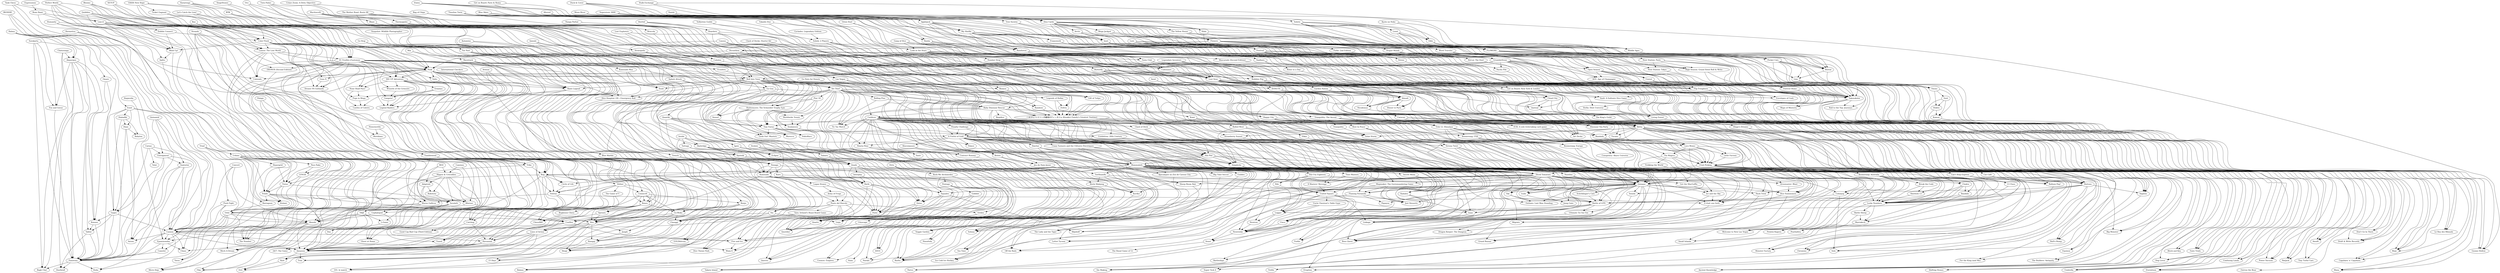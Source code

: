 digraph G {
"Fanorona" -> "Bagh Chal" ["weight"=0.096167503264812]
"Alquerque" -> "Bagh Chal" ["weight"=0.093719149348681]
"Surakarta" -> "Bagh Chal" ["weight"=0.0729705651759175]
"Chaturanga" -> "Bagh Chal" ["weight"=0.0583704308006322]
"Fanorona" -> "Hnefatafl" ["weight"=0.113459626017091]
"Fanorona" -> "Kuba" ["weight"=0.146832649278707]
"Camelot" -> "Fanorona" ["weight"=0.144510849611914]
"Tablut" -> "Fanorona" ["weight"=0.173343654895599]
"Epaminondas" -> "Fanorona" ["weight"=0.255616723585886]
"Konane" -> "Fanorona" ["weight"=0.23319765511451]
"Cannon" -> "Fanorona" ["weight"=0.290394782796435]
"Santorini" -> "Fanorona" ["weight"=0.155645777142075]
"Fox and Geese" -> "Fanorona" ["weight"=0.144757831053694]
"Gyges" -> "Fanorona" ["weight"=0.164507468648954]
"Alquerque" -> "Fanorona" ["weight"=0.275192286470124]
"Diam" -> "Fanorona" ["weight"=0.0969817309708784]
"Entrapment" -> "Fanorona" ["weight"=0.198398614759602]
"Surakarta" -> "Fanorona" ["weight"=0.183200271421848]
"Chaturanga" -> "Fanorona" ["weight"=0.0944118768490488]
"Exxit" -> "Fanorona" ["weight"=0.216645595552662]
"Oware" -> "Fanorona" ["weight"=0.144725698645231]
"Halma" -> "Fanorona" ["weight"=0.154178678512273]
"Ordo" -> "Fanorona" ["weight"=0.208631323813172]
"Alquerque" -> "Hnefatafl" ["weight"=0.10682007158267]
"Alquerque" -> "Tablut" ["weight"=0.226006601744333]
"Alquerque" -> "Konane" ["weight"=0.182792630947438]
"Alquerque" -> "Fox and Geese" ["weight"=0.197659534762529]
"Surakarta" -> "Alquerque" ["weight"=0.176358794886178]
"Chaturanga" -> "Alquerque" ["weight"=0.10221470897465]
"Halma" -> "Alquerque" ["weight"=0.134199448254766]
"Surakarta" -> "Fox and Geese" ["weight"=0.127324241351753]
"Quarto" -> "Quoridor" ["weight"=0.339331199502105]
"Pylos" -> "Quoridor" ["weight"=0.269313255481905]
"Gobblet" -> "Quoridor" ["weight"=0.168967388460701]
"Quixo" -> "Quoridor" ["weight"=0.202990133807471]
"Pentago" -> "Quoridor" ["weight"=0.166234279377541]
"Rock Me Archimedes" -> "Quoridor" ["weight"=0.0540537094174084]
"Otrio" -> "Quoridor" ["weight"=0.0515432805864645]
"Squadro" -> "Quoridor" ["weight"=0.150766403725469]
"Pylos" -> "Quarto" ["weight"=0.2903315762451]
"Quixo" -> "Quarto" ["weight"=0.229057168631561]
"Gobblet" -> "Quarto" ["weight"=0.176269978813099]
"Batik" -> "Quarto" ["weight"=0.139575727110534]
"Pentago" -> "Quarto" ["weight"=0.166147214486948]
"Rock Me Archimedes" -> "Quarto" ["weight"=0.0496628633685603]
"Otrio" -> "Quarto" ["weight"=0.0491974466486832]
"Gobblet" -> "Pylos" ["weight"=0.150370634176111]
"Quixo" -> "Pylos" ["weight"=0.294241610540039]
"Batik" -> "Pylos" ["weight"=0.167151447109208]
"Quads" -> "Pylos" ["weight"=0.174499653989314]
"Katamino" -> "Pylos" ["weight"=0.127200673304872]
"Tortuga" -> "Pylos" ["weight"=0.117374622763392]
"Inside" -> "Pylos" ["weight"=0.190677498529082]
"Squadro" -> "Pylos" ["weight"=0.210709270246155]
"Quantik" -> "Pylos" ["weight"=0.2124655973374]
"Qawale" -> "Pylos" ["weight"=0.118091496383387]
"Pentago" -> "Gobblet" ["weight"=0.157374786941755]
"Quixo" -> "Quivive" ["weight"=0.116411702835157]
"Batik" -> "Quixo" ["weight"=0.165284702419558]
"Quads" -> "Quixo" ["weight"=0.212986125352607]
"Katamino" -> "Quixo" ["weight"=0.133456450624347]
"Avalam" -> "Quixo" ["weight"=0.119962474605502]
"Squadro" -> "Quixo" ["weight"=0.156405597053149]
"Quantik" -> "Quixo" ["weight"=0.174966094093426]
"Rock Me Archimedes" -> "Pentago" ["weight"=0.0488851323973766]
"Otrio" -> "Rock Me Archimedes" ["weight"=0.0691447188825045]
"Squadro" -> "Mijnlieff" ["weight"=0.150436597012302]
"Quinque" -> "Squadro" ["weight"=0.21954299644255]
"Mammalath" -> "Squadro" ["weight"=0.194137162024888]
"Quantik" -> "Squadro" ["weight"=0.408433552722797]
"Qawale" -> "Squadro" ["weight"=0.20106195472484]
"Interplay" -> "Batik" ["weight"=0.0668255413586132]
"Batik" -> "Balanx" ["weight"=0.106352526885273]
"Quads" -> "Batik" ["weight"=0.184325604819201]
"Sputnik" -> "Batik" ["weight"=0.13179246317652]
"Splash Attack" -> "Batik" ["weight"=0.0793298551108988]
"Skybridge" -> "Batik" ["weight"=0.161874421823836]
"Tortuga" -> "Batik" ["weight"=0.0963907332581896]
"Inside" -> "Batik" ["weight"=0.190977145901206]
"RÖK" -> "Batik" ["weight"=0.0673363502863636]
"Quads" -> "Interplay" ["weight"=0.0557590991549553]
"Quads" -> "Quivive" ["weight"=0.17605803936676]
"Quads" -> "Balanx" ["weight"=0.168439128735241]
"Sahara" -> "Quads" ["weight"=0.165374075886697]
"Avalam" -> "Quads" ["weight"=0.153058025863642]
"Eclipse" -> "Quads" ["weight"=0.188841679059249]
"Sputnik" -> "Quads" ["weight"=0.110547660196339]
"Skybridge" -> "Quads" ["weight"=0.203654532864348]
"Inside" -> "Quads" ["weight"=0.211945119210532]
"Inside" -> "Tortuga" ["weight"=0.151230820346057]
"Inside" -> "Eclipse" ["weight"=0.296000207945899]
"Inside" -> "Skybridge" ["weight"=0.255472890933254]
"Quantik" -> "Soluna" ["weight"=0.19239469484608]
"Quantik" -> "Quinque" ["weight"=0.207634321417194]
"Quantik" -> "Mammalath" ["weight"=0.23214817728569]
"Qawale" -> "Quantik" ["weight"=0.20924240402205]
"Senet" -> "The Royal Game of Ur" ["weight"=0.20135792415486]
"Neutreeko" -> "Senet" ["weight"=0.149244617451338]
"United Square" -> "Senet" ["weight"=0.132276631423165]
"Thermopyles" -> "Senet" ["weight"=0.10930386344156]
"Amazons" -> "Trax" ["weight"=0.213133200028811]
"Amazons" -> "Hyle" ["weight"=0.184262272922069]
"Havannah" -> "Amazons" ["weight"=0.259792416997984]
"Lines of Action" -> "Amazons" ["weight"=0.353325857971776]
"Hex" -> "Amazons" ["weight"=0.316817164992706]
"Arimaa" -> "Amazons" ["weight"=0.184398072419121]
"Sprouts" -> "Amazons" ["weight"=0.114205507863658]
"Cannon" -> "Amazons" ["weight"=0.371077220938721]
"ConHex" -> "Amazons" ["weight"=0.269788229118471]
"Boxes" -> "Amazons" ["weight"=0.178396375769117]
"Six" -> "Amazons" ["weight"=0.131086189892131]
"Abande" -> "Amazons" ["weight"=0.297582210606342]
"Cephalopod" -> "Amazons" ["weight"=0.156942765744419]
"Connect6" -> "Amazons" ["weight"=0.244994364604426]
"International Checkers" -> "Amazons" ["weight"=0.162161715695488]
"Ponte del Diavolo" -> "Amazons" ["weight"=0.154304478805539]
"TAIJI" -> "Amazons" ["weight"=0.255437336529067]
"Yavalath" -> "Amazons" ["weight"=0.299889075187474]
"Palago" -> "Amazons" ["weight"=0.156451901731803]
"Ordo" -> "Amazons" ["weight"=0.282967257949308]
"Murus Gallicus" -> "Amazons" ["weight"=0.306499115678507]
"Catchup" -> "Amazons" ["weight"=0.289374496328996]
"Slither" -> "Amazons" ["weight"=0.311802196948551]
"Veletas" -> "Amazons" ["weight"=0.237071657767533]
"Fendo" -> "Amazons" ["weight"=0.173011076195276]
"Tank Chess" -> "Amazons" ["weight"=0.0454712806654469]
"Bug" -> "Amazons" ["weight"=0.185076577388712]
"Lines of Action" -> "Trax" ["weight"=0.211662194171719]
"Hex" -> "Trax" ["weight"=0.198516302017972]
"Arimaa" -> "Trax" ["weight"=0.10286311289797]
"Lines of Action" -> "Hyle" ["weight"=0.246965986981364]
"Hyle" -> "Octi" ["weight"=0.174769019732735]
"Havannah" -> "Hyle" ["weight"=0.219317684590023]
"Lines of Action" -> "Havannah" ["weight"=0.258344106978133]
"Hex" -> "Havannah" ["weight"=0.290562523268295]
"Bao" -> "Havannah" ["weight"=0.0764527275025659]
"Havannah" -> "Octi" ["weight"=0.131520513670478]
"The Game of Y" -> "Havannah" ["weight"=0.217892135690918]
"Catchup" -> "Havannah" ["weight"=0.289962260952512]
"Slither" -> "Havannah" ["weight"=0.264597238106874]
"Lines of Action" -> "Octi" ["weight"=0.150577151191971]
"Hex" -> "Lines of Action" ["weight"=0.323168309865485]
"Arimaa" -> "Lines of Action" ["weight"=0.179742915271384]
"Bao" -> "Lines of Action" ["weight"=0.122694407699421]
"Hex" -> "Xiangqi" ["weight"=0.13240497012537]
"Hex" -> "Shogi" ["weight"=0.144608993914349]
"Hex" -> "Jungle" ["weight"=0.0716902198934154]
"The Game of Y" -> "Hex" ["weight"=0.252506059257519]
"Sprouts" -> "Hex" ["weight"=0.133580523491157]
"Go-Moku" -> "Hex" ["weight"=0.236269123977491]
"Renju" -> "Hex" ["weight"=0.128770026515385]
"Bao" -> "Hex" ["weight"=0.0960932189272575]
"Boxes" -> "Hex" ["weight"=0.190968090661199]
"Racetrack" -> "Hex" ["weight"=0.0902823827292741]
"Connect6" -> "Hex" ["weight"=0.287011963122964]
"Let's Catch the Lion!" -> "Hex" ["weight"=0.127732797436289]
"Slither" -> "Hex" ["weight"=0.25334007647866]
"Boxes" -> "Sprouts" ["weight"=0.197627954228471]
"Racetrack" -> "Sprouts" ["weight"=0.0799266686878533]
"Cannon" -> "Chase" ["weight"=0.200860430755656]
"Cannon" -> "Axiom" ["weight"=0.134854108359916]
"Cannon" -> "Kuba" ["weight"=0.124621544115511]
"Cannon" -> "Warp 6" ["weight"=0.150239274904557]
"Cannon" -> "Fire and Ice" ["weight"=0.138675252622334]
"Cannon" -> "Epaminondas" ["weight"=0.284253276717462]
"Santorini" -> "Cannon" ["weight"=0.206285471532671]
"Gyges" -> "Cannon" ["weight"=0.160187607673242]
"ConHex" -> "Cannon" ["weight"=0.206748898894163]
"Entrapment" -> "Cannon" ["weight"=0.217862339419192]
"Abande" -> "Cannon" ["weight"=0.304164213103024]
"Exxit" -> "Cannon" ["weight"=0.219618519441797]
"Ponte del Diavolo" -> "Cannon" ["weight"=0.127548741600094]
"Quinamid" -> "Cannon" ["weight"=0.124466982616454]
"TAIJI" -> "Cannon" ["weight"=0.273794709921575]
"Ordo" -> "Cannon" ["weight"=0.368220979630387]
"Push Fight" -> "Cannon" ["weight"=0.0898030913979529]
"IRONDIE" -> "Cannon" ["weight"=0.06895247019176]
"Carnac" -> "Cannon" ["weight"=0.137442987360218]
"Convert" -> "Cannon" ["weight"=0.0687881863516622]
"ConHex" -> "Fire and Ice" ["weight"=0.151007988010566]
"Tara: Ireland's Royal Board Game" -> "ConHex" ["weight"=0.101285040620046]
"Six" -> "ConHex" ["weight"=0.175808328787588]
"Ponte del Diavolo" -> "ConHex" ["weight"=0.22362790991566]
"Kamisado" -> "ConHex" ["weight"=0.144811473223592]
"Ordo" -> "ConHex" ["weight"=0.237506539663915]
"Mixtour" -> "ConHex" ["weight"=0.209490058388012]
"Fendo" -> "ConHex" ["weight"=0.23008580863839]
"Boxes" -> "Go-Moku" ["weight"=0.191759750608215]
"Boxes" -> "Chess960" ["weight"=0.135629669443191]
"Boxes" -> "Bughouse Chess" ["weight"=0.0977766793638349]
"Racetrack" -> "Boxes" ["weight"=0.118659909319914]
"Connect6" -> "Boxes" ["weight"=0.21003658779213]
"International Checkers" -> "Boxes" ["weight"=0.164121197860919]
"Mia" -> "Boxes" ["weight"=0.123470233965003]
"Ponte del Diavolo" -> "Six" ["weight"=0.174111933305639]
"Six" -> "Linja" ["weight"=0.165089806016539]
"Karo" -> "Six" ["weight"=0.126488937738661]
"Kamisado" -> "Six" ["weight"=0.146383579929621]
"Nonaga" -> "Six" ["weight"=0.124812296773211]
"TAIJI" -> "Abande" ["weight"=0.298072668195438]
"Abande" -> "Chase" ["weight"=0.168540678383617]
"Abande" -> "Epaminondas" ["weight"=0.279201084987508]
"Cephalopod" -> "Abande" ["weight"=0.20909555195914]
"Yavalath" -> "Abande" ["weight"=0.278010547394376]
"Ordo" -> "Abande" ["weight"=0.349115139502739]
"Hippos & Crocodiles" -> "Abande" ["weight"=0.241827231387643]
"Push Fight" -> "Abande" ["weight"=0.0983262166364054]
"Murus Gallicus" -> "Abande" ["weight"=0.27706325431666]
"Convert" -> "Abande" ["weight"=0.064455746753367]
"Murus Gallicus" -> "Cephalopod" ["weight"=0.222876252634349]
"Bug" -> "Cephalopod" ["weight"=0.195263717350883]
"Connect6" -> "Go-Moku" ["weight"=0.272001800868911]
"Connect6" -> "Renju" ["weight"=0.202045166140828]
"Connect6" -> "Chess960" ["weight"=0.139314075171414]
"International Checkers" -> "Connect6" ["weight"=0.197405227009598]
"Slither" -> "Connect6" ["weight"=0.247621366056217]
"International Checkers" -> "Chess960" ["weight"=0.138543403864885]
"Ponte del Diavolo" -> "Warp 6" ["weight"=0.0813015951841124]
"Ponte del Diavolo" -> "Fire and Ice" ["weight"=0.122621049842458]
"Ponte del Diavolo" -> "Octiles" ["weight"=0.11036668772247]
"Ponte del Diavolo" -> "Linja" ["weight"=0.0809781207835338]
"Ponte del Diavolo" -> "Tara: Ireland's Royal Board Game" ["weight"=0.0884971250710832]
"Army of Frogs" -> "Ponte del Diavolo" ["weight"=0.13134293614114]
"Logan Stones" -> "Ponte del Diavolo" ["weight"=0.0756186553928548]
"Kamisado" -> "Ponte del Diavolo" ["weight"=0.168391653775275]
"TAIJI" -> "Dao" ["weight"=0.0468572791920074]
"TAIJI" -> "L-Game" ["weight"=0.117211044115166]
"Yavalath" -> "TAIJI" ["weight"=0.24637803777819]
"Palago" -> "TAIJI" ["weight"=0.14735399204567]
"Adaptoid" -> "TAIJI" ["weight"=0.26709354719007]
"Hippos & Crocodiles" -> "TAIJI" ["weight"=0.29813469669539]
"Caminos" -> "TAIJI" ["weight"=0.102329977109408]
"RED" -> "TAIJI" ["weight"=0.252850964141545]
"Robotory" -> "Yavalath" ["weight"=0.11337757555578]
"Palago" -> "Yavalath" ["weight"=0.19860417236009]
"Adaptoid" -> "Yavalath" ["weight"=0.259798165928806]
"Hippos & Crocodiles" -> "Yavalath" ["weight"=0.294181286178806]
"Ordo" -> "Camelot" ["weight"=0.0799869596202551]
"Ordo" -> "Epaminondas" ["weight"=0.306700023027224]
"Murus Gallicus" -> "Ordo" ["weight"=0.338100921424182]
"Mixtour" -> "Ordo" ["weight"=0.28034404940905]
"Barragoon" -> "Ordo" ["weight"=0.0695436074758547]
"Fendo" -> "Ordo" ["weight"=0.300450161211639]
"Tank Chess" -> "Ordo" ["weight"=0.0479238609562391]
"Urbino" -> "Ordo" ["weight"=0.217320471195107]
"Triad" -> "Ordo" ["weight"=0.0805809810079735]
"Veletas" -> "Murus Gallicus" ["weight"=0.350040833836095]
"Bug" -> "Murus Gallicus" ["weight"=0.278736036201918]
"Tumbleweed" -> "Murus Gallicus" ["weight"=0.225585308865907]
"Strands" -> "Murus Gallicus" ["weight"=0.197659490710114]
"Slither" -> "Catchup" ["weight"=0.416345857236407]
"Veletas" -> "Catchup" ["weight"=0.194981133273515]
"Bug" -> "Catchup" ["weight"=0.26775375342117]
"Blooms" -> "Catchup" ["weight"=0.275004285311005]
"Slither" -> "The Game of Y" ["weight"=0.186686114028789]
"Bug" -> "Slither" ["weight"=0.271780230658751]
"Veletas" -> "Isaac" ["weight"=0.297820994256474]
"Circle of Life" -> "Veletas" ["weight"=0.303261206603175]
"Bug" -> "Veletas" ["weight"=0.262445910027613]
"Blooms" -> "Veletas" ["weight"=0.28582148650252]
"Mammalath" -> "Veletas" ["weight"=0.367520528050346]
"Tumbleweed" -> "Veletas" ["weight"=0.30590118363813]
"Tintas" -> "Fendo" ["weight"=0.288857775863034]
"Tank Chess" -> "Fendo" ["weight"=0.0679804874811933]
"Fendo" -> "Kulami" ["weight"=0.147168824609656]
"Fendo" -> "Barragoon" ["weight"=0.0829975663129601]
"Hermetica" -> "Fendo" ["weight"=0.0540057475057803]
"Urbino" -> "Fendo" ["weight"=0.403121520679957]
"Fendo" -> "Mixtour" ["weight"=0.419412539276006]
"Triad" -> "Fendo" ["weight"=0.117812615330263]
"Bug" -> "Linkage" ["weight"=0.283620304738858]
"Bug" -> "Isaac" ["weight"=0.242185231379244]
"Bug" -> "Circle of Life" ["weight"=0.344421992037085]
"Blooms" -> "Bug" ["weight"=0.330872884694152]
"Mammalath" -> "Bug" ["weight"=0.268009187396476]
"Trike" -> "Bug" ["weight"=0.248438695869181]
"Tumbleweed" -> "Bug" ["weight"=0.28236300628592]
"Strands" -> "Bug" ["weight"=0.274633229426783]
"Xiangqi" -> "Shogi" ["weight"=0.290270215249868]
"Jungle" -> "Xiangqi" ["weight"=0.162105355293132]
"Changgi" -> "Xiangqi" ["weight"=0.13669260948452]
"Go-Moku" -> "Xiangqi" ["weight"=0.173125961311222]
"Let's Catch the Lion!" -> "Xiangqi" ["weight"=0.100417780640699]
"Renju" -> "Shogi" ["weight"=0.0843766149678306]
"Changgi" -> "Shogi" ["weight"=0.12917917265508]
"Let's Catch the Lion!" -> "Shogi" ["weight"=0.146048308776117]
"Go-Moku" -> "Jungle" ["weight"=0.100569608769102]
"Go-Moku" -> "Changgi" ["weight"=0.0924037948480757]
"Renju" -> "Changgi" ["weight"=0.145728455259514]
"Yut Nori" -> "Changgi" ["weight"=0.195269293101011]
"Go Stop" -> "Changgi" ["weight"=0.213751643415429]
"Blue Marble" -> "Changgi" ["weight"=0.217616180369351]
"Renju" -> "Go-Moku" ["weight"=0.195192090702972]
"Yut Nori" -> "Go-Moku" ["weight"=0.0570113391414326]
"Go Stop" -> "Go-Moku" ["weight"=0.0674553525660165]
"Neutron" -> "Neutreeko" ["weight"=0.27766645776221]
"Briscola" -> "Neutreeko" ["weight"=0.108859777365851]
"Logger" -> "Neutreeko" ["weight"=0.298300313728017]
"Uncle Chestnut's Table Gype" -> "Neutreeko" ["weight"=0.189433551915041]
"Cinco" -> "Neutreeko" ["weight"=0.279064691863382]
"Kabaleo" -> "Neutreeko" ["weight"=0.209741729496909]
"United Square" -> "Neutreeko" ["weight"=0.361149061390174]
"Thermopyles" -> "Neutreeko" ["weight"=0.240221100135578]
"Machiavelli" -> "Neutreeko" ["weight"=0.195494353730369]
"Mammalath" -> "Neutreeko" ["weight"=0.313749479432964]
"United Square" -> "Battle of LITS" ["weight"=0.315411477546425]
"United Square" -> "Logger" ["weight"=0.285115003067323]
"United Square" -> "Uncle Chestnut's Table Gype" ["weight"=0.213723200667011]
"United Square" -> "Cinco" ["weight"=0.274278920699305]
"Thermopyles" -> "United Square" ["weight"=0.248720021804534]
"8 Masters' Revenge" -> "United Square" ["weight"=0.186072661652194]
"Time Masters" -> "United Square" ["weight"=0.117127597768434]
"Mammalath" -> "United Square" ["weight"=0.316564463082659]
"A Fistful of Gold" -> "United Square" ["weight"=0.242928049875452]
"Thermopyles" -> "Cinco" ["weight"=0.197403422207598]
"Machiavelli" -> "Thermopyles" ["weight"=0.127380364625332]
"Tablut" -> "Hnefatafl" ["weight"=0.118075649820661]
"Konane" -> "Tablut" ["weight"=0.174923605798316]
"Gyges" -> "Tablut" ["weight"=0.176167471838045]
"Sahara" -> "Quivive" ["weight"=0.139320431496176]
"Avalam" -> "Quivive" ["weight"=0.106280644955401]
"Avalam" -> "Balanx" ["weight"=0.103434179612406]
"Avalam" -> "Sahara" ["weight"=0.120496907969275]
"Yut Nori" -> "Renju" ["weight"=0.0603304418467263]
"Mia" -> "Racetrack" ["weight"=0.0648842268533638]
"Santorini" -> "Kuba" ["weight"=0.0808178357797043]
"Epaminondas" -> "Camelot" ["weight"=0.143916986795712]
"Epaminondas" -> "Chase" ["weight"=0.217263651550185]
"Exxit" -> "Epaminondas" ["weight"=0.175862320056788]
"IRONDIE" -> "Epaminondas" ["weight"=0.0435721859024255]
"Gyges" -> "Konane" ["weight"=0.11545919999523]
"Oware" -> "Konane" ["weight"=0.105228874444678]
"Halma" -> "Konane" ["weight"=0.130528973694973]
"Santorini" -> "Axiom" ["weight"=0.153710432754044]
"Entrapment" -> "Santorini" ["weight"=0.201194036890248]
"Quinamid" -> "Santorini" ["weight"=0.0915136167816795]
"Halma" -> "Fox and Geese" ["weight"=0.13777863240811]
"Diam" -> "Gyges" ["weight"=0.13712059748732]
"Entrapment" -> "Gyges" ["weight"=0.153891061607091]
"Exxit" -> "Gyges" ["weight"=0.218993510554984]
"Diaballik" -> "Gyges" ["weight"=0.162445482427197]
"Carnac" -> "Gyges" ["weight"=0.170320294514396]
"Diam" -> "Babylon" ["weight"=0.132126166872906]
"Diaballik" -> "Diam" ["weight"=0.15586244400426]
"Exxit" -> "Diam" ["weight"=0.097902193006678]
"Quinamid" -> "Entrapment" ["weight"=0.137377310860568]
"Carnac" -> "Entrapment" ["weight"=0.228782902798747]
"Exxit" -> "Diaballik" ["weight"=0.151332544588822]
"IRONDIE" -> "Exxit" ["weight"=0.0609232834401248]
"Halma" -> "Oware" ["weight"=0.0874663948611027]
"Push Fight" -> "Chase" ["weight"=0.0680138670937192]
"Quinamid" -> "Axiom" ["weight"=0.122344413477451]
"Kogworks" -> "Axiom" ["weight"=0.105287710059792]
"Fire and Ice" -> "Warp 6" ["weight"=0.110757993768097]
"Octiles" -> "Warp 6" ["weight"=0.118219174140304]
"Cityscape" -> "Fire and Ice" ["weight"=0.208246324768368]
"Octiles" -> "Fire and Ice" ["weight"=0.223951761340705]
"SiegeStones" -> "Fire and Ice" ["weight"=0.0682887243541384]
"Tara: Ireland's Royal Board Game" -> "Fire and Ice" ["weight"=0.0808382305519447]
"Convert" -> "Push Fight" ["weight"=0.0624378086080576]
"Carnac" -> "Talat" ["weight"=0.125106373829939]
"Kamisado" -> "Linja" ["weight"=0.087838288480553]
"Kamisado" -> "Logan Stones" ["weight"=0.0827911818388911]
"Nonaga" -> "Kamisado" ["weight"=0.0757304127650652]
"Trench" -> "Kamisado" ["weight"=0.052819769805035]
"Ignis" -> "Kamisado" ["weight"=0.111636648942941]
"Kamisado Max" -> "Kamisado" ["weight"=0.0861268888498242]
"Katarenga" -> "Kamisado" ["weight"=0.123110888688244]
"LYNGK" -> "Mixtour" ["weight"=0.129431443007354]
"Tintas" -> "Mixtour" ["weight"=0.284811181944781]
"Hermetica" -> "Mixtour" ["weight"=0.0519935298436016]
"Urbino" -> "Mixtour" ["weight"=0.332626834562935]
"Yut Nori" -> "Blue Marble" ["weight"=0.144412371067099]
"Go Stop" -> "Yut Nori" ["weight"=0.174410993263778]
"Go Stop" -> "Blue Marble" ["weight"=0.155234044784913]
"Bughouse Chess" -> "Chess960" ["weight"=0.209405010077708]
"Octiles" -> "Cityscape" ["weight"=0.158813846824318]
"SiegeStones" -> "Octiles" ["weight"=0.0919835729601779]
"Karo" -> "Linja" ["weight"=0.22543600796305]
"Nonaga" -> "Linja" ["weight"=0.176357640856092]
"Ignis" -> "Linja" ["weight"=0.0543907549322457]
"Logan Stones" -> "Army of Frogs" ["weight"=0.135921438649461]
"L-Game" -> "Dao" ["weight"=0.0775745016718039]
"Hippos & Crocodiles" -> "L-Game" ["weight"=0.0934837519757919]
"Adaptoid" -> "Robotory" ["weight"=0.125470609371133]
"Hippos & Crocodiles" -> "Adaptoid" ["weight"=0.321216311553803]
"RED" -> "Adaptoid" ["weight"=0.302862486866383]
"Hippos & Crocodiles" -> "Robotory" ["weight"=0.121043069566379]
"Caminos" -> "Hippos & Crocodiles" ["weight"=0.122489571985537]
"RED" -> "Hippos & Crocodiles" ["weight"=0.314247601013575]
"LYNGK" -> "Tatsu" ["weight"=0.096239141832524]
"LYNGK" -> "Tintas" ["weight"=0.186572900350854]
"Paco Ŝako" -> "LYNGK" ["weight"=0.0625495395456808]
"Urbino" -> "LYNGK" ["weight"=0.151370160334978]
"Tintas" -> "Tatsu" ["weight"=0.0920880670710171]
"Tintas" -> "Kulami" ["weight"=0.158805711812045]
"Hypergrid" -> "Tintas" ["weight"=0.0569819046278246]
"Hermetica" -> "Tintas" ["weight"=0.070018290991757]
"Paco Ŝako" -> "Tintas" ["weight"=0.055068139647407]
"Urbino" -> "Tintas" ["weight"=0.382089736394528]
"Urbino" -> "Paco Ŝako" ["weight"=0.0720609016453379]
"Urbino" -> "Kulami" ["weight"=0.145567856392511]
"Urbino" -> "Hypergrid" ["weight"=0.0642954348196263]
"Triad" -> "Urbino" ["weight"=0.145945331963246]
"Unrest" -> "Outrun the Bear" ["weight"=0.0421232980186974]
"Flowers" -> "Unrest" ["weight"=0.142367213584183]
"Unrest" -> "Forever Home" ["weight"=0.0989948987170885]
"Open Season" -> "Unrest" ["weight"=0.156613471195153]
"Interplay" -> "Balanx" ["weight"=0.0949264947867803]
"Diaballik" -> "Babylon" ["weight"=0.111284392583576]
"Triad" -> "Barragoon" ["weight"=0.0669566785462058]
"Tumbleweed" -> "Trike" ["weight"=0.247013081302265]
"Meridians" -> "Tumbleweed" ["weight"=0.319560883859169]
"Homeworlds" -> "Tumbleweed" ["weight"=0.0969473050698699]
"Strands" -> "Tumbleweed" ["weight"=0.237035359944397]
"Strands" -> "24/7: The Game" ["weight"=0.11130405692581]
"Strands" -> "Trike" ["weight"=0.23010552094898]
"Strands" -> "Meridians" ["weight"=0.279708159256221]
"Blooms" -> "Circle of Life" ["weight"=0.348999612889071]
"Hypergrid" -> "Kulami" ["weight"=0.0401967337394966]
"Skybridge" -> "Eclipse" ["weight"=0.184341415942691]
"Skybridge" -> "Sputnik" ["weight"=0.0977467294051276]
"RÖK" -> "Sputnik" ["weight"=0.0585359182289087]
"Splash Attack" -> "Sputnik" ["weight"=0.131542978118055]
"RÖK" -> "Skybridge" ["weight"=0.0755553447860327]
"Hack Trick" -> "Six Making" ["weight"=0.174034279619647]
"Quinque" -> "Six Making" ["weight"=0.0866673194241287]
"Verona Twist" -> "Six Making" ["weight"=0.0762703588705999]
"Deblockle" -> "Six Making" ["weight"=0.0509457974791653]
"Quinque" -> "Hack Trick" ["weight"=0.143068434164967]
"Verona Twist" -> "Hack Trick" ["weight"=0.136035388703761]
"Rest In Peace" -> "Hack Trick" ["weight"=0.089812571606483]
"Quinque" -> "Battle of LITS" ["weight"=0.288988369879146]
"Quinque" -> "Linkage" ["weight"=0.32404917287338]
"ToeShamBo" -> "Quinque" ["weight"=0.289792814403449]
"Diced Tomatoes" -> "Quinque" ["weight"=0.28952424730799]
"Mammalath" -> "Quinque" ["weight"=0.345387208001358]
"Cardiceo" -> "Quinque" ["weight"=0.34033441666693]
"Quinque" -> "Ultimate Tic-Tac-Toe" ["weight"=0.126147478529652]
"Quinque" -> "Jump Gate" ["weight"=0.143714603149855]
"Quinque" -> "Mijnlieff" ["weight"=0.181396975197044]
"Quinque" -> "Soluna" ["weight"=0.241863719263702]
"Quinque" -> "Guile" ["weight"=0.201803989538453]
"Quinque" -> "Il était une forêt" ["weight"=0.263331441268795]
"Quinque" -> "Dragon Keeper: The Dungeon" ["weight"=0.144954333634393]
"Quinque" -> "Grand Bazaar" ["weight"=0.264074840499615]
"Quinque" -> "Outlaws: Last Man Standing" ["weight"=0.13547156671856]
"Quinque" -> "Tiki" ["weight"=0.207414180335861]
"Quinque" -> "Dice Summoners" ["weight"=0.270144647517937]
"Quinque" -> "Schrödinger's Cats" ["weight"=0.14268272877393]
"Quinque" -> "Senshi" ["weight"=0.163796651611382]
"Verona Twist" -> "Quinque" ["weight"=0.407340956950566]
"Yōkai" -> "Quinque" ["weight"=0.136807717564847]
"Rolled West" -> "Quinque" ["weight"=0.199508014082753]
"Kami" -> "Quinque" ["weight"=0.15048550489419]
"Hoarders" -> "Quinque" ["weight"=0.210659731535267]
"Herrlof" -> "Quinque" ["weight"=0.162101828650493]
"Canosa" -> "Quinque" ["weight"=0.310647921646845]
"A Fistful of Gold" -> "Quinque" ["weight"=0.351639107826072]
"Rest In Peace" -> "Quinque" ["weight"=0.226127511570068]
"Volfyirion Guilds" -> "Quinque" ["weight"=0.0787035332455325]
"Cardiceo" -> "Verona Twist" ["weight"=0.231132193012022]
"Verona Twist" -> "Il était une forêt" ["weight"=0.190309275811907]
"Rest In Peace" -> "Verona Twist" ["weight"=0.186997621037065]
"RÖK" -> "Splash Attack" ["weight"=0.127048666948409]
"Marrakech" -> "Pearladöra" ["weight"=0.133787230962433]
"Battle Sheep" -> "Pearladöra" ["weight"=0.129158506013228]
"Battle Sheep" -> "Marrakech" ["weight"=0.183863198766284]
"Lucky Numbers" -> "Marrakech" ["weight"=0.229106250643246]
"Bandido" -> "Marrakech" ["weight"=0.162763453613563]
"Chakra" -> "Marrakech" ["weight"=0.16342937123457]
"Lucky Numbers" -> "Battle Sheep" ["weight"=0.167403996378473]
"Nonaga" -> "Karo" ["weight"=0.183160717199282]
"Trench" -> "Nonaga" ["weight"=0.0379384698045079]
"Katarenga" -> "Nonaga" ["weight"=0.0811403590762289]
"Senseï" -> "Siam" ["weight"=0.188254042876299]
"Hydroracers: The Schneider Trophy Epic" -> "Senseï" ["weight"=0.202116501593446]
"Art Thief" -> "Senseï" ["weight"=0.195353510952289]
"Roll Into Town" -> "Senseï" ["weight"=0.154557542246219]
"Lucky Numbers" -> "Piraten Kapern" ["weight"=0.21230515927252]
"Sherlock 13" -> "Lucky Numbers" ["weight"=0.0949952729546736]
"Bandido" -> "Lucky Numbers" ["weight"=0.224282435447936]
"13 Clues" -> "Lucky Numbers" ["weight"=0.14252761250971]
"Can't Stop Express" -> "Lucky Numbers" ["weight"=0.237637606501332]
"Break the Code" -> "Lucky Numbers" ["weight"=0.191441217011041]
"Chakra" -> "Lucky Numbers" ["weight"=0.227490632257335]
"Fruit Picking" -> "Lucky Numbers" ["weight"=0.192329223463894]
"Boomerang: Australia" -> "Lucky Numbers" ["weight"=0.237751871475115]
"Trekking the World" -> "Lucky Numbers" ["weight"=0.171097734383728]
"Via Magica" -> "Lucky Numbers" ["weight"=0.23042306861346]
"Trek 12: Himalaya" -> "Lucky Numbers" ["weight"=0.240822601591621]
"Loco Momo" -> "Lucky Numbers" ["weight"=0.245201265364281]
"Happy City" -> "Lucky Numbers" ["weight"=0.261442925938414]
"Sobek: 2 Players" -> "Lucky Numbers" ["weight"=0.186643800409066]
"Bag of Chips" -> "Lucky Numbers" ["weight"=0.202544439850986]
"Chakra" -> "Bandido" ["weight"=0.161586326709449]
"Trek 12: Himalaya" -> "Bandido" ["weight"=0.163836504580894]
"Chakra" -> "Piraten Kapern" ["weight"=0.158344854082892]
"Boomerang: Australia" -> "Chakra" ["weight"=0.184481227650933]
"Trek 12: Himalaya" -> "Chakra" ["weight"=0.205931993364312]
"Kamisado Max" -> "Trench" ["weight"=0.0640808923864576]
"Katarenga" -> "Ignis" ["weight"=0.0680872576558576]
"Katarenga" -> "Kamisado Max" ["weight"=0.0539023451803122]
"Cubulus" -> "Kabaleo" ["weight"=0.170218559621737]
"Stratopolis" -> "Cubulus" ["weight"=0.193460601229834]
"Ovo" -> "Cubulus" ["weight"=0.11986751354752]
"Stratopolis" -> "Kabaleo" ["weight"=0.158785453232277]
"Kabaleo" -> "Cinco" ["weight"=0.178606857860172]
"Ovo" -> "Kabaleo" ["weight"=0.140895633071896]
"Secret Moon" -> "Kabaleo" ["weight"=0.111735352741395]
"Mammalath" -> "Kabaleo" ["weight"=0.224262422570986]
"Ovo" -> "Stratopolis" ["weight"=0.136038524905411]
"Mammalath" -> "Mijnlieff" ["weight"=0.200749624861006]
"Mammalath" -> "Neutron" ["weight"=0.247366543977895]
"Mammalath" -> "Battle of LITS" ["weight"=0.348651041110487]
"Mammalath" -> "Colorpop" ["weight"=0.182669239787517]
"Mammalath" -> "Linkage" ["weight"=0.344774523339526]
"Mammalath" -> "Logger" ["weight"=0.338949556465352]
"Mammalath" -> "Cinco" ["weight"=0.228016214122744]
"Mammalath" -> "Isaac" ["weight"=0.37006262970775]
"Mammalath" -> "Buttons" ["weight"=0.240718501363018]
"Mammalath" -> "Circle of Life" ["weight"=0.284012178749541]
"Mammalath" -> "ToeShamBo" ["weight"=0.297660679450155]
"Mammalath" -> "Koi-Koi" ["weight"=0.156439602606216]
"Mammalath" -> "Nile" ["weight"=0.16504724137512]
"Mammalath" -> "Jump Gate" ["weight"=0.166478494612094]
"Mammalath" -> "Tea Time" ["weight"=0.224469453104339]
"Mammalath" -> "Soluna" ["weight"=0.281145170742947]
"Mammalath" -> "Nautilus" ["weight"=0.200805810646744]
"Mammalath" -> "Guile" ["weight"=0.198766333401588]
"Mammalath" -> "8 Masters' Revenge" ["weight"=0.181280439212316]
"Mammalath" -> "Time Masters" ["weight"=0.0758475086979819]
"Mammalath" -> "Takara Island" ["weight"=0.160319051219104]
"Mammalath" -> "Ice Cold Ice Hockey" ["weight"=0.178989416969887]
"Mammalath" -> "Secret Moon" ["weight"=0.122898899264]
"Mammalath" -> "Stir Fry Eighteen" ["weight"=0.193976708026216]
"Mammalath" -> "Outlaws: Last Man Standing" ["weight"=0.148380752823069]
"Mammalath" -> "Big Time Soccer" ["weight"=0.221680809381479]
"Mammalath" -> "Tiki" ["weight"=0.206880293594845]
"Mammalath" -> "Guildes" ["weight"=0.207069921552783]
"Mammalath" -> "Apocalypse au Zoo de Carson City" ["weight"=0.183743539000901]
"Mammalath" -> "Thrive" ["weight"=0.204735826876228]
"Canosa" -> "Mammalath" ["weight"=0.286455461779336]
"Hội Phố" -> "Mammalath" ["weight"=0.238337636276424]
"Crazy Farmers and the Clôtures Électriques" -> "Mammalath" ["weight"=0.232082924244]
"A Fistful of Gold" -> "Mammalath" ["weight"=0.346079415986558]
"Cardiceo" -> "Mammalath" ["weight"=0.352156890172084]
"ToeShamBo" -> "Soluna" ["weight"=0.221411003252636]
"Logger" -> "Neutron" ["weight"=0.19416067234656]
"Battle of LITS" -> "Logger" ["weight"=0.279152855389292]
"Nile" -> "Logger" ["weight"=0.143689249584504]
"Uncle Chestnut's Table Gype" -> "Logger" ["weight"=0.19940219110327]
"Buttons" -> "Logger" ["weight"=0.203506233818429]
"Stir Fry Eighteen" -> "Logger" ["weight"=0.220017189873166]
"Kamon" -> "Mana" ["weight"=0.299792808304574]
"Hokito" -> "Mana" ["weight"=0.304566696097862]
"Yoxii" -> "Mana" ["weight"=0.170943069542271]
"Hokito" -> "Kamon" ["weight"=0.295927037462017]
"Yoxii" -> "Kamon" ["weight"=0.25808508227341]
"Oxono" -> "Kamon" ["weight"=0.165947320359984]
"Yoxii" -> "Hokito" ["weight"=0.390038085290889]
"Oxono" -> "Hokito" ["weight"=0.250749057040597]
"Oxono" -> "Yoxii" ["weight"=0.240359729180047]
"Machiavelli" -> "Briscola" ["weight"=0.184566912647687]
"Machiavelli" -> "Cinco" ["weight"=0.177304614694391]
"Secret Moon" -> "Cinco" ["weight"=0.148309067163831]
"Battle of LITS" -> "Linkage" ["weight"=0.28099566431187]
"Battle of LITS" -> "Ultimate Tic-Tac-Toe" ["weight"=0.102736722565381]
"Battle of LITS" -> "Isaac" ["weight"=0.28731892934179]
"Battle of LITS" -> "Eruption" ["weight"=0.135871910010217]
"Colorpop" -> "Battle of LITS" ["weight"=0.244015544126489]
"Nautilus" -> "Battle of LITS" ["weight"=0.189948236073622]
"Schrödinger's Cats" -> "Battle of LITS" ["weight"=0.115109546165989]
"Buttons" -> "Battle of LITS" ["weight"=0.280800935438058]
"Caravan" -> "Battle of LITS" ["weight"=0.165938041811107]
"Butterfly" -> "Battle of LITS" ["weight"=0.216730774769553]
"A Fistful of Gold" -> "Battle of LITS" ["weight"=0.274090120482076]
"Ultimate Tic-Tac-Toe" -> "Linkage" ["weight"=0.155764820298172]
"Isaac" -> "Linkage" ["weight"=0.243879374916334]
"Senshi" -> "Linkage" ["weight"=0.147480201659465]
"Canosa" -> "Linkage" ["weight"=0.313693973807955]
"Nautilus" -> "Isaac" ["weight"=0.160703709576688]
"Buttons" -> "Eruption" ["weight"=0.136168061511932]
"Caravan" -> "Eruption" ["weight"=0.115190750162196]
"Colorpop" -> "Solo" ["weight"=0.141870967433367]
"Buttons" -> "Colorpop" ["weight"=0.246171832615907]
"Bubblee Pop" -> "Colorpop" ["weight"=0.185507309500728]
"Butterfly" -> "Colorpop" ["weight"=0.182947372291872]
"A Fistful of Gold" -> "Schrödinger's Cats" ["weight"=0.147417690451483]
"Buttons" -> "Solo" ["weight"=0.147883385968139]
"Buttons" -> "Sapiens" ["weight"=0.133923680918146]
"Dingo's Dreams" -> "Buttons" ["weight"=0.168146985116624]
"Bubblee Pop" -> "Buttons" ["weight"=0.189838911743867]
"Stir Fry Eighteen" -> "Buttons" ["weight"=0.172432191042003]
"Legendary Inventors" -> "Buttons" ["weight"=0.126424826513959]
"Caravan" -> "Buttons" ["weight"=0.176484741132469]
"Butterfly" -> "Buttons" ["weight"=0.250113380866205]
"Blue Skies" -> "Buttons" ["weight"=0.167484229082472]
"Butterfly" -> "Caravan" ["weight"=0.208085112762903]
"Caravan" -> "Dinosaur Tea Party" ["weight"=0.123891874443571]
"Caravan" -> "Art Decko" ["weight"=0.212875571308337]
"Iwari" -> "Caravan" ["weight"=0.148684576812515]
"Blue Skies" -> "Caravan" ["weight"=0.269175886415019]
"Butterfly" -> "Bubblee Pop" ["weight"=0.158630776746608]
"Butterfly" -> "Sapiens" ["weight"=0.134253893204461]
"Butterfly" -> "Dingo's Dreams" ["weight"=0.186282972441584]
"Butterfly" -> "Dinosaur Tea Party" ["weight"=0.13722694621055]
"Butterfly" -> "Art Decko" ["weight"=0.176185675343958]
"Blue Skies" -> "Butterfly" ["weight"=0.164704116113318]
"A Fistful of Gold" -> "Ninety-Nine" ["weight"=0.224976625017151]
"A Fistful of Gold" -> "Diced Tomatoes" ["weight"=0.295665144570783]
"Cardiceo" -> "A Fistful of Gold" ["weight"=0.311676130812223]
"A Fistful of Gold" -> "Barbu" ["weight"=0.137789524959904]
"A Fistful of Gold" -> "Jeu du Nain Jaune" ["weight"=0.0826793461595957]
"A Fistful of Gold" -> "Belote" ["weight"=0.112562417340328]
"A Fistful of Gold" -> "Palace" ["weight"=0.107945129144089]
"A Fistful of Gold" -> "Tea Time" ["weight"=0.221421025882978]
"A Fistful of Gold" -> "8 Masters' Revenge" ["weight"=0.178697266043926]
"A Fistful of Gold" -> "Ice Cold Ice Hockey" ["weight"=0.150196799726381]
"A Fistful of Gold" -> "Grand Bazaar" ["weight"=0.240717096320696]
"A Fistful of Gold" -> "Big Time Soccer" ["weight"=0.218481111994893]
"A Fistful of Gold" -> "Apocalypse au Zoo de Carson City" ["weight"=0.18327713389187]
"A Fistful of Gold" -> "Dice Summoners" ["weight"=0.271069709040144]
"A Fistful of Gold" -> "Krosmaster: Blast" ["weight"=0.153853515403658]
"A Fistful of Gold" -> "Hội Phố" ["weight"=0.274578341092199]
"A Fistful of Gold" -> "Crazy Farmers and the Clôtures Électriques" ["weight"=0.224834308326828]
"A Fistful of Gold" -> "Klaverjassen" ["weight"=0.0810476400919991]
"A Fistful of Gold" -> "Simplicity" ["weight"=0.193969708489299]
"Penalty Challenge" -> "A Fistful of Gold" ["weight"=0.174281551624812]
"Blaze" -> "A Fistful of Gold" ["weight"=0.0981186463409356]
"Twin Palms" -> "A Fistful of Gold" ["weight"=0.158945507470123]
"Art Thief" -> "A Fistful of Gold" ["weight"=0.28037738791806]
"Bubblee Pop" -> "Solo" ["weight"=0.103762304655574]
"Bubblee Pop" -> "Sapiens" ["weight"=0.155483396242471]
"Legendary Inventors" -> "Bubblee Pop" ["weight"=0.153177972558762]
"Koi-Koi" -> "Hanafuda" ["weight"=0.174708058500334]
"Riichi Mahjong" -> "Hanafuda" ["weight"=0.0971295350351808]
"Riichi Mahjong" -> "Koi-Koi" ["weight"=0.115526256597706]
"ToeShamBo" -> "Koi-Koi" ["weight"=0.151634282741033]
"Cardiceo" -> "Koi-Koi" ["weight"=0.135027460671619]
"ToeShamBo" -> "Riichi Mahjong" ["weight"=0.0485246432608891]
"Cardiceo" -> "Riichi Mahjong" ["weight"=0.0479052088065244]
"Cardiceo" -> "ToeShamBo" ["weight"=0.303775998054285]
"Cardiceo" -> "Ninety-Nine" ["weight"=0.277425818645635]
"Cardiceo" -> "Diced Tomatoes" ["weight"=0.329270891174975]
"Cardiceo" -> "Barbu" ["weight"=0.13875837694647]
"Cardiceo" -> "Jeu du Nain Jaune" ["weight"=0.0855900668198373]
"Cardiceo" -> "Palace" ["weight"=0.115090329582049]
"Cardiceo" -> "Battleships" ["weight"=0.0783702909405086]
"Cardiceo" -> "Super Tock 4" ["weight"=0.100712997688806]
"Cardiceo" -> "Contract Rummy" ["weight"=0.0566086135762719]
"Cardiceo" -> "Yaniv" ["weight"=0.165461227547016]
"Cardiceo" -> "Takara Island" ["weight"=0.153894809117866]
"Cardiceo" -> "Il était une forêt" ["weight"=0.240846117977631]
"Cardiceo" -> "Ice and the Sky" ["weight"=0.187493932059627]
"Cardiceo" -> "Off the Rails" ["weight"=0.177087965302891]
"Cardiceo" -> "Veggie Garden" ["weight"=0.177838735783486]
"Cardiceo" -> "Guildes" ["weight"=0.139178730155654]
"Cardiceo" -> "The Lady and the Tiger" ["weight"=0.112440228292699]
"Cardiceo" -> "Flaming Pyramids" ["weight"=0.272060494525374]
"Cardiceo" -> "Get the MacGuffin" ["weight"=0.115041225413285]
"Cardiceo" -> "Sheep Boom Bah" ["weight"=0.29884118274328]
"Cardiceo" -> "Boss Quest" ["weight"=0.195183656792082]
"Cardiceo" -> "Haiclue" ["weight"=0.240949370874538]
"Cardiceo" -> "Simplicity" ["weight"=0.269749967740943]
"Cardiceo" -> "Hội Phố" ["weight"=0.28416242252043]
"Cardiceo" -> "Clash of Deck" ["weight"=0.0733474289519019]
"Cardiceo" -> "Tic Tac Match" ["weight"=0.261633716762914]
"Cardiceo" -> "Rest In Peace" ["weight"=0.21171626088677]
"Cardiceo" -> "Penalty Challenge" ["weight"=0.177825420858125]
"Baby Dinosaur Rescue" -> "Cardiceo" ["weight"=0.27489339659798]
"Art Thief" -> "Cardiceo" ["weight"=0.262779304240987]
"Canosa" -> "Senshi" ["weight"=0.188425813807364]
"Canosa" -> "Guile" ["weight"=0.197444487543292]
"Trike" -> "24/7: The Game" ["weight"=0.155799539070938]
"Meridians" -> "Trike" ["weight"=0.290311369263845]
"Homeworlds" -> "Meridians" ["weight"=0.0964673418030259]
"Stir Fry Eighteen" -> "Nile" ["weight"=0.111988227561193]
"Ninety-Nine" -> "Barbu" ["weight"=0.132310965933448]
"Ninety-Nine" -> "Contract Rummy" ["weight"=0.0556924733717578]
"Ninety-Nine" -> "Yaniv" ["weight"=0.146337664031293]
"Art Thief" -> "Ninety-Nine" ["weight"=0.161643216347765]
"Jeu du Nain Jaune" -> "Barbu" ["weight"=0.13631897788755]
"Belote" -> "Barbu" ["weight"=0.175665988180427]
"Klaverjassen" -> "Barbu" ["weight"=0.134735518723474]
"Contract Rummy" -> "Barbu" ["weight"=0.0633655754674265]
"Art Thief" -> "Yaniv" ["weight"=0.157075524311696]
"Art Thief" -> "Diced Tomatoes" ["weight"=0.254377068221653]
"Art Thief" -> "Tic Tac Match" ["weight"=0.272290812453795]
"Art Thief" -> "Hydroracers: The Schneider Trophy Epic" ["weight"=0.289737801376556]
"Art Thief" -> "Baby Dinosaur Rescue" ["weight"=0.266938753590181]
"Art Thief" -> "Tiny Farms" ["weight"=0.283643970703974]
"Art Thief" -> "くまきちファミリーの最高のティータイム (Kmakici Family's Greatest Teatime)" ["weight"=0.295540218354236]
"Art Thief" -> "AVES" ["weight"=0.17684161401878]
"Art Thief" -> "Narabi" ["weight"=0.14151874166956]
"Art Thief" -> "Soulaween" ["weight"=0.205917609290958]
"Art Thief" -> "Worldwide Tennis" ["weight"=0.184215002385242]
"Art Thief" -> "Zefiria" ["weight"=0.194094909420212]
"Art Thief" -> "Pier 18" ["weight"=0.263044776437464]
"Art Thief" -> "Rolling Pins" ["weight"=0.237695949698024]
"Art Thief" -> "Legends of Hellas" ["weight"=0.217853439832259]
"Crime Zoom: A Dirty Objective" -> "Art Thief" ["weight"=0.247324200503494]
"Roll Into Town" -> "Art Thief" ["weight"=0.272199485368101]
"Time Masters" -> "8 Masters' Revenge" ["weight"=0.10559554852607]
"Dingo's Dreams" -> "Sapiens" ["weight"=0.138025307149439]
"Sapiens" -> "The Builders: Antiquity" ["weight"=0.126094018692683]
"Legendary Inventors" -> "Sapiens" ["weight"=0.127536509959482]
"Legendary Inventors" -> "The Builders: Antiquity" ["weight"=0.145156361954344]
"Blue Skies" -> "Art Decko" ["weight"=0.226459205663127]
"Diced Tomatoes" -> "Just Desserts" ["weight"=0.180595254492015]
"Diced Tomatoes" -> "Battleships" ["weight"=0.0642990724508667]
"Diced Tomatoes" -> "Super Tock 4" ["weight"=0.0893407191988587]
"Diced Tomatoes" -> "Papayoo" ["weight"=0.186085580548349]
"Diced Tomatoes" -> "Monster Factory" ["weight"=0.163854544316504]
"Diced Tomatoes" -> "Migrato" ["weight"=0.0756561992051356]
"Diced Tomatoes" -> "Il était une forêt" ["weight"=0.240654912330128]
"Diced Tomatoes" -> "Letter Tycoon" ["weight"=0.136334829264483]
"Diced Tomatoes" -> "Ice and the Sky" ["weight"=0.201801587622649]
"Diced Tomatoes" -> "Off the Rails" ["weight"=0.235382763919601]
"Diced Tomatoes" -> "Veggie Garden" ["weight"=0.171678472118395]
"Diced Tomatoes" -> "Balloon Pop!" ["weight"=0.241281469602384]
"Diced Tomatoes" -> "Flaming Pyramids" ["weight"=0.252427833282968]
"Diced Tomatoes" -> "Farkle" ["weight"=0.0776859551626913]
"Diced Tomatoes" -> "Get the MacGuffin" ["weight"=0.114185614447742]
"Diced Tomatoes" -> "Dice Summoners" ["weight"=0.234981473805179]
"Diced Tomatoes" -> "Mapmaker: The Gerrymandering Game" ["weight"=0.17444570186935]
"Diced Tomatoes" -> "Krosmaster: Blast" ["weight"=0.124840653775946]
"Diced Tomatoes" -> "Narabi" ["weight"=0.14954128141529]
"Diced Tomatoes" -> "Sheep Boom Bah" ["weight"=0.257543364599716]
"Rolled West" -> "Diced Tomatoes" ["weight"=0.21542381925575]
"Hoarders" -> "Diced Tomatoes" ["weight"=0.202078533139858]
"Haiclue" -> "Diced Tomatoes" ["weight"=0.242820757265732]
"Herrlof" -> "Diced Tomatoes" ["weight"=0.152255489128026]
"Fruit Picking" -> "Diced Tomatoes" ["weight"=0.313508250042802]
"Exhibition: 20th Century" -> "Diced Tomatoes" ["weight"=0.113010316309528]
"Nanga Parbat" -> "Diced Tomatoes" ["weight"=0.160243131510159]
"Tiny Farms" -> "Diced Tomatoes" ["weight"=0.298901228768664]
"Strawberry Sunset" -> "Diced Tomatoes" ["weight"=0.0675100134127297]
"Betta" -> "Diced Tomatoes" ["weight"=0.333323630318214]
"Number Drop" -> "Diced Tomatoes" ["weight"=0.246126166889733]
"くまきちファミリーの最高のティータイム (Kmakici Family's Greatest Teatime)" -> "Diced Tomatoes" ["weight"=0.299769987802393]
"The Mother Road: Route 66" -> "Diced Tomatoes" ["weight"=0.187994743775718]
"Regidice" -> "Diced Tomatoes" ["weight"=0.284845963782836]
"Baby Dinosaur Rescue" -> "Diced Tomatoes" ["weight"=0.258786355415342]
"Look at the Stars" -> "Diced Tomatoes" ["weight"=0.247066840018931]
"Timeline Twist" -> "Diced Tomatoes" ["weight"=0.181640876690492]
"Flaming Pyramids" -> "Just Desserts" ["weight"=0.1753995452327]
"Go Nuts for Donuts" -> "Just Desserts" ["weight"=0.16528379259608]
"Mapmaker: The Gerrymandering Game" -> "Just Desserts" ["weight"=0.1287432508652]
"Flaming Pyramids" -> "Papayoo" ["weight"=0.190435552338315]
"Balloon Pop!" -> "Monster Factory" ["weight"=0.132858509903262]
"Betta" -> "Monster Factory" ["weight"=0.164754624074775]
"Il était une forêt" -> "Migrato" ["weight"=0.124700037635201]
"Ice and the Sky" -> "Migrato" ["weight"=0.113460122332503]
"Ice and the Sky" -> "Il était une forêt" ["weight"=0.215375738974523]
"Kami" -> "Il était une forêt" ["weight"=0.163784915662122]
"Hoarders" -> "Il était une forêt" ["weight"=0.157123646523895]
"Haiclue" -> "Letter Tycoon" ["weight"=0.163585547180104]
"Mapmaker: The Gerrymandering Game" -> "Letter Tycoon" ["weight"=0.126854266561818]
"Get the MacGuffin" -> "Ice and the Sky" ["weight"=0.0885293027712518]
"Flaming Pyramids" -> "Off the Rails" ["weight"=0.211457244002438]
"Sheep Boom Bah" -> "Off the Rails" ["weight"=0.171850868884633]
"Haiclue" -> "Veggie Garden" ["weight"=0.122252760551202]
"Betta" -> "Balloon Pop!" ["weight"=0.231395731568213]
"Number Drop" -> "Balloon Pop!" ["weight"=0.199914614940076]
"Mapmaker: The Gerrymandering Game" -> "Flaming Pyramids" ["weight"=0.210371626855639]
"Haiclue" -> "Flaming Pyramids" ["weight"=0.240130265294216]
"Baby Dinosaur Rescue" -> "Farkle" ["weight"=0.0665748273832184]
"Regidice" -> "Farkle" ["weight"=0.0546185492969497]
"Dice Summoners" -> "Dragon Keeper: The Dungeon" ["weight"=0.158235783648379]
"Dice Summoners" -> "Grand Bazaar" ["weight"=0.189189884550447]
"Krosmaster: Blast" -> "Dice Summoners" ["weight"=0.156115483160643]
"Rolled West" -> "Dice Summoners" ["weight"=0.177776788860755]
"Volfyirion Guilds" -> "Dice Summoners" ["weight"=0.0974928532971748]
"Haiclue" -> "Mapmaker: The Gerrymandering Game" ["weight"=0.199256125474171]
"Tiny Farms" -> "Narabi" ["weight"=0.153552758516894]
"Baby Dinosaur Rescue" -> "Sheep Boom Bah" ["weight"=0.185984746926902]
"Nanga Parbat" -> "Rolled West" ["weight"=0.179457658413284]
"Hoarders" -> "Kami" ["weight"=0.122695174892151]
"Herrlof" -> "Hoarders" ["weight"=0.110656424664563]
"Baby Dinosaur Rescue" -> "Fruit Picking" ["weight"=0.298316646706562]
"Fruit Picking" -> "13 Clues" ["weight"=0.140060691430263]
"Fruit Picking" -> "Can't Stop Express" ["weight"=0.213957739912847]
"Fruit Picking" -> "Chromino" ["weight"=0.164193488940527]
"Fruit Picking" -> "Trellis" ["weight"=0.125315079155033]
"Fruit Picking" -> "Cat Café" ["weight"=0.17322734053722]
"Via Magica" -> "Fruit Picking" ["weight"=0.191678545829207]
"Bandada" -> "Fruit Picking" ["weight"=0.221778165254442]
"Little Factory" -> "Fruit Picking" ["weight"=0.21020358756001]
"Loco Momo" -> "Fruit Picking" ["weight"=0.255317924266228]
"ECK: A solo trick-taking card game" -> "Fruit Picking" ["weight"=0.116462059902492]
"Betta" -> "Fruit Picking" ["weight"=0.341713567940789]
"Tranquility: The Ascent" -> "Fruit Picking" ["weight"=0.22143352722783]
"Regidice" -> "Fruit Picking" ["weight"=0.239052974561481]
"Lost Seas" -> "Fruit Picking" ["weight"=0.228490853142322]
"Look at the Stars" -> "Fruit Picking" ["weight"=0.218652129871357]
"Timeline Twist" -> "Fruit Picking" ["weight"=0.177302614080429]
"Tiny Farms" -> "Exhibition: 20th Century" ["weight"=0.121508236510503]
"The Mother Road: Route 66" -> "Exhibition: 20th Century" ["weight"=0.131125380674778]
"Hydroracers: The Schneider Trophy Epic" -> "Tiny Farms" ["weight"=0.278627250848172]
"Tiny Farms" -> "Morocco" ["weight"=0.154683339547935]
"Tiny Farms" -> "Geek Out! Masters" ["weight"=0.198870487354354]
"Tiny Farms" -> "VektoRace" ["weight"=0.0976220248795328]
"くまきちファミリーの最高のティータイム (Kmakici Family's Greatest Teatime)" -> "Tiny Farms" ["weight"=0.307252499630933]
"The Mother Road: Route 66" -> "Tiny Farms" ["weight"=0.218184972060058]
"Go Goa" -> "Tiny Farms" ["weight"=0.273357712083033]
"Pier 18" -> "Tiny Farms" ["weight"=0.274009819373589]
"Roll Into Town" -> "Tiny Farms" ["weight"=0.289602908839583]
"Betta" -> "Strawberry Sunset" ["weight"=0.0802133904031894]
"くまきちファミリーの最高のティータイム (Kmakici Family's Greatest Teatime)" -> "Strawberry Sunset" ["weight"=0.0902376470523167]
"DONUTS" -> "Betta" ["weight"=0.195032591302209]
"Baby Dinosaur Rescue" -> "Betta" ["weight"=0.317785049681416]
"Betta" -> "Can't Stop Express" ["weight"=0.209744618250025]
"Betta" -> "Loco Momo" ["weight"=0.260784108420244]
"Betta" -> "Chromino" ["weight"=0.175951949689231]
"Betta" -> "Roll'n Bump" ["weight"=0.238792722971844]
"Betta" -> "Trellis" ["weight"=0.105011421442187]
"Betta" -> "Big Monster" ["weight"=0.135373486888653]
"Betta" -> "Solar Storm" ["weight"=0.0979376740696309]
"Betta" -> "Cat Café" ["weight"=0.176744574759827]
"Betta" -> "Bandada" ["weight"=0.229935252410718]
"Betta" -> "Tucano" ["weight"=0.220341159144547]
"Nicodemus" -> "Betta" ["weight"=0.212700915114575]
"Tranquility: The Ascent" -> "Betta" ["weight"=0.227099033472067]
"Number Drop" -> "Betta" ["weight"=0.27234687745922]
"くまきちファミリーの最高のティータイム (Kmakici Family's Greatest Teatime)" -> "Betta" ["weight"=0.274675879520009]
"Almadi" -> "Betta" ["weight"=0.240284553822257]
"Lost Seas" -> "Betta" ["weight"=0.27532664053465]
"Farm Club" -> "Betta" ["weight"=0.304876578572854]
"Look at the Stars" -> "Betta" ["weight"=0.259352692097234]
"Rainforest" -> "Betta" ["weight"=0.238187000110744]
"Look at the Stars" -> "Number Drop" ["weight"=0.226174330132604]
"Baby Dinosaur Rescue" -> "くまきちファミリーの最高のティータイム (Kmakici Family's Greatest Teatime)" ["weight"=0.295100887585628]
"Zefiria" -> "くまきちファミリーの最高のティータイム (Kmakici Family's Greatest Teatime)" ["weight"=0.245959670796968]
"Rainbow" -> "くまきちファミリーの最高のティータイム (Kmakici Family's Greatest Teatime)" ["weight"=0.175239508331254]
"The Mother Road: Route 66" -> "くまきちファミリーの最高のティータイム (Kmakici Family's Greatest Teatime)" ["weight"=0.200168442432368]
"Go Goa" -> "くまきちファミリーの最高のティータイム (Kmakici Family's Greatest Teatime)" ["weight"=0.251698112575147]
"Las Vegan" -> "くまきちファミリーの最高のティータイム (Kmakici Family's Greatest Teatime)" ["weight"=0.18830255012855]
"Legends of Hellas" -> "くまきちファミリーの最高のティータイム (Kmakici Family's Greatest Teatime)" ["weight"=0.224465483137647]
"Crime Zoom: A Dirty Objective" -> "くまきちファミリーの最高のティータイム (Kmakici Family's Greatest Teatime)" ["weight"=0.190129870886127]
"Biomos" -> "くまきちファミリーの最高のティータイム (Kmakici Family's Greatest Teatime)" ["weight"=0.169834273165037]
"Roll Into Town" -> "くまきちファミリーの最高のティータイム (Kmakici Family's Greatest Teatime)" ["weight"=0.297079735502194]
"Pook" -> "くまきちファミリーの最高のティータイム (Kmakici Family's Greatest Teatime)" ["weight"=0.286107992596217]
"61 Feuilles d'automne" -> "くまきちファミリーの最高のティータイム (Kmakici Family's Greatest Teatime)" ["weight"=0.255255683820267]
"Diceathlon" -> "くまきちファミリーの最高のティータイム (Kmakici Family's Greatest Teatime)" ["weight"=0.276380259822944]
"Baby Dinosaur Rescue" -> "Regidice" ["weight"=0.265856985453253]
"Baby Dinosaur Rescue" -> "Tic Tac Match" ["weight"=0.256188326136107]
"Baby Dinosaur Rescue" -> "Solar Storm" ["weight"=0.0856633384806439]
"Baby Dinosaur Rescue" -> "Tranquility: The Ascent" ["weight"=0.197117880784633]
"Rolling Pins" -> "Baby Dinosaur Rescue" ["weight"=0.215567717354461]
"Crime Zoom: A Dirty Objective" -> "Baby Dinosaur Rescue" ["weight"=0.214090488721555]
"Look at the Stars" -> "Lost Seas" ["weight"=0.264672731791263]
"Look at the Stars" -> "Farm Club" ["weight"=0.238410377649807]
"Look at the Stars" -> "Roll'n Bump" ["weight"=0.26488390538996]
"Look at the Stars" -> "Cubosaurs" ["weight"=0.220391372817588]
"Gang of Dice" -> "Look at the Stars" ["weight"=0.193509902388171]
"Timeline Twist" -> "Look at the Stars" ["weight"=0.181943201731623]
"Guile" -> "Jump Gate" ["weight"=0.154815168456812]
"Tiki" -> "Jump Gate" ["weight"=0.107796419875868]
"Apocalypse au Zoo de Carson City" -> "Tea Time" ["weight"=0.117551792316912]
"Guildes" -> "Takara Island" ["weight"=0.175394234566308]
"Big Time Soccer" -> "Ice Cold Ice Hockey" ["weight"=0.21255757521369]
"Tiki" -> "Outlaws: Last Man Standing" ["weight"=0.123992276083559]
"Crazy Farmers and the Clôtures Électriques" -> "Big Time Soccer" ["weight"=0.204565525792456]
"Hội Phố" -> "Guildes" ["weight"=0.180602025620065]
"Hội Phố" -> "Thrive" ["weight"=0.184510711759294]
"Crazy Farmers and the Clôtures Électriques" -> "Thrive" ["weight"=0.118425975997039]
"Hội Phố" -> "Boss Quest" ["weight"=0.221380136606827]
"Hội Phố" -> "Simplicity" ["weight"=0.279107031733339]
"Crazy Farmers and the Clôtures Électriques" -> "Hội Phố" ["weight"=0.196042613528875]
"Lost Explorers" -> "Hội Phố" ["weight"=0.150247542983557]
"Blaze" -> "Hội Phố" ["weight"=0.10902352014583]
"Twin Palms" -> "Hội Phố" ["weight"=0.199375751761208]
"Belote" -> "Jeu du Nain Jaune" ["weight"=0.142904218982292]
"Simplicity" -> "The Lady and the Tiger" ["weight"=0.124556781499212]
"Simplicity" -> "Boss Quest" ["weight"=0.178720221544385]
"Clash of Deck" -> "Boss Quest" ["weight"=0.0778959494201029]
"Lost Explorers" -> "Boss Quest" ["weight"=0.128293759935582]
"Clash of Decks: Starter Kit" -> "Boss Quest" ["weight"=0.0996042803284072]
"Penalty Challenge" -> "Simplicity" ["weight"=0.128554069664371]
"Clash of Deck" -> "Simplicity" ["weight"=0.0793721570046273]
"Lost Explorers" -> "Simplicity" ["weight"=0.171586925718732]
"Twin Palms" -> "Simplicity" ["weight"=0.198111637519214]
"Clash of Decks: Starter Kit" -> "Clash of Deck" ["weight"=0.155913506058014]
"Rolling Pins" -> "Tic Tac Match" ["weight"=0.248301035504883]
"Klaverjassen" -> "Belote" ["weight"=0.0853939833960388]
"FLOWERS" -> "Oxono" ["weight"=0.210223954592706]
"Linx" -> "Oxono" ["weight"=0.205937418363803]
"Pocket Cats" -> "Oxono" ["weight"=0.292952913569157]
"Kami" -> "Yōkai" ["weight"=0.151589519973812]
"Twin Palms" -> "Blaze" ["weight"=0.0766380371609205]
"DONUTS" -> "Nicodemus" ["weight"=0.214470103689952]
"Lost Seas" -> "DONUTS" ["weight"=0.186977067034833]
"Orion Duel" -> "DONUTS" ["weight"=0.150764281698548]
"Lost Seas" -> "Nicodemus" ["weight"=0.201994856457987]
"Almadi" -> "Nicodemus" ["weight"=0.228085130571677]
"Garden Nation" -> "Nicodemus" ["weight"=0.167156463195066]
"Lost Seas" -> "Shifting Stones" ["weight"=0.175215313466936]
"Lost Seas" -> "Loco Momo" ["weight"=0.258295583305726]
"Lost Seas" -> "Quetzal" ["weight"=0.16797100163466]
"Lost Seas" -> "Little Factory" ["weight"=0.186602038895311]
"Lost Seas" -> "Cloud City" ["weight"=0.190148220942862]
"Lost Seas" -> "Tucano" ["weight"=0.213020917767582]
"Lost Seas" -> "Dinner in Paris" ["weight"=0.171778401612938]
"Lost Seas" -> "Equinox" ["weight"=0.148583616226502]
"Lost Seas" -> "For the King (and Me)" ["weight"=0.131171686386405]
"Lost Seas" -> "Almadi" ["weight"=0.253154415327986]
"Lost Seas" -> "Garden Nation" ["weight"=0.173080471789382]
"Lost Seas" -> "Get on Board: New York & London" ["weight"=0.189822799672551]
"Cubosaurs" -> "Lost Seas" ["weight"=0.266283181348231]
"Farm Club" -> "Lost Seas" ["weight"=0.267522366553447]
"Rainforest" -> "Lost Seas" ["weight"=0.293068557423356]
"Gang of Dice" -> "Lost Seas" ["weight"=0.20341131850409]
"My Shelfie" -> "Lost Seas" ["weight"=0.211193672230303]
"Applejack" -> "Lost Seas" ["weight"=0.214681653453955]
"Rauha" -> "Lost Seas" ["weight"=0.230335361055595]
"Elawa" -> "Lost Seas" ["weight"=0.188820081886045]
"Get on Board: Paris & Roma" -> "Lost Seas" ["weight"=0.153992101009019]
"Orion Duel" -> "Lost Seas" ["weight"=0.142224213489954]
"Hydroracers: The Schneider Trophy Epic" -> "Morocco" ["weight"=0.133731006601276]
"Hydroracers: The Schneider Trophy Epic" -> "Geek Out! Masters" ["weight"=0.231194071624714]
"Hydroracers: The Schneider Trophy Epic" -> "VektoRace" ["weight"=0.116732478581739]
"Hydroracers: The Schneider Trophy Epic" -> "Soulaween" ["weight"=0.205024042103281]
"Hydroracers: The Schneider Trophy Epic" -> "Worldwide Tennis" ["weight"=0.22788782584192]
"Pier 18" -> "Hydroracers: The Schneider Trophy Epic" ["weight"=0.264472667834665]
"Roll Into Town" -> "Hydroracers: The Schneider Trophy Epic" ["weight"=0.272301933901255]
"Pier 18" -> "Morocco" ["weight"=0.129358938222538]
"Roll Into Town" -> "Geek Out! Masters" ["weight"=0.178811646127116]
"Soulaween" -> "AVES" ["weight"=0.277673561136255]
"Worldwide Tennis" -> "Soulaween" ["weight"=0.134420396324375]
"Pier 18" -> "Soulaween" ["weight"=0.161195963672966]
"Pier 18" -> "AVES" ["weight"=0.145509991039696]
"Roll Into Town" -> "Go Goa" ["weight"=0.300668996964934]
"Roll Into Town" -> "Flip Freighters" ["weight"=0.287549523488502]
"Roll Into Town" -> "Gift of Tulips" ["weight"=0.19688298065113]
"Roll Into Town" -> "15 Days" ["weight"=0.166103692702493]
"Roll Into Town" -> "Dice Theme Park" ["weight"=0.147421500372712]
"Roll Into Town" -> "Dice Hospital: ER – Emergency Roll" ["weight"=0.217516961722435]
"Roll Into Town" -> "Zuuli" ["weight"=0.212591243871282]
"Roll Into Town" -> "Zefiria" ["weight"=0.192604780779655]
"Roll Into Town" -> "Vault: A Solitaire Dice Game" ["weight"=0.220983181110645]
"Roll Into Town" -> "Envelopes of Cash" ["weight"=0.207181440641608]
"Roll Into Town" -> "GOLDblivion" ["weight"=0.222920108045383]
"Roll Into Town" -> "Skate Legend" ["weight"=0.256444061890043]
"Roll Into Town" -> "Biomos" ["weight"=0.235051753725083]
"Roll Into Town" -> "Cosmos: Empires" ["weight"=0.25585908633986]
"Pook" -> "Roll Into Town" ["weight"=0.303713843722696]
"61 Feuilles d'automne" -> "Roll Into Town" ["weight"=0.295375631098917]
"Diceathlon" -> "Roll Into Town" ["weight"=0.393177371188173]
"OASIS New Hope" -> "Roll Into Town" ["weight"=0.291367651644801]
"GrumbleStone" -> "Roll Into Town" ["weight"=0.284837421148872]
"Tranquility" -> "Solar Storm" ["weight"=0.112615774839741]
"Tranquility: The Ascent" -> "Solar Storm" ["weight"=0.0841359335406965]
"Tranquility: The Ascent" -> "Bandada" ["weight"=0.190671755479372]
"Tranquility: The Ascent" -> "ECK: A solo trick-taking card game" ["weight"=0.103066315869079]
"Tranquility: The Ascent" -> "Tranquility" ["weight"=0.222644737699725]
"Boomerang: Australia" -> "Piraten Kapern" ["weight"=0.165017884191715]
"Boomerang: Australia" -> "Sherlock 13" ["weight"=0.0951496172820184]
"Boomerang: Australia" -> "Break the Code" ["weight"=0.165979966103046]
"Boomerang: Australia" -> "Small Islands" ["weight"=0.169216254896451]
"Boomerang: Australia" -> "Welcome to New Las Vegas" ["weight"=0.199737561388977]
"Boomerang: Europe" -> "Boomerang: Australia" ["weight"=0.439031880805471]
"Boomerang: USA" -> "Boomerang: Australia" ["weight"=0.429224606690642]
"Trekking the World" -> "Boomerang: Australia" ["weight"=0.174504055889066]
"Via Magica" -> "Boomerang: Australia" ["weight"=0.223314751970174]
"Trek 12: Himalaya" -> "Boomerang: Australia" ["weight"=0.219779030467066]
"Happy City" -> "Boomerang: Australia" ["weight"=0.193665819146788]
"Break the Code" -> "Sherlock 13" ["weight"=0.111000297935728]
"Can't Stop Express" -> "13 Clues" ["weight"=0.135877775089983]
"Can't Stop Express" -> "Chromino" ["weight"=0.137581920591061]
"Loco Momo" -> "Can't Stop Express" ["weight"=0.196013404585475]
"Via Magica" -> "Trekking the World" ["weight"=0.149917243344867]
"Via Magica" -> "Small Islands" ["weight"=0.157643001069878]
"Loco Momo" -> "Via Magica" ["weight"=0.20662140038981]
"Happy City" -> "Via Magica" ["weight"=0.224843390456189]
"Happy City" -> "Trek 12: Himalaya" ["weight"=0.233723377900402]
"Trek 12: Himalaya" -> "Boomerang: USA" ["weight"=0.187855945511197]
"Trek 12: Himalaya" -> "Welcome to New Las Vegas" ["weight"=0.219954260175088]
"Trek 12: Himalaya" -> "Boomerang: Europe" ["weight"=0.197494441553167]
"Trek 12: Himalaya" -> "Conspiracy: Abyss Universe" ["weight"=0.202979803357858]
"Sobek: 2 Players" -> "Trek 12: Himalaya" ["weight"=0.226946542219873]
"Tokaido Duo" -> "Trek 12: Himalaya" ["weight"=0.0951204897155378]
"Loco Momo" -> "Little Factory" ["weight"=0.198744681608262]
"Tucano" -> "Loco Momo" ["weight"=0.222163306398808]
"Happy City" -> "Loco Momo" ["weight"=0.229570600020989]
"Bag of Chips" -> "Loco Momo" ["weight"=0.188205320911362]
"Happy City" -> "Small Islands" ["weight"=0.15893064742395]
"Happy City" -> "Conspiracy: Abyss Universe" ["weight"=0.195309109473611]
"Happy City" -> "Boomerang: USA" ["weight"=0.171105354960877]
"Sobek: 2 Players" -> "Happy City" ["weight"=0.189603459570166]
"Bag of Chips" -> "Happy City" ["weight"=0.198905270303345]
"Sobek: 2 Players" -> "Conspiracy: Abyss Universe" ["weight"=0.214836664528492]
"Tokaido Duo" -> "Sobek: 2 Players" ["weight"=0.138165666732691]
"Cyclades: Legendary Edition" -> "Sobek: 2 Players" ["weight"=0.0435100018989956]
"Iwari" -> "Art Decko" ["weight"=0.139947293407394]
"Cat Café" -> "Trellis" ["weight"=0.0977984428474198]
"Bandada" -> "Cat Café" ["weight"=0.151318302021206]
"ECK: A solo trick-taking card game" -> "Bandada" ["weight"=0.149967050636372]
"Boomerang: Europe" -> "Welcome to New Las Vegas" ["weight"=0.16818492488315]
"Boomerang: USA" -> "Boomerang: Europe" ["weight"=0.544360137335327]
"Cloud City" -> "Shifting Stones" ["weight"=0.171630959017398]
"My Shelfie" -> "Shifting Stones" ["weight"=0.208141200984182]
"Cloud City" -> "The King's Guild" ["weight"=0.132938577078025]
"Cloud City" -> "Quetzal" ["weight"=0.18244349703996]
"Get on Board: New York & London" -> "Cloud City" ["weight"=0.179727488382933]
"My Shelfie" -> "Cloud City" ["weight"=0.205627021531246]
"My Shelfie" -> "Farm Club" ["weight"=0.206114273746577]
"My Shelfie" -> "Rainforest" ["weight"=0.216269589460794]
"My Shelfie" -> "Fairy Trails" ["weight"=0.169754143899015]
"My Shelfie" -> "Block and Key" ["weight"=0.085173600964795]
"My Shelfie" -> "Living Forest" ["weight"=0.224705154773484]
"My Shelfie" -> "Stella: Dixit Universe" ["weight"=0.164925859192277]
"My Shelfie" -> "Dog Lover" ["weight"=0.173757476144253]
"My Shelfie" -> "Get on Board: New York & London" ["weight"=0.234911921123747]
"My Shelfie" -> "Framework" ["weight"=0.179397418161732]
"Applejack" -> "My Shelfie" ["weight"=0.261108707409481]
"Moon River" -> "My Shelfie" ["weight"=0.202406342362733]
"Go Goa" -> "Dice Theme Park" ["weight"=0.135407394439946]
"Go Goa" -> "Dice Hospital: ER – Emergency Roll" ["weight"=0.215558785099869]
"61 Feuilles d'automne" -> "Go Goa" ["weight"=0.281444122651054]
"Farm Club" -> "Roll'n Bump" ["weight"=0.254120262873484]
"Farm Club" -> "Big Monster" ["weight"=0.149037506316747]
"Rainforest" -> "Big Monster" ["weight"=0.143610393697954]
"Almadi" -> "Dinner in Paris" ["weight"=0.174496422383728]
"Almadi" -> "For the King (and Me)" ["weight"=0.144139741011848]
"Garden Nation" -> "Almadi" ["weight"=0.170517261559357]
"Rainforest" -> "Almadi" ["weight"=0.217170273301447]
"Rauha" -> "Almadi" ["weight"=0.180673903816684]
"Farm Club" -> "Cubosaurs" ["weight"=0.223809055454115]
"Rainforest" -> "Farm Club" ["weight"=0.263703762412248]
"Rainforest" -> "Dog Lover" ["weight"=0.15303041201254]
"Rainforest" -> "Vaalbara" ["weight"=0.172967604367816]
"Applejack" -> "Rainforest" ["weight"=0.237234098197406]
"Rauha" -> "Rainforest" ["weight"=0.239014386976821]
"Moon River" -> "Rainforest" ["weight"=0.230460716230333]
"Elawa" -> "Rainforest" ["weight"=0.238936007042759]
"Quetzal" -> "The King's Guild" ["weight"=0.160266072223792]
"Get on Board: New York & London" -> "Quetzal" ["weight"=0.144198166982259]
"Garden Nation" -> "Dinner in Paris" ["weight"=0.125299422748784]
"Gang of Dice" -> "Equinox" ["weight"=0.172627781897867]
"Get on Board: Paris & Roma" -> "Get on Board: New York & London" ["weight"=0.221509659394575]
"Get on Board: New York & London" -> "Living Forest" ["weight"=0.216150372794589]
"Get on Board: New York & London" -> "Stella: Dixit Universe" ["weight"=0.17221346135185]
"Applejack" -> "Get on Board: New York & London" ["weight"=0.184944676806612]
"Gang of Dice" -> "Cubosaurs" ["weight"=0.160672027274952]
"Applejack" -> "Fairy Trails" ["weight"=0.184808168365926]
"Moon River" -> "Applejack" ["weight"=0.186657662096523]
"Applejack" -> "Living Forest" ["weight"=0.206501735897099]
"Applejack" -> "Framework" ["weight"=0.228548237361976]
"Elawa" -> "Rauha" ["weight"=0.22246492168434]
"Rauha" -> "Vaalbara" ["weight"=0.191037242308267]
"Rauha" -> "Ancient Knowledge" ["weight"=0.191485633652692]
"Altered" -> "Rauha" ["weight"=0.0965831144630633]
"Elawa" -> "Ancient Knowledge" ["weight"=0.170039630974736]
"Elawa" -> "Vaalbara" ["weight"=0.193155739731117]
"Legends of Hellas" -> "Zefiria" ["weight"=0.163466921781878]
"Las Vegan" -> "Rainbow" ["weight"=0.209893246388092]
"61 Feuilles d'automne" -> "Rainbow" ["weight"=0.159028727623115]
"Ecosfera" -> "Las Vegan" ["weight"=0.0466503284528494]
"Pook" -> "Las Vegan" ["weight"=0.157838635552267]
"61 Feuilles d'automne" -> "Las Vegan" ["weight"=0.20823218435151]
"Biomos" -> "Gift of Tulips" ["weight"=0.152261039030909]
"Diceathlon" -> "Biomos" ["weight"=0.243681869740502]
"61 Feuilles d'automne" -> "Pook" ["weight"=0.272726288768746]
"Color Flush" -> "Pook" ["weight"=0.243549876145522]
"Pook" -> "101: le match" ["weight"=0.221751196291209]
"Pook" -> "Skate Legend" ["weight"=0.27900466508566]
"Pook" -> "Colorado" ["weight"=0.235062791072336]
"Pook" -> "DIG UP Adventure" ["weight"=0.237715813055369]
"Pook" -> "Fika" ["weight"=0.152830155692005]
"Pook" -> "Tuned" ["weight"=0.182906035363194]
"Pook" -> "Drones VS Goélands" ["weight"=0.234979895410772]
"Pook" -> "Volto" ["weight"=0.178612654311249]
"Pook" -> "GOLDblivion" ["weight"=0.223551363539867]
"Pook" -> "Cosmos: Empires" ["weight"=0.208261518936745]
"Pook" -> "Gosu X" ["weight"=0.0848002047698394]
"Pook" -> "None Shall Pass!" ["weight"=0.228663436259516]
"Diceathlon" -> "Pook" ["weight"=0.241969716595078]
"Lumen: The Lost World" -> "Pook" ["weight"=0.224917734330927]
"Ticket Gagnant" -> "Pook" ["weight"=0.24960266694183]
"OASIS New Hope" -> "Pook" ["weight"=0.291594275399244]
"Quibbles" -> "Pook" ["weight"=0.234009468382397]
"GrumbleStone" -> "Pook" ["weight"=0.253257108120213]
"Flowers" -> "Pook" ["weight"=0.227584382402065]
"61 Feuilles d'automne" -> "Ghost at Home" ["weight"=0.22932971514778]
"61 Feuilles d'automne" -> "Legend Raiders" ["weight"=0.246700635606549]
"61 Feuilles d'automne" -> "Gangsta!" ["weight"=0.199915963666625]
"61 Feuilles d'automne" -> "Fika" ["weight"=0.142735727673433]
"61 Feuilles d'automne" -> "15 Days" ["weight"=0.169480107011977]
"61 Feuilles d'automne" -> "Micro Dojo" ["weight"=0.161884409415938]
"61 Feuilles d'automne" -> "Dice Hospital: ER – Emergency Roll" ["weight"=0.197311945349608]
"61 Feuilles d'automne" -> "Zuuli" ["weight"=0.227756297989933]
"61 Feuilles d'automne" -> "Wizards of the Grimoire" ["weight"=0.146010235965577]
"61 Feuilles d'automne" -> "EKONOS (Second Edition)" ["weight"=0.111900498637036]
"61 Feuilles d'automne" -> "Skate Legend" ["weight"=0.217753895617151]
"61 Feuilles d'automne" -> "Ecosfera" ["weight"=0.0336117900496196]
"61 Feuilles d'automne" -> "Mech A Dream" ["weight"=0.214882730603598]
"61 Feuilles d'automne" -> "Colorado" ["weight"=0.234234053352319]
"61 Feuilles d'automne" -> "DIG UP Adventure" ["weight"=0.263690295724565]
"Lumen: The Lost World" -> "61 Feuilles d'automne" ["weight"=0.195236327855644]
"Color Flush" -> "61 Feuilles d'automne" ["weight"=0.248548770513453]
"SETUP" -> "61 Feuilles d'automne" ["weight"=0.212894278657258]
"Line-it" -> "61 Feuilles d'automne" ["weight"=0.227226704060119]
"Quibbles" -> "61 Feuilles d'automne" ["weight"=0.211260536806453]
"Diceathlon" -> "Flip Freighters" ["weight"=0.275963470401992]
"Flowers" -> "Diceathlon" ["weight"=0.223746980628679]
"Diceathlon" -> "Vault: A Solitaire Dice Game" ["weight"=0.242568014513262]
"Diceathlon" -> "Gift of Tulips" ["weight"=0.190169674026423]
"Diceathlon" -> "Mascarade (Second Edition)" ["weight"=0.0533407918270325]
"EKONOS (Second Edition)" -> "Ghost at Home" ["weight"=0.181055296617215]
"Color Flush" -> "Ghost at Home" ["weight"=0.213062679213294]
"Line-it" -> "Ghost at Home" ["weight"=0.163095561390105]
"Line-it" -> "EKONOS (Second Edition)" ["weight"=0.119220541212466]
"Color Flush" -> "Castles of Caleira" ["weight"=0.184948579249298]
"Color Flush" -> "Good Cop Bad Cop (Third Edition)" ["weight"=0.0692645735134083]
"Color Flush" -> "Pugs in Mugs" ["weight"=0.215750255129237]
"Color Flush" -> "Tuned" ["weight"=0.144977520935555]
"Color Flush" -> "Drones VS Goélands" ["weight"=0.171200979945862]
"Color Flush" -> "Volto" ["weight"=0.179533642250862]
"Color Flush" -> "None Shall Pass!" ["weight"=0.198589062262076]
"Color Flush" -> "DIG UP Adventure" ["weight"=0.259274055246199]
"Color Flush" -> "Mind Up!" ["weight"=0.197045940749383]
"Color Flush" -> "Lumen: The Lost World" ["weight"=0.193908385859929]
"SETUP" -> "Color Flush" ["weight"=0.228360290336846]
"Dobble Connect" -> "Color Flush" ["weight"=0.145825253730306]
"Line-it" -> "Color Flush" ["weight"=0.248581663320239]
"Perfect Words" -> "Color Flush" ["weight"=0.175731125541159]
"Perfect Words" -> "Line-it" ["weight"=0.201295842527285]
"Line-it" -> "Mind Up!" ["weight"=0.265631829526544]
"Line-it" -> "Lumen: The Lost World" ["weight"=0.224821946348089]
"Line-it" -> "The Number" ["weight"=0.177279536537125]
"Line-it" -> "Micro Dojo" ["weight"=0.124165722995398]
"Line-it" -> "Dobble Connect" ["weight"=0.125579605415305]
"Romi Rami" -> "Line-it" ["weight"=0.181643919974752]
"Dice Hospital: ER – Emergency Roll" -> "Dice Theme Park" ["weight"=0.246901943819793]
"Zuuli" -> "Dice Hospital: ER – Emergency Roll" ["weight"=0.17666801782114]
"Snapshot: Wildlife Photographer" -> "Dice Hospital: ER – Emergency Roll" ["weight"=0.0667375754365064]
"Flip Freighters" -> "Vault: A Solitaire Dice Game" ["weight"=0.204813959496619]
"Flip Freighters" -> "Envelopes of Cash" ["weight"=0.184840791084242]
"Mascarade (Second Edition)" -> "Flip Freighters" ["weight"=0.0442383185399374]
"Nacho Pile" -> "Flip Freighters" ["weight"=0.122573806881688]
"Kiri-ai: The Duel" -> "Flip Freighters" ["weight"=0.0626089101805825]
"GrumbleStone" -> "Flip Freighters" ["weight"=0.250678612214638]
"Forks: 2nd Edition" -> "Flip Freighters" ["weight"=0.213197274126365]
"Flowers" -> "Flip Freighters" ["weight"=0.252086953364107]
"Dicy Cards" -> "Flip Freighters" ["weight"=0.235004592341574]
"GrumbleStone" -> "Envelopes of Cash" ["weight"=0.197795436309089]
"GrumbleStone" -> "Nacho Pile" ["weight"=0.145096563095428]
"Dicy Cards" -> "Nacho Pile" ["weight"=0.158319413198195]
"Flowers" -> "Kiri-ai: The Duel" ["weight"=0.0556641049377526]
"Forks: 2nd Edition" -> "Kiri-ai: The Duel" ["weight"=0.0839642596444069]
"GrumbleStone" -> "Takenokolor" ["weight"=0.289647195284561]
"Mega Jackpot" -> "GrumbleStone" ["weight"=0.171800794848948]
"Flowers" -> "GrumbleStone" ["weight"=0.298051181578032]
"GrumbleStone" -> "Amalfi" ["weight"=0.0770206688846312]
"GrumbleStone" -> "Tiny Turbo Cars" ["weight"=0.10341047545473]
"GrumbleStone" -> "AOC: Age of Champagne" ["weight"=0.148653994413545]
"GrumbleStone" -> "Cosmos: Empires" ["weight"=0.221487794897905]
"GrumbleStone" -> "Maps of Misterra" ["weight"=0.16100690116374]
"GrumbleStone" -> "Open Season" ["weight"=0.298333056276707]
"Stupor Mundi" -> "GrumbleStone" ["weight"=0.218576969128281]
"Festival" -> "GrumbleStone" ["weight"=0.274704096471123]
"Lure" -> "GrumbleStone" ["weight"=0.183917478495493]
"Dicy Cards" -> "GrumbleStone" ["weight"=0.275262641195968]
"Flowers" -> "Forks: 2nd Edition" ["weight"=0.199976015461674]
"Dicy Cards" -> "Forks: 2nd Edition" ["weight"=0.198827560336973]
"Flowers" -> "Takenokolor" ["weight"=0.281922974437509]
"Flowers" -> "FLOWERS" ["weight"=0.272248104011523]
"Flowers" -> "Capybara 'n' Capybara" ["weight"=0.183095270808624]
"Flowers" -> "Forever Home" ["weight"=0.192251573666492]
"Flowers" -> "Open Season" ["weight"=0.262411362910031]
"Flowers" -> "Stupor Mundi" ["weight"=0.207895836101089]
"Flowers" -> "High Season: Grand Hotel Roll & Write" ["weight"=0.243815226475235]
"Flowers" -> "Word Traveler" ["weight"=0.227072338310863]
"The Yellow House" -> "Flowers" ["weight"=0.21313119093313]
"Dicy Cards" -> "Flowers" ["weight"=0.266804015286647]
"Dicy Cards" -> "Takenokolor" ["weight"=0.299666835356837]
"Dicy Cards" -> "FLOWERS" ["weight"=0.271495489917292]
"Dicy Cards" -> "Mega Jackpot" ["weight"=0.225156549952144]
"Dicy Cards" -> "Capybara 'n' Capybara" ["weight"=0.219909510311045]
"Dicy Cards" -> "Pocket Cats" ["weight"=0.259962316705904]
"Dicy Cards" -> "Mojo" ["weight"=0.24873206594845]
"Dicy Cards" -> "Power Vacuum" ["weight"=0.0818291946715281]
"Dicy Cards" -> "Umbrella" ["weight"=0.192951835784208]
"Dicy Cards" -> "Eternitium" ["weight"=0.189455202184636]
"Dicy Cards" -> "Festival" ["weight"=0.32425175743804]
"Dicy Cards" -> "Ratjack" ["weight"=0.133072373732507]
"Dicy Cards" -> "Slide" ["weight"=0.244920881099254]
"Dicy Cards" -> "Inori" ["weight"=0.220350307036216]
"Dicy Cards" -> "Arctic" ["weight"=0.278545603753684]
"Dicy Cards" -> "The Yellow House" ["weight"=0.209891918670502]
"Duck & Cover" -> "Dicy Cards" ["weight"=0.250609845522537]
"Superstore 3000" -> "Dicy Cards" ["weight"=0.103204047177684]
"Moon River" -> "Dog Lover" ["weight"=0.140654599128713]
"Vaalbara" -> "Ancient Knowledge" ["weight"=0.195509404089294]
"Vaalbara" -> "Rome in a Day" ["weight"=0.130445915687488]
"Framework" -> "Fairy Trails" ["weight"=0.145938854831105]
"Living Forest" -> "Block and Key" ["weight"=0.0767751052245645]
"Stella: Dixit Universe" -> "Living Forest" ["weight"=0.198245717280659]
"Framework" -> "Living Forest" ["weight"=0.153343011358186]
"Skate Legend" -> "15 Days" ["weight"=0.163987439960007]
"Snapshot: Wildlife Photographer" -> "Zuuli" ["weight"=0.0894978164707652]
"OASIS New Hope" -> "GOLDblivion" ["weight"=0.235076117519681]
"Skate Legend" -> "101: le match" ["weight"=0.225844851658834]
"Skate Legend" -> "Legend Raiders" ["weight"=0.204725368437046]
"DIG UP Adventure" -> "Skate Legend" ["weight"=0.245030195242663]
"Ticket Gagnant" -> "Skate Legend" ["weight"=0.212521404636938]
"OASIS New Hope" -> "Skate Legend" ["weight"=0.269105910912576]
"OASIS New Hope" -> "Ticket Gagnant" ["weight"=0.180352440564342]
"Takenokolor" -> "Don't Go In There" ["weight"=0.1076733761801]
"Takenokolor" -> "Draft & Write Records" ["weight"=0.226633048554325]
"Takenokolor" -> "Roll to the Top: Journeys" ["weight"=0.200491570259978]
"Takenokolor" -> "Maps of Misterra" ["weight"=0.138837487279404]
"Next Station: Tokyo" -> "Takenokolor" ["weight"=0.169455227254422]
"Forever Home" -> "Takenokolor" ["weight"=0.200530190048663]
"Open Season" -> "Takenokolor" ["weight"=0.264934283954912]
"High Season: Grand Hotel Roll & Write" -> "Takenokolor" ["weight"=0.234840711324226]
"Word Traveler" -> "Takenokolor" ["weight"=0.222959680415052]
"Pocket Cats" -> "Takenokolor" ["weight"=0.243613067497962]
"Next Station: Paris" -> "Takenokolor" ["weight"=0.21841040254512]
"FLOWERS" -> "Takenokolor" ["weight"=0.27422650766541]
"Solstis" -> "Takenokolor" ["weight"=0.262139462225235]
"Festival" -> "Takenokolor" ["weight"=0.286445538724765]
"Lure" -> "Takenokolor" ["weight"=0.206407324664903]
"Arctic" -> "Takenokolor" ["weight"=0.235120637238703]
"Roll to the Top: Journeys" -> "Don't Go In There" ["weight"=0.137239027701694]
"Roll to the Top: Journeys" -> "Draft & Write Records" ["weight"=0.192567604112425]
"High Season: Grand Hotel Roll & Write" -> "Draft & Write Records" ["weight"=0.22133501134182]
"Next Station: Paris" -> "Draft & Write Records" ["weight"=0.216561513340842]
"Next Station: Paris" -> "Roll to the Top: Journeys" ["weight"=0.160580347117076]
"Open Season" -> "Maps of Misterra" ["weight"=0.193911645382569]
"FLOWERS" -> "Next Station: Tokyo" ["weight"=0.20093008456791]
"Next Station: Paris" -> "Next Station: Tokyo" ["weight"=0.414306998401504]
"Open Season" -> "Forever Home" ["weight"=0.175818453333444]
"Open Season" -> "Tiny Turbo Cars" ["weight"=0.0971859442819065]
"Open Season" -> "AOC: Age of Champagne" ["weight"=0.144367494837897]
"Stupor Mundi" -> "Open Season" ["weight"=0.206093137889192]
"FLOWERS" -> "High Season: Grand Hotel Roll & Write" ["weight"=0.205047194522046]
"Word Traveler" -> "High Season: Grand Hotel Roll & Write" ["weight"=0.146756829617638]
"Next Station: Paris" -> "High Season: Grand Hotel Roll & Write" ["weight"=0.207198839410647]
"FLOWERS" -> "Pocket Cats" ["weight"=0.292633551823707]
"Pocket Cats" -> "Le Roy des Ribauds" ["weight"=0.197388266728604]
"Pocket Cats" -> "Linx" ["weight"=0.262867448532631]
"Pocket Cats" -> "Mojo" ["weight"=0.222458311165138]
"Pocket Cats" -> "Boreal" ["weight"=0.232655279022744]
"Looot" -> "Pocket Cats" ["weight"=0.216006945137178]
"Solstis" -> "Pocket Cats" ["weight"=0.268603032070511]
"FLOWERS" -> "Next Station: Paris" ["weight"=0.260361922580205]
"FLOWERS" -> "Mojo" ["weight"=0.285909727790152]
"FLOWERS" -> "Linx" ["weight"=0.2309249498421]
"FLOWERS" -> "Boreal" ["weight"=0.234067626720251]
"Solstis" -> "FLOWERS" ["weight"=0.286683089499498]
"Slide" -> "FLOWERS" ["weight"=0.276028440031125]
"The Yellow House" -> "FLOWERS" ["weight"=0.157033118309709]
"Naishi" -> "FLOWERS" ["weight"=0.194374314240314]
"Solstis" -> "Boreal" ["weight"=0.309067400082479]
"Solstis" -> "Gnome Hollow" ["weight"=0.11701468535694]
"Solstis" -> "Middle Ages" ["weight"=0.196062856163392]
"Solstis" -> "Odin" ["weight"=0.178974679977764]
"Solstis" -> "Looot" ["weight"=0.251777785920398]
"Naishi" -> "Solstis" ["weight"=0.211694802967381]
"Mega Jackpot" -> "Festival" ["weight"=0.246482928310619]
"Festival" -> "Confusing Lands" ["weight"=0.0601313604568564]
"Festival" -> "Sirens" ["weight"=0.0545549229330103]
"Festival" -> "Power Vacuum" ["weight"=0.133076329823272]
"Festival" -> "Umbrella" ["weight"=0.237198400365507]
"Lure" -> "Festival" ["weight"=0.174097052314875]
"Inori" -> "Festival" ["weight"=0.232186271785456]
"Arctic" -> "Festival" ["weight"=0.254938661984179]
"Lure" -> "Sirens" ["weight"=0.0582509953550506]
"Lure" -> "Confusing Lands" ["weight"=0.0850661784997308]
"Arctic" -> "Inori" ["weight"=0.244619487514872]
"Arctic" -> "Eternitium" ["weight"=0.168308213177685]
"DIG UP Adventure" -> "Legend Raiders" ["weight"=0.251453422983561]
"Gangsta!" -> "Legend Raiders" ["weight"=0.196455569181888]
"Eriantys" -> "Legend Raiders" ["weight"=0.199823619527282]
"DIG UP Adventure" -> "Gangsta!" ["weight"=0.194234020739673]
"Eriantys" -> "Gangsta!" ["weight"=0.168239836792007]
"Wizards of the Grimoire" -> "Gangsta!" ["weight"=0.112725138639694]
"Quibbles" -> "Fika" ["weight"=0.200207698790681]
"Lumen: The Lost World" -> "Micro Dojo" ["weight"=0.160056734120313]
"DIG UP Adventure" -> "Wizards of the Grimoire" ["weight"=0.1543929809044]
"Colorado" -> "Mech A Dream" ["weight"=0.206241729675239]
"Lumen: The Lost World" -> "Mech A Dream" ["weight"=0.222340514282535]
"Humanity" -> "Mech A Dream" ["weight"=0.160919527233744]
"Lumen: The Lost World" -> "Colorado" ["weight"=0.232213686212922]
"Humanity" -> "Colorado" ["weight"=0.16924400481804]
"Quibbles" -> "Colorado" ["weight"=0.162211954966834]
"DIG UP Adventure" -> "Castles of Caleira" ["weight"=0.21698419737362]
"DIG UP Adventure" -> "Pugs in Mugs" ["weight"=0.210234942305606]
"DIG UP Adventure" -> "Eriantys" ["weight"=0.204139319272739]
"DIG UP Adventure" -> "None Shall Pass!" ["weight"=0.222791358967368]
"SETUP" -> "DIG UP Adventure" ["weight"=0.244713628441919]
"Perfect Words" -> "Lumen: The Lost World" ["weight"=0.176128805834626]
"Lumen: The Lost World" -> "Drones VS Goélands" ["weight"=0.192683163435647]
"Lumen: The Lost World" -> "Gosu X" ["weight"=0.101761189022317]
"Humanity" -> "Lumen: The Lost World" ["weight"=0.149947938261697]
"Pugs in Mugs" -> "Castles of Caleira" ["weight"=0.156058009643514]
"None Shall Pass!" -> "Good Cop Bad Cop (Third Edition)" ["weight"=0.0523161326589415]
"None Shall Pass!" -> "Pugs in Mugs" ["weight"=0.166469059251218]
"Drones VS Goélands" -> "Tuned" ["weight"=0.141694268901505]
"Volto" -> "Tuned" ["weight"=0.159202854802398]
"Gosu X" -> "Drones VS Goélands" ["weight"=0.108228240450154]
"Perfect Words" -> "Mind Up!" ["weight"=0.229039259824092]
"Mind Up!" -> "Splito" ["weight"=0.240027913515835]
"Mind Up!" -> "The Number" ["weight"=0.218915637073528]
"Dobble Connect" -> "Mind Up!" ["weight"=0.16022129417916]
"Romi Rami" -> "Mind Up!" ["weight"=0.177545226267957]
"Perfect Words" -> "The Number" ["weight"=0.175788293057066]
"Perfect Words" -> "Splito" ["weight"=0.185879986925014]
"Slide" -> "Mojo" ["weight"=0.227265369327845]
"Duck & Cover" -> "Mojo" ["weight"=0.179531808492644]
"Linx" -> "Le Roy des Ribauds" ["weight"=0.20326123918074]
"Boreal" -> "Linx" ["weight"=0.20543647628512]
"Boreal" -> "Le Roy des Ribauds" ["weight"=0.192353294474111]
"Odin" -> "Boreal" ["weight"=0.171587513089521]
"Looot" -> "Boreal" ["weight"=0.218018486721278]
"Naishi" -> "Boreal" ["weight"=0.22460208155202]
"Slide" -> "Ratjack" ["weight"=0.131068748819221]
"Duck & Cover" -> "Slide" ["weight"=0.230925027645758]
"The Yellow House" -> "Capybara 'n' Capybara" ["weight"=0.212096438984586]
"Ticket Gagnant" -> "101: le match" ["weight"=0.176490647628305]
"Splito" -> "The Number" ["weight"=0.169770867753582]
"Romi Rami" -> "The Number" ["weight"=0.149044798855351]
"Mega Jackpot" -> "Power Vacuum" ["weight"=0.0869746386614148]
"Stupor Mundi" -> "AOC: Age of Champagne" ["weight"=0.158168021470122]
"Stupor Mundi" -> "Amalfi" ["weight"=0.112538132650622]
"AOC: Age of Champagne" -> "Amalfi" ["weight"=0.103539051430309]
"Stalk Exchange" -> "Looot" ["weight"=0.0827968821869665]
"Looot" -> "Odin" ["weight"=0.183118621469041]
"Looot" -> "Gnome Hollow" ["weight"=0.154941788472228]
"Looot" -> "Middle Ages" ["weight"=0.226283679457071]
"Inori" -> "Umbrella" ["weight"=0.181703933025395]
"Tree Society" -> "Umbrella" ["weight"=0.0535405903367922]
"Superstore 3000" -> "Umbrella" ["weight"=0.0794561150603725]
"Inori" -> "Eternitium" ["weight"=0.153306366077827]
"Duck & Cover" -> "Ratjack" ["weight"=0.13460830848336]
"Tree Society" -> "Inori" ["weight"=0.12415334592527]
"Superstore 3000" -> "Inori" ["weight"=0.187587535516225]
"Superstore 3000" -> "Tree Society" ["weight"=0.113933792890737]
"Expressions" -> "Romi Rami" ["weight"=0.125846863945875]
"Sirens" -> "Confusing Lands" ["weight"=0.19180918521921]
"Rome in a Day" -> "Ancient Knowledge" ["weight"=0.110160727146258]
"Altered" -> "Ancient Knowledge" ["weight"=0.127978119961453]
"Stalk Exchange" -> "Gnome Hollow" ["weight"=0.16519263996582]
"Stalk Exchange" -> "Middle Ages" ["weight"=0.0876760072885732]
"Middle Ages" -> "Gnome Hollow" ["weight"=0.161300326688607]
"Odin" -> "Middle Ages" ["weight"=0.173794815594985]
"Kyoto no Neko" -> "Middle Ages" ["weight"=0.0629510332653229]
"Kyoto no Neko" -> "Odin" ["weight"=0.0454515045485397]
"Bagh Chal" ["label"="Bagh Chal" "id"=315 "l"="-77.974277562875,20.654237921912394" "size"="0.0014125441420044377" "rating"="6.22228" "complexity"="2.2083" "min_players"="2" "max_players"="2" "min_players_rec"="2" "max_players_rec"="2" "min_players_best"="2" "max_players_best"="2" "min_time"="20" "max_time"="20" "bayes_rating"="5.62144" "year"="1000"]
"Chase" ["label"="Chase" "id"=316 "l"="-76.44853071433691,19.475534213090558" "size"="0.0010250320322510078" "rating"="6.82423" "complexity"="2.6579" "min_players"="2" "max_players"="2" "min_players_rec"="2" "max_players_rec"="2" "min_players_best"="2" "max_players_best"="2" "min_time"="45" "max_time"="45" "bayes_rating"="5.65492" "year"="1985"]
"Octi" ["label"="Octi" "id"=450 "l"="-76.61767899931807,17.629916268910254" "size"="0.0010781586924591394" "rating"="6.68" "complexity"="2.963" "min_players"="2" "max_players"="4" "min_players_rec"="2" "max_players_rec"="2" "min_players_best"="2" "max_players_best"="2" "min_time"="10" "max_time"="30" "bayes_rating"="5.64667" "year"="1999"]
"Quoridor" ["label"="Quoridor" "id"=624 "l"="-70.83865859715864,16.049515867723013" "size"="0.02839463733241664" "rating"="6.64919" "complexity"="1.8134" "min_players"="2" "max_players"="4" "min_players_rec"="2" "max_players_rec"="4" "min_players_best"="2" "max_players_best"="2" "min_time"="15" "max_time"="15" "bayes_rating"="6.36539" "year"="1997"]
"Quarto" ["label"="Quarto" "id"=681 "l"="-70.5915152607369,16.05704581410715" "size"="0.02626019563111347" "rating"="6.89822" "complexity"="1.8798" "min_players"="2" "max_players"="2" "min_players_rec"="2" "max_players_rec"="2" "min_players_best"="2" "max_players_best"="2" "min_time"="20" "max_time"="20" "bayes_rating"="6.56353" "year"="1991"]
"Trax" ["label"="Trax" "id"=748 "l"="-76.10138579773788,18.086270505485608" "size"="0.001828182130691584" "rating"="6.47986" "complexity"="2.1273" "min_players"="2" "max_players"="2" "min_players_rec"="2" "max_players_rec"="2" "min_players_best"="2" "max_players_best"="2" "min_time"="10" "max_time"="10" "bayes_rating"="5.69413" "year"="1980"]
"Axiom" ["label"="Axiom" "id"=820 "l"="-76.5158635180414,19.74015085945585" "size"="0.0007500234382324447" "rating"="6.94534" "complexity"="2.875" "min_players"="2" "max_players"="2" "min_players_rec"="2" "max_players_rec"="2" "min_players_best"="2" "max_players_best"="2" "min_time"="15" "max_time"="15" "bayes_rating"="5.63646" "year"="1988"]
"Dao" ["label"="Dao" "id"=948 "l"="-75.78919697516568,17.705789582412407" "size"="0.0006968967780243133" "rating"="5.30717" "complexity"="1.5" "min_players"="2" "max_players"="2" "min_players_rec"="2" "max_players_rec"="2" "min_players_best"="2" "max_players_best"="2" "min_time"="10" "max_time"="10" "bayes_rating"="5.47742" "year"="1999"]
"Hyle" ["label"="Hyle" "id"=1329 "l"="-76.5765404744524,18.035120876263978" "size"="0.0006437701178161817" "rating"="6.86723" "complexity"="2.8667" "min_players"="2" "max_players"="2" "min_players_rec"="2" "max_players_rec"="2" "min_players_best"="2" "max_players_best"="2" "min_time"="45" "max_time"="45" "bayes_rating"="5.61518" "year"="1979"]
"Kuba" ["label"="Kuba" "id"=1337 "l"="-76.62949189444585,19.955661335992996" "size"="0.000509390918466202" "rating"="6.26079" "complexity"="1.9" "min_players"="2" "max_players"="2" "min_players_rec"="2" "max_players_rec"="2" "min_players_best"="2" "max_players_best"="2" "min_time"="20" "max_time"="20" "bayes_rating"="5.54528" "year"="1994"]
"Pylos" ["label"="Pylos" "id"=1419 "l"="-70.86338566950592,16.275806527172957" "size"="0.006915841120035001" "rating"="6.30599" "complexity"="1.9187" "min_players"="2" "max_players"="2" "min_players_rec"="2" "max_players_rec"="2" "min_players_best"="2" "max_players_best"="2" "min_time"="10" "max_time"="10" "bayes_rating"="5.86467" "year"="1993"]
"The Royal Game of Ur" ["label"="The Royal Game of Ur" "id"=1602 "l"="-73.83843124847661,18.89884214090095" "size"="0.0027344604518891214" "rating"="6.2313" "complexity"="1.2453" "min_players"="2" "max_players"="2" "min_players_rec"="2" "max_players_rec"="2" "min_players_best"="2" "max_players_best"="2" "min_time"="30" "max_time"="30" "bayes_rating"="5.66915" "year"="-2600"]
"Shogi" ["label"="Shogi" "id"=2065 "l"="-76.88101188789642,17.131949881304614" "size"="0.006200193756054876" "rating"="7.38654" "complexity"="3.7892" "min_players"="2" "max_players"="2" "min_players_rec"="2" "max_players_rec"="2" "min_players_best"="2" "max_players_best"="2" "min_time"="60" "max_time"="60" "bayes_rating"="6.31925" "year"="1587"]
"Amazons" ["label"="Amazons" "id"=2125 "l"="-76.28682020887676,18.386100246063886" "size"="0.0010750335947998374" "rating"="7.20454" "complexity"="2.8125" "min_players"="2" "max_players"="2" "min_players_rec"="2" "max_players_rec"="2" "min_players_best"="2" "max_players_best"="2" "min_time"="30" "max_time"="30" "bayes_rating"="5.71353" "year"="1992"]
"Gobblet" ["label"="Gobblet" "id"=2266 "l"="-70.42259485379874,15.898061975529652" "size"="0.006162692584143255" "rating"="6.61765" "complexity"="1.8361" "min_players"="2" "max_players"="2" "min_players_rec"="2" "max_players_rec"="2" "min_players_best"="2" "max_players_best"="2" "min_time"="20" "max_time"="20" "bayes_rating"="5.9968" "year"="2000"]
"Xiangqi" ["label"="Xiangqi" "id"=2393 "l"="-76.57816554065741,17.059877123973727" "size"="0.006900215631738492" "rating"="7.09341" "complexity"="3.5463" "min_players"="2" "max_players"="2" "min_players_rec"="2" "max_players_rec"="2" "min_players_best"="2" "max_players_best"="2" "min_time"="60" "max_time"="60" "bayes_rating"="6.21054" "year"="762"]
"Senet" ["label"="Senet" "id"=2399 "l"="-73.59679537117769,18.53829093424345" "size"="0.0027782118191193475" "rating"="5.8312" "complexity"="1.4444" "min_players"="2" "max_players"="2" "min_players_rec"="2" "max_players_rec"="2" "min_players_best"="2" "max_players_best"="2" "min_time"="30" "max_time"="30" "bayes_rating"="5.5683" "year"="-3500"]
"Quivive" ["label"="Quivive" "id"=2710 "l"="-69.88318511087013,16.135296672501397" "size"="0.0004625144535766743" "rating"="6.01584" "complexity"="1.9333" "min_players"="2" "max_players"="5" "min_players_rec"="2" "max_players_rec"="5" "min_players_best"="3" "max_players_best"="4" "min_time"="20" "max_time"="20" "bayes_rating"="5.53117" "year"="1998"]
"Havannah" ["label"="Havannah" "id"=2759 "l"="-76.09632332702586,17.921107966154697" "size"="0.0006625207037719928" "rating"="7.16415" "complexity"="3.25" "min_players"="2" "max_players"="2" "min_players_rec"="2" "max_players_rec"="2" "min_players_best"="2" "max_players_best"="2" "min_time"="30" "max_time"="30" "bayes_rating"="5.63346" "year"="1980"]
"Hnefatafl" ["label"="Hnefatafl" "id"=2932 "l"="-77.16298545403048,20.625894967100372" "size"="0.005568924028875902" "rating"="6.67097" "complexity"="2.5294" "min_players"="2" "max_players"="2" "min_players_rec"="2" "max_players_rec"="2" "min_players_best"="2" "max_players_best"="2" "min_time"="20" "max_time"="20" "bayes_rating"="5.98555" "year"="400"]
"Balanx" ["label"="Balanx" "id"=2990 "l"="-69.5994679978918,15.581977766330528" "size"="0.0005468920903778244" "rating"="5.30431" "complexity"="1.95" "min_players"="2" "max_players"="2" "min_players_rec"="2" "max_players_rec"="2" "min_players_best"="2" "max_players_best"="2" "min_time"="20" "max_time"="20" "bayes_rating"="5.48388" "year"="1993"]
"Warp 6" ["label"="Warp 6" "id"=3057 "l"="-76.74634275860599,19.719932089458187" "size"="0.00044376386762086313" "rating"="6.52429" "complexity"="1.7895" "min_players"="2" "max_players"="3" "min_players_rec"="2" "max_players_rec"="3" "min_players_best"="2" "max_players_best"="3" "min_time"="20" "max_time"="20" "bayes_rating"="5.55839" "year"="2002"]
"Quixo" ["label"="Quixo" "id"=3190 "l"="-70.66560304782847,16.328097320011768" "size"="0.0032876027375855496" "rating"="6.23933" "complexity"="1.62" "min_players"="2" "max_players"="4" "min_players_rec"="2" "max_players_rec"="4" "min_players_best"="2" "max_players_best"="2" "min_time"="15" "max_time"="15" "bayes_rating"="5.71504" "year"="1995"]
"Neutreeko" ["label"="Neutreeko" "id"=3319 "l"="-73.46910771787083,18.125259781528662" "size"="0.0005406418950592206" "rating"="5.2304" "complexity"="1.75" "min_players"="2" "max_players"="2" "min_players_rec"="2" "max_players_rec"="2" "min_players_best"="2" "max_players_best"="2" "min_time"="10" "max_time"="10" "bayes_rating"="5.47629" "year"="2001"]
"Solo" ["label"="Solo" "id"=3347 "l"="-73.08431027992262,18.67289364276557" "size"="0.004168880277508672" "rating"="5.28846" "complexity"="1.0429" "min_players"="2" "max_players"="10" "min_players_rec"="3" "max_players_rec"="8" "min_players_best"="4" "max_players_best"="6" "min_time"="30" "max_time"="30" "bayes_rating"="5.38641" "year"="1993"]
"Lines of Action" ["label"="Lines of Action" "id"=3406 "l"="-76.38513562902617,18.012613401158326" "size"="0.001831307228350886" "rating"="7.12099" "complexity"="2.6923" "min_players"="2" "max_players"="2" "min_players_rec"="2" "max_players_rec"="2" "min_players_best"="2" "max_players_best"="2" "min_time"="20" "max_time"="20" "bayes_rating"="5.8211" "year"="1969"]
"Batik" ["label"="Batik" "id"=3706 "l"="-70.07809389155112,15.78258858623767" "size"="0.0019438107440857527" "rating"="5.94572" "complexity"="1.1111" "min_players"="2" "max_players"="2" "min_players_rec"="2" "max_players_rec"="2" "min_players_best"="2" "max_players_best"="2" "min_time"="10" "max_time"="10" "bayes_rating"="5.58759" "year"="1997"]
"Interplay" ["label"="Interplay" "id"=3932 "l"="-69.20248609566391,15.13136252443139" "size"="0.0003656364261383168" "rating"="6.42479" "complexity"="2.0" "min_players"="2" "max_players"="2" "min_players_rec"="2" "max_players_rec"="2" "min_players_best"="2" "max_players_best"="2" "min_time"="20" "max_time"="20" "bayes_rating"="5.53923" "year"="1980"]
"Jungle" ["label"="Jungle" "id"=4031 "l"="-77.00394116340891,16.911035819423446" "size"="0.0011594112316009875" "rating"="5.93124" "complexity"="1.75" "min_players"="2" "max_players"="2" "min_players_rec"="2" "max_players_rec"="2" "min_players_best"="2" "max_players_best"="2" "min_time"="20" "max_time"="20" "bayes_rating"="5.54167" "year"=""]
"Hex" ["label"="Hex" "id"=4112 "l"="-76.35134392125865,17.657537494257976" "size"="0.0028000875027344605" "rating"="6.70119" "complexity"="3.049" "min_players"="2" "max_players"="2" "min_players_rec"="2" "max_players_rec"="2" "min_players_best"="2" "max_players_best"="2" "min_time"="20" "max_time"="20" "bayes_rating"="5.80201" "year"="1942"]
"Quads" ["label"="Quads" "id"=4331 "l"="-70.14560479797989,15.949408676033597" "size"="0.0009125285165161412" "rating"="6.16771" "complexity"="1.871" "min_players"="2" "max_players"="2" "min_players_rec"="2" "max_players_rec"="2" "min_players_best"="2" "max_players_best"="2" "min_time"="10" "max_time"="10" "bayes_rating"="5.57308" "year"="1996"]
"Fanorona" ["label"="Fanorona" "id"=4386 "l"="-77.28004594683233,19.947086938878147" "size"="0.0008219006843963874" "rating"="6.40989" "complexity"="2.5217" "min_players"="2" "max_players"="2" "min_players_rec"="2" "max_players_rec"="2" "min_players_best"="2" "max_players_best"="2" "min_time"="20" "max_time"="20" "bayes_rating"="5.59203" "year"="1680"]
"Arimaa" ["label"="Arimaa" "id"=4616 "l"="-76.73620350946578,18.272328464450986" "size"="0.0022438201193787305" "rating"="7.24382" "complexity"="3.2" "min_players"="2" "max_players"="2" "min_players_rec"="2" "max_players_rec"="2" "min_players_best"="2" "max_players_best"="2" "min_time"="60" "max_time"="60" "bayes_rating"="5.87344" "year"="2002"]
"Fire and Ice" ["label"="Fire and Ice" "id"=4643 "l"="-76.58691159887844,19.119539620300106" "size"="0.0007343979499359355" "rating"="6.76768" "complexity"="3.0556" "min_players"="1" "max_players"="2" "min_players_rec"="2" "max_players_rec"="2" "min_players_best"="2" "max_players_best"="2" "min_time"="30" "max_time"="30" "bayes_rating"="5.62035" "year"="2002"]
"Cityscape" ["label"="Cityscape" "id"=4980 "l"="-76.10262092909603,19.423042612981558" "size"="0.0010344073252289135" "rating"="6.18988" "complexity"="1.6667" "min_players"="2" "max_players"="4" "min_players_rec"="2" "max_players_rec"="4" "min_players_best"="2" "max_players_best"="2" "min_time"="10" "max_time"="10" "bayes_rating"="5.58915" "year"="2002"]
"The Game of Y" ["label"="The Game of Y" "id"=5242 "l"="-75.98472570590258,17.61606715076868" "size"="0.00039376230507203353" "rating"="7.15754" "complexity"="3.0571" "min_players"="2" "max_players"="2" "min_players_rec"="2" "max_players_rec"="2" "min_players_best"="2" "max_players_best"="2" "min_time"="20" "max_time"="20" "bayes_rating"="5.58251" "year"="1953"]
"Camelot" ["label"="Camelot" "id"=5251 "l"="-77.47010057889351,19.54675479332743" "size"="0.0009531547860870652" "rating"="6.86725" "complexity"="2.3889" "min_players"="2" "max_players"="2" "min_players_rec"="2" "max_players_rec"="2" "min_players_best"="2" "max_players_best"="2" "min_time"="15" "max_time"="15" "bayes_rating"="5.64246" "year"="1930"]
"Octiles" ["label"="Octiles" "id"=5281 "l"="-76.52144663190407,19.337896001161678" "size"="0.001018781836932404" "rating"="6.46328" "complexity"="1.8966" "min_players"="2" "max_players"="4" "min_players_rec"="2" "max_players_rec"="4" "min_players_best"="2" "max_players_best"="2" "min_time"="60" "max_time"="60" "bayes_rating"="5.61974" "year"="1984"]
"Sahara" ["label"="Sahara" "id"=5308 "l"="-69.67060723649428,15.756877025923545" "size"="0.0003781368167755242" "rating"="5.56521" "complexity"="1.3571" "min_players"="2" "max_players"="2" "min_players_rec"="2" "max_players_rec"="2" "min_players_best"="2" "max_players_best"="2" "min_time"="10" "max_time"="10" "bayes_rating"="5.5004" "year"="2002"]
"Changgi" ["label"="Changgi" "id"=5400 "l"="-76.74856150287631,16.67312337722822" "size"="0.0004281383793243539" "rating"="7.06343" "complexity"="3.3333" "min_players"="2" "max_players"="2" "min_players_rec"="2" "max_players_rec"="2" "min_players_best"="2" "max_players_best"="2" "min_time"="60" "max_time"="60" "bayes_rating"="5.57776" "year"=""]
"Hanafuda" ["label"="Hanafuda" "id"=5451 "l"="-73.6843106131574,16.456203036956683" "size"="0.003340729397793681" "rating"="6.86182" "complexity"="1.7619" "min_players"="2" "max_players"="7" "min_players_rec"="2" "max_players_rec"="3" "min_players_best"="2" "max_players_best"="2" "min_time"="60" "max_time"="60" "bayes_rating"="5.90422" "year"="1701"]
"Tablut" ["label"="Tablut" "id"=6121 "l"="-77.59334458143127,20.343790686278833" "size"="0.0008000250007812745" "rating"="6.28414" "complexity"="2.5333" "min_players"="2" "max_players"="2" "min_players_rec"="2" "max_players_rec"="2" "min_players_best"="2" "max_players_best"="2" "min_time"="45" "max_time"="45" "bayes_rating"="5.56751" "year"="1700"]
"L-Game" ["label"="L-Game" "id"=6474 "l"="-76.51530061662771,18.358521188403007" "size"="0.00043126347698365573" "rating"="5.02971" "complexity"="1.9286" "min_players"="2" "max_players"="2" "min_players_rec"="2" "max_players_rec"="2" "min_players_best"="2" "max_players_best"="2" "min_time"="10" "max_time"="10" "bayes_rating"="5.46976" "year"="1968"]
"Katamino" ["label"="Katamino" "id"=6931 "l"="-70.21217176379555,16.17274239708617" "size"="0.0037001156286133943" "rating"="6.49034" "complexity"="1.7143" "min_players"="1" "max_players"="2" "min_players_rec"="1" "max_players_rec"="2" "min_players_best"="1" "max_players_best"="1" "min_time"="10" "max_time"="10" "bayes_rating"="5.81911" "year"="1992"]
"Barbu" ["label"="Barbu" "id"=6974 "l"="-73.16186988831187,16.480780361816798" "size"="0.00045938935591737244" "rating"="6.65944" "complexity"="2.2857" "min_players"="4" "max_players"="4" "min_players_rec"="4" "max_players_rec"="4" "min_players_best"="4" "max_players_best"="4" "min_time"="180" "max_time"="180" "bayes_rating"="5.57323" "year"="1930"]
"Neutron" ["label"="Neutron" "id"=6978 "l"="-73.25224685065707,17.957763856753985" "size"="0.0007500234382324447" "rating"="6.01818" "complexity"="2.1" "min_players"="2" "max_players"="2" "min_players_rec"="2" "max_players_rec"="2" "min_players_best"="2" "max_players_best"="2" "min_time"="10" "max_time"="15" "bayes_rating"="5.53938" "year"="1978"]
"Epaminondas" ["label"="Epaminondas" "id"=7338 "l"="-76.83037615768954,19.529367161504506" "size"="0.0004812650395324854" "rating"="7.11364" "complexity"="2.8571" "min_players"="2" "max_players"="2" "min_players_rec"="2" "max_players_rec"="2" "min_players_best"="2" "max_players_best"="2" "min_time"="60" "max_time"="60" "bayes_rating"="5.59902" "year"="1975"]
"Sprouts" ["label"="Sprouts" "id"=7378 "l"="-76.90310199332957,17.964913721631348" "size"="0.00045001406293946683" "rating"="6.11227" "complexity"="1.6429" "min_players"="2" "max_players"="2" "min_players_rec"="2" "max_players_rec"="2" "min_players_best"="2" "max_players_best"="2" "min_time"="10" "max_time"="10" "bayes_rating"="5.52073" "year"="1967"]
"Babylon" ["label"="Babylon" "id"=7553 "l"="-77.42299132649092,20.82523624719779" "size"="0.0009844057626800838" "rating"="5.51473" "complexity"="1.5862" "min_players"="2" "max_players"="2" "min_players_rec"="2" "max_players_rec"="2" "min_players_best"="2" "max_players_best"="2" "min_time"="5" "max_time"="5" "bayes_rating"="5.49728" "year"="2003"]
"Konane" ["label"="Konane" "id"=8122 "l"="-77.91731230692497,20.229880293312323" "size"="0.00037501171911622237" "rating"="5.61282" "complexity"="2.0" "min_players"="2" "max_players"="2" "min_players_rec"="2" "max_players_rec"="2" "min_players_best"="2" "max_players_best"="2" "min_time"="20" "max_time"="20" "bayes_rating"="5.5058" "year"="1775"]
"Pearladöra" ["label"="Pearladöra" "id"=8229 "l"="-67.74265092731916,15.617737273833555" "size"="0.0038626207068970905" "rating"="6.33687" "complexity"="1.9726" "min_players"="2" "max_players"="4" "min_players_rec"="2" "max_players_rec"="4" "min_players_best"="2" "max_players_best"="4" "min_time"="20" "max_time"="30" "bayes_rating"="5.78902" "year"="2003"]
"Cannon" ["label"="Cannon" "id"=8553 "l"="-76.84384446028447,19.32829445760281" "size"="0.0004875152348510891" "rating"="6.92936" "complexity"="2.6667" "min_players"="2" "max_players"="2" "min_players_rec"="2" "max_players_rec"="2" "min_players_best"="2" "max_players_best"="2" "min_time"="20" "max_time"="20" "bayes_rating"="5.58836" "year"="2003"]
"Avalam" ["label"="Avalam" "id"=9092 "l"="-70.26260432061278,15.639837698519889" "size"="0.0008562767586487078" "rating"="6.42603" "complexity"="1.9524" "min_players"="2" "max_players"="2" "min_players_rec"="2" "max_players_rec"="2" "min_players_best"="2" "max_players_best"="2" "min_time"="30" "max_time"="30" "bayes_rating"="5.60043" "year"="1996"]
"Santorini" ["label"="Santorini" "id"=9963 "l"="-77.15966444664619,19.515972347185617" "size"="0.001215662989468421" "rating"="7.21701" "complexity"="2.3478" "min_players"="2" "max_players"="3" "min_players_rec"="2" "max_players_rec"="2" "min_players_best"="2" "max_players_best"="2" "min_time"="20" "max_time"="20" "bayes_rating"="5.74555" "year"="2004"]
"Fox and Geese" ["label"="Fox and Geese" "id"=10213 "l"="-77.8444573407773,20.38710131649434" "size"="0.0009875308603393856" "rating"="4.69082" "complexity"="1.4583" "min_players"="2" "max_players"="2" "min_players_rec"="2" "max_players_rec"="2" "min_players_best"="2" "max_players_best"="2" "min_time"="20" "max_time"="20" "bayes_rating"="5.40256" "year"="1400"]
"SiegeStones" ["label"="SiegeStones" "id"=10386 "l"="-76.0132524929122,19.880806970916712" "size"="0.0003125097659301853" "rating"="5.8563" "complexity"="2.3333" "min_players"="2" "max_players"="4" "min_players_rec"="2" "max_players_rec"="4" "min_players_best"="2" "max_players_best"="2" "min_time"="20" "max_time"="20" "bayes_rating"="5.51589" "year"="2004"]
"Blue Marble" ["label"="Blue Marble" "id"=10506 "l"="-76.86361802656182,16.21525077367894" "size"="0.00040001250039063723" "rating"="4.4893" "complexity"="1.5833" "min_players"="2" "max_players"="4" "min_players_rec"="2" "max_players_rec"="4" "min_players_best"="4" "max_players_best"="4" "min_time"="90" "max_time"="90" "bayes_rating"="5.44963" "year"="1982"]
"Gyges" ["label"="Gyges" "id"=10527 "l"="-77.49561349422065,19.865600212320683" "size"="0.0014375449232788525" "rating"="6.57776" "complexity"="2.44" "min_players"="2" "max_players"="2" "min_players_rec"="2" "max_players_rec"="2" "min_players_best"="2" "max_players_best"="2" "min_time"="15" "max_time"="15" "bayes_rating"="5.66437" "year"="1985"]
"ConHex" ["label"="ConHex" "id"=10989 "l"="-77.04052369859205,18.795013944556686" "size"="0.0012062876964905153" "rating"="6.87795" "complexity"="2.8" "min_players"="2" "max_players"="2" "min_players_rec"="2" "max_players_rec"="2" "min_players_best"="2" "max_players_best"="2" "min_time"="30" "max_time"="30" "bayes_rating"="5.69165" "year"="2002"]
"Alquerque" ["label"="Alquerque" "id"=11464 "l"="-77.57219635288561,20.15036153725254" "size"="0.0003656364261383168" "rating"="5.64705" "complexity"="1.8462" "min_players"="2" "max_players"="2" "min_players_rec"="2" "max_players_rec"="2" "min_players_best"="2" "max_players_best"="2" "min_time"="10" "max_time"="20" "bayes_rating"="5.50637" "year"="1000"]
"Eclipse" ["label"="Eclipse" "id"=11542 "l"="-70.29370137342623,15.47955806381949" "size"="0.0005718928716522392" "rating"="6.22104" "complexity"="1.8889" "min_players"="2" "max_players"="2" "min_players_rec"="2" "max_players_rec"="2" "min_players_best"="2" "max_players_best"="2" "min_time"="15" "max_time"="15" "bayes_rating"="5.54879" "year"="1999"]
"Diam" ["label"="Diam" "id"=11730 "l"="-77.11556907054575,20.420011972998996" "size"="0.0004968905278289946" "rating"="6.14208" "complexity"="2.0833" "min_players"="2" "max_players"="4" "min_players_rec"="2" "max_players_rec"="2" "min_players_best"="2" "max_players_best"="2" "min_time"="10" "max_time"="10" "bayes_rating"="5.54317" "year"="2003"]
"Briscola" ["label"="Briscola" "id"=11733 "l"="-73.77072083265011,18.720401484388727" "size"="0.0020031875996124877" "rating"="6.43576" "complexity"="1.5106" "min_players"="2" "max_players"="6" "min_players_rec"="2" "max_players_rec"="4" "min_players_best"="4" "max_players_best"="4" "min_time"="30" "max_time"="30" "bayes_rating"="5.69103" "year"="1800"]
"Koi-Koi" ["label"="Koi-Koi" "id"=11865 "l"="-73.29187192998613,16.865028857305663" "size"="0.0020813150410950343" "rating"="6.51272" "complexity"="1.7308" "min_players"="2" "max_players"="4" "min_players_rec"="2" "max_players_rec"="2" "min_players_best"="2" "max_players_best"="2" "min_time"="30" "max_time"="30" "bayes_rating"="5.71181" "year"="2017"]
"Go-Moku" ["label"="Go-Moku" "id"=11929 "l"="-76.5964266525574,17.387515121553253" "size"="0.0025063283227600864" "rating"="5.98206" "complexity"="1.8382" "min_players"="2" "max_players"="2" "min_players_rec"="2" "max_players_rec"="2" "min_players_best"="2" "max_players_best"="2" "min_time"="5" "max_time"="5" "bayes_rating"="5.61703" "year"="700"]
"Renju" ["label"="Renju" "id"=11930 "l"="-76.2843408067539,17.199642075450573" "size"="0.000340635644863902" "rating"="6.33274" "complexity"="2.45" "min_players"="2" "max_players"="2" "min_players_rec"="2" "max_players_rec"="2" "min_players_best"="2" "max_players_best"="2" "min_time"="10" "max_time"="10" "bayes_rating"="5.53261" "year"=""]
"Entrapment" ["label"="Entrapment" "id"=12533 "l"="-76.99631689647263,19.7382620111458" "size"="0.0003531360355011094" "rating"="7.94292" "complexity"="3.1053" "min_players"="2" "max_players"="2" "min_players_rec"="2" "max_players_rec"="2" "min_players_best"="2" "max_players_best"="2" "min_time"="30" "max_time"="30" "bayes_rating"="5.59644" "year"="1999"]
"Chess960" ["label"="Chess960" "id"=12608 "l"="-77.20679043113405,17.6579010112632" "size"="0.0005593924810150318" "rating"="7.61391" "complexity"="3.24" "min_players"="2" "max_players"="2" "min_players_rec"="2" "max_players_rec"="2" "min_players_best"="2" "max_players_best"="2" "min_time"="10" "max_time"="180" "bayes_rating"="5.63975" "year"="1996"]
"Chromino" ["label"="Chromino" "id"=13328 "l"="-69.71974478928473,16.869576252026864" "size"="0.0029469670927216476" "rating"="5.48587" "complexity"="1.2353" "min_players"="1" "max_players"="8" "min_players_rec"="1" "max_players_rec"="8" "min_players_best"="1" "max_players_best"="8" "min_time"="30" "max_time"="30" "bayes_rating"="5.47476" "year"="2001"]
"Jeu du Nain Jaune" ["label"="Jeu du Nain Jaune" "id"=13350 "l"="-73.0906856754115,16.066143996441994" "size"="0.00040626269570924093" "rating"="5.079" "complexity"="1.5" "min_players"="3" "max_players"="8" "min_players_rec"="3" "max_players_rec"="8" "min_players_best"="3" "max_players_best"="8" "min_time"="10" "max_time"="30" "bayes_rating"="5.47556" "year"="1760"]
"Yut Nori" ["label"="Yut Nori" "id"=13654 "l"="-77.12446185112937,16.479071680094975" "size"="0.0005718928716522392" "rating"="5.85273" "complexity"="1.3125" "min_players"="2" "max_players"="8" "min_players_rec"="4" "max_players_rec"="9" "min_players_best"="4" "max_players_best"="4" "min_time"="30" "max_time"="30" "bayes_rating"="5.52274" "year"="500"]
"Surakarta" ["label"="Surakarta" "id"=13715 "l"="-77.89234661474977,19.939850290975834" "size"="0.00045938935591737244" "rating"="5.86327" "complexity"="1.5714" "min_players"="2" "max_players"="2" "min_players_rec"="2" "max_players_rec"="2" "min_players_best"="2" "max_players_best"="2" "min_time"="30" "max_time"="30" "bayes_rating"="5.51645" "year"=""]
"Bao" ["label"="Bao" "id"=14186 "l"="-77.0612164754743,17.8315203507069" "size"="0.000596893652926654" "rating"="6.68963" "complexity"="3.4444" "min_players"="2" "max_players"="2" "min_players_rec"="2" "max_players_rec"="2" "min_players_best"="2" "max_players_best"="2" "min_time"="40" "max_time"="40" "bayes_rating"="5.58681" "year"=""]
"Bughouse Chess" ["label"="Bughouse Chess" "id"=14188 "l"="-77.49368127686911,17.42415279357987" "size"="0.0011625363292602894" "rating"="7.35627" "complexity"="2.775" "min_players"="4" "max_players"="4" "min_players_rec"="4" "max_players_rec"="4" "min_players_best"="4" "max_players_best"="4" "min_time"="10" "max_time"="10" "bayes_rating"="5.75554" "year"="1960"]
"Linja" ["label"="Linja" "id"=15209 "l"="-77.90532064594593,18.32250581464693" "size"="0.0011437857433044783" "rating"="6.54082" "complexity"="1.8636" "min_players"="2" "max_players"="2" "min_players_rec"="2" "max_players_rec"="2" "min_players_best"="2" "max_players_best"="2" "min_time"="15" "max_time"="15" "bayes_rating"="5.63581" "year"="2003"]
"Belote" ["label"="Belote" "id"=15722 "l"="-73.40661118854591,16.28220443165541" "size"="0.0011219100596893653" "rating"="6.58997" "complexity"="2.7308" "min_players"="2" "max_players"="4" "min_players_rec"="4" "max_players_rec"="4" "min_players_best"="4" "max_players_best"="4" "min_time"="20" "max_time"="20" "bayes_rating"="5.63475" "year"="1930"]
"Boxes" ["label"="Boxes" "id"=17106 "l"="-76.79597427952632,17.744731944773132" "size"="0.001081283790118441" "rating"="4.65455" "complexity"="1.5581" "min_players"="2" "max_players"="2" "min_players_rec"="2" "max_players_rec"="2" "min_players_best"="2" "max_players_best"="2" "min_time"="15" "max_time"="15" "bayes_rating"="5.38079" "year"="1889"]
"Go Stop" ["label"="Go Stop" "id"=17530 "l"="-76.63207581498116,16.449201165414664" "size"="0.0008687771492859152" "rating"="6.53259" "complexity"="2.2727" "min_players"="2" "max_players"="5" "min_players_rec"="2" "max_players_rec"="4" "min_players_best"="3" "max_players_best"="3" "min_time"="60" "max_time"="60" "bayes_rating"="5.60501" "year"="1889"]
"Chaturanga" ["label"="Chaturanga" "id"=18011 "l"="-76.86228521530477,20.529579735862754" "size"="0.0003718866214569205" "rating"="6.02269" "complexity"="2.3529" "min_players"="2" "max_players"="4" "min_players_rec"="2" "max_players_rec"="4" "min_players_best"="4" "max_players_best"="4" "min_time"="30" "max_time"="30" "bayes_rating"="5.51993" "year"="550"]
"Racetrack" ["label"="Racetrack" "id"=18481 "l"="-77.07982889779153,17.216242590972485" "size"="0.0005500171880371262" "rating"="6.3625" "complexity"="1.4688" "min_players"="2" "max_players"="8" "min_players_rec"="1" "max_players_rec"="8" "min_players_best"="2" "max_players_best"="3" "min_time"="15" "max_time"="15" "bayes_rating"="5.56293" "year"="1973"]
"Sputnik" ["label"="Sputnik" "id"=18902 "l"="-69.40198187044389,15.838199484784708" "size"="0.000531266602081315" "rating"="5.51995" "complexity"="1.2778" "min_players"="2" "max_players"="6" "min_players_rec"="2" "max_players_rec"="6" "min_players_best"="2" "max_players_best"="6" "min_time"="15" "max_time"="15" "bayes_rating"="5.49777" "year"="2005"]
"Just Desserts" ["label"="Just Desserts" "id"=18946 "l"="-71.93675790258679,15.980330115310299" "size"="0.004731397856183006" "rating"="5.7852" "complexity"="1.3235" "min_players"="2" "max_players"="5" "min_players_rec"="2" "max_players_rec"="5" "min_players_best"="2" "max_players_best"="5" "min_time"="25" "max_time"="25" "bayes_rating"="5.5839" "year"="2015"]
"Tara: Ireland's Royal Board Game" ["label"="Tara: Ireland's Royal Board Game" "id"=19665 "l"="-77.06753858048774,18.323916308767018" "size"="0.0010094065439544987" "rating"="6.20885" "complexity"="2.0741" "min_players"="2" "max_players"="2" "min_players_rec"="2" "max_players_rec"="2" "min_players_best"="2" "max_players_best"="2" "min_time"="20" "max_time"="30" "bayes_rating"="5.58021" "year"="2004"]
"Pentago" ["label"="Pentago" "id"=19841 "l"="-70.7007906863698,15.610602202171941" "size"="0.011675364855151724" "rating"="6.38343" "complexity"="1.837" "min_players"="2" "max_players"="2" "min_players_rec"="2" "max_players_rec"="2" "min_players_best"="2" "max_players_best"="2" "min_time"="5" "max_time"="5" "bayes_rating"="6.01566" "year"="2005"]
"Six" ["label"="Six" "id"=20195 "l"="-77.39078013985424,18.462030401548407" "size"="0.0022250695334229196" "rating"="6.26618" "complexity"="1.6571" "min_players"="2" "max_players"="4" "min_players_rec"="2" "max_players_rec"="2" "min_players_best"="2" "max_players_best"="2" "min_time"="20" "max_time"="20" "bayes_rating"="5.66757" "year"="2003"]
"Splash Attack" ["label"="Splash Attack" "id"=20217 "l"="-69.20559792071737,15.368089361484346" "size"="0.0003531360355011094" "rating"="5.33053" "complexity"="1.0" "min_players"="2" "max_players"="4" "min_players_rec"="2" "max_players_rec"="4" "min_players_best"="2" "max_players_best"="4" "min_time"="15" "max_time"="15" "bayes_rating"="5.48632" "year"="2005"]
"Diaballik" ["label"="Diaballik" "id"=20253 "l"="-77.35620148145465,20.223758486202" "size"="0.00045938935591737244" "rating"="6.46292" "complexity"="2.0833" "min_players"="2" "max_players"="2" "min_players_rec"="2" "max_players_rec"="2" "min_players_best"="2" "max_players_best"="2" "min_time"="20" "max_time"="20" "bayes_rating"="5.55717" "year"="2004"]
"Palace" ["label"="Palace" "id"=20528 "l"="-73.0898224987256,16.30485550926725" "size"="0.0011594112316009875" "rating"="5.92129" "complexity"="1.0833" "min_players"="2" "max_players"="6" "min_players_rec"="3" "max_players_rec"="5" "min_players_best"="4" "max_players_best"="4" "min_time"="20" "max_time"="20" "bayes_rating"="5.55403" "year"=""]
"Siam" ["label"="Siam" "id"=20782 "l"="-72.45160371477586,14.814601595430283" "size"="0.002493827932122879" "rating"="6.54897" "complexity"="2.0714" "min_players"="2" "max_players"="2" "min_players_rec"="2" "max_players_rec"="2" "min_players_best"="2" "max_players_best"="2" "min_time"="15" "max_time"="15" "bayes_rating"="5.77079" "year"="2005"]
"Abande" ["label"="Abande" "id"=21324 "l"="-76.37917816624176,18.997567094148113" "size"="0.0003468858401825057" "rating"="7.09892" "complexity"="2.9286" "min_players"="2" "max_players"="2" "min_players_rec"="2" "max_players_rec"="2" "min_players_best"="2" "max_players_best"="2" "min_time"="30" "max_time"="30" "bayes_rating"="5.57121" "year"="2005"]
"Mana" ["label"="Mana" "id"=21703 "l"="-69.90424838527628,10.927849651515945" "size"="0.0005281415044220131" "rating"="6.74556" "complexity"="2.0" "min_players"="2" "max_players"="2" "min_players_rec"="2" "max_players_rec"="2" "min_players_best"="2" "max_players_best"="2" "min_time"="10" "max_time"="30" "bayes_rating"="5.57918" "year"="1988"]
"Karo" ["label"="Karo" "id"=21991 "l"="-77.7865461709736,18.058121700080118" "size"="0.0003312603518859964" "rating"="6.59811" "complexity"="2.0" "min_players"="2" "max_players"="2" "min_players_rec"="2" "max_players_rec"="2" "min_players_best"="2" "max_players_best"="2" "min_time"="20" "max_time"="20" "bayes_rating"="5.54887" "year"="2005"]
"Cephalopod" ["label"="Cephalopod" "id"=22790 "l"="-75.66861902163852,18.648479653703095" "size"="0.0004906403325103909" "rating"="5.41482" "complexity"="2.4545" "min_players"="2" "max_players"="2" "min_players_rec"="2" "max_players_rec"="2" "min_players_best"="2" "max_players_best"="2" "min_time"="30" "max_time"="30" "bayes_rating"="5.49234" "year"="2006"]
"Connect6" ["label"="Connect6" "id"=22847 "l"="-76.46101825942245,17.80216640007031" "size"="0.0008656520516266133" "rating"="6.3576" "complexity"="2.5217" "min_players"="2" "max_players"="2" "min_players_rec"="2" "max_players_rec"="2" "min_players_best"="2" "max_players_best"="2" "min_time"="30" "max_time"="30" "bayes_rating"="5.58346" "year"="2003"]
"Exxit" ["label"="Exxit" "id"=22947 "l"="-77.25392232149062,19.68314503906196" "size"="0.00044376386762086313" "rating"="6.84549" "complexity"="2.5" "min_players"="2" "max_players"="2" "min_players_rec"="2" "max_players_rec"="2" "min_players_best"="2" "max_players_best"="2" "min_time"="40" "max_time"="40" "bayes_rating"="5.57289" "year"="2006"]
"Skybridge" ["label"="Skybridge" "id"=23329 "l"="-69.97541787881005,15.501123901508441" "size"="0.0009875308603393856" "rating"="5.92515" "complexity"="1.9259" "min_players"="2" "max_players"="4" "min_players_rec"="2" "max_players_rec"="4" "min_players_best"="4" "max_players_best"="4" "min_time"="20" "max_time"="20" "bayes_rating"="5.5457" "year"="2006"]
"24/7: The Game" ["label"="24/7: The Game" "id"=25182 "l"="-74.85031010551567,18.95810971405124" "size"="0.001018781836932404" "rating"="6.16079" "complexity"="1.8889" "min_players"="2" "max_players"="4" "min_players_rec"="2" "max_players_rec"="3" "min_players_best"="2" "max_players_best"="2" "min_time"="20" "max_time"="20" "bayes_rating"="5.57989" "year"="2006"]
"Klaverjassen" ["label"="Klaverjassen" "id"=26468 "l"="-73.74441835680331,16.77640825148282" "size"="0.0004968905278289946" "rating"="6.97648" "complexity"="2.8889" "min_players"="2" "max_players"="4" "min_players_rec"="4" "max_players_rec"="4" "min_players_best"="4" "max_players_best"="4" "min_time"="75" "max_time"="75" "bayes_rating"="5.59636" "year"="1890"]
"International Checkers" ["label"="International Checkers" "id"=26952 "l"="-76.79030365381337,18.07673477004512" "size"="0.0010469077158661209" "rating"="6.45738" "complexity"="2.5333" "min_players"="2" "max_players"="2" "min_players_rec"="2" "max_players_rec"="2" "min_players_best"="2" "max_players_best"="2" "min_time"="40" "max_time"="40" "bayes_rating"="5.59984" "year"="1600"]
"Ponte del Diavolo" ["label"="Ponte del Diavolo" "id"=27172 "l"="-77.25315778560167,18.972324366755604" "size"="0.003934497953061033" "rating"="6.45722" "complexity"="2.3235" "min_players"="2" "max_players"="2" "min_players_rec"="2" "max_players_rec"="2" "min_players_best"="2" "max_players_best"="2" "min_time"="25" "max_time"="25" "bayes_rating"="5.83624" "year"="2007"]
"Battleships" ["label"="Battleships" "id"=27190 "l"="-71.69273397011109,17.28971436502941" "size"="0.0007718991218475577" "rating"="4.66567" "complexity"="1.0" "min_players"="2" "max_players"="2" "min_players_rec"="2" "max_players_rec"="2" "min_players_best"="2" "max_players_best"="2" "min_time"="60" "max_time"="60" "bayes_rating"="5.41477" "year"="1931"]
"Tortuga" ["label"="Tortuga" "id"=27938 "l"="-70.86754276285426,15.703626323987963" "size"="0.001043782618206819" "rating"="6.14371" "complexity"="1.76" "min_players"="2" "max_players"="2" "min_players_rec"="2" "max_players_rec"="2" "min_players_best"="2" "max_players_best"="2" "min_time"="10" "max_time"="10" "bayes_rating"="5.57859" "year"="2007"]
"Oware" ["label"="Oware" "id"=28302 "l"="-77.82162471929566,19.78533223489924" "size"="0.0015281727553986062" "rating"="6.5387" "complexity"="2.08" "min_players"="2" "max_players"="2" "min_players_rec"="2" "max_players_rec"="2" "min_players_best"="2" "max_players_best"="2" "min_time"="20" "max_time"="20" "bayes_rating"="5.67863" "year"="550"]
"Kamon" ["label"="Kamon" "id"=28738 "l"="-69.74030044655409,11.11480223452909" "size"="0.0010719084971405357" "rating"="6.43685" "complexity"="2.0" "min_players"="2" "max_players"="2" "min_players_rec"="2" "max_players_rec"="2" "min_players_best"="2" "max_players_best"="2" "min_time"="15" "max_time"="15" "bayes_rating"="5.62101" "year"="2007"]
"Marrakech" ["label"="Marrakech" "id"=29223 "l"="-68.2443973229169,15.9214216348596" "size"="0.017797431169724053" "rating"="6.69823" "complexity"="1.3386" "min_players"="2" "max_players"="4" "min_players_rec"="2" "max_players_rec"="4" "min_players_best"="4" "max_players_best"="4" "min_time"="30" "max_time"="30" "bayes_rating"="6.32852" "year"="2007"]
"Quinamid" ["label"="Quinamid" "id"=29952 "l"="-76.75322292206081,20.083889103193883" "size"="0.0004531391605987687" "rating"="6.83372" "complexity"="2.2" "min_players"="2" "max_players"="2" "min_players_rec"="2" "max_players_rec"="2" "min_players_best"="2" "max_players_best"="2" "min_time"="10" "max_time"="10" "bayes_rating"="5.57933" "year"="2007"]
"Inside" ["label"="Inside" "id"=30179 "l"="-70.41968985182702,15.722353240436963" "size"="0.0006468952154754836" "rating"="6.4657" "complexity"="2.0" "min_players"="2" "max_players"="2" "min_players_rec"="2" "max_players_rec"="2" "min_players_best"="2" "max_players_best"="2" "min_time"="10" "max_time"="10" "bayes_rating"="5.57601" "year"="2007"]
"Army of Frogs" ["label"="Army of Frogs" "id"=31449 "l"="-77.92967697756004,19.16470641812664" "size"="0.002918841213787931" "rating"="5.95251" "complexity"="2.0115" "min_players"="2" "max_players"="4" "min_players_rec"="2" "max_players_rec"="4" "min_players_best"="2" "max_players_best"="4" "min_time"="45" "max_time"="45" "bayes_rating"="5.62953" "year"="2007"]
"TAIJI" ["label"="TAIJI" "id"=31926 "l"="-76.24882148134257,18.878373876808297" "size"="0.0003906372074127316" "rating"="6.38" "complexity"="2.0667" "min_players"="2" "max_players"="2" "min_players_rec"="2" "max_players_rec"="2" "min_players_best"="2" "max_players_best"="2" "min_time"="30" "max_time"="30" "bayes_rating"="5.54207" "year"="2007"]
"Super Tock 4" ["label"="Super Tock 4" "id"=32346 "l"="-72.17172402523985,15.933026365163787" "size"="0.0006906465827057096" "rating"="5.82851" "complexity"="1.6667" "min_players"="2" "max_players"="4" "min_players_rec"="2" "max_players_rec"="4" "min_players_best"="2" "max_players_best"="4" "min_time"="45" "max_time"="45" "bayes_rating"="5.51535" "year"="2006"]
"Kogworks" ["label"="Kogworks" "id"=32466 "l"="-76.16157768374602,20.28695410831048" "size"="0.0006406450201568799" "rating"="6.03181" "complexity"="1.55" "min_players"="2" "max_players"="2" "min_players_rec"="2" "max_players_rec"="2" "min_players_best"="2" "max_players_best"="2" "min_time"="30" "max_time"="30" "bayes_rating"="5.53335" "year"="2007"]
"Yavalath" ["label"="Yavalath" "id"=33767 "l"="-76.08097081027967,18.71082251241423" "size"="0.0008781524422638207" "rating"="7.09698" "complexity"="2.2174" "min_players"="2" "max_players"="3" "min_players_rec"="2" "max_players_rec"="3" "min_players_best"="2" "max_players_best"="2" "min_time"="10" "max_time"="10" "bayes_rating"="5.663" "year"="2007"]
"Logger" ["label"="Logger" "id"=36985 "l"="-73.12745431313407,18.131678284665277" "size"="0.0003906372074127316" "rating"="5.5024" "complexity"="1.8889" "min_players"="2" "max_players"="4" "min_players_rec"="2" "max_players_rec"="4" "min_players_best"="2" "max_players_best"="2" "min_time"="30" "max_time"="30" "bayes_rating"="5.49835" "year"="2008"]
"Robotory" ["label"="Robotory" "id"=38275 "l"="-76.5823676986403,18.874073763813442" "size"="0.0014781711928497766" "rating"="6.25715" "complexity"="1.725" "min_players"="2" "max_players"="2" "min_players_rec"="2" "max_players_rec"="2" "min_players_best"="2" "max_players_best"="2" "min_time"="15" "max_time"="15" "bayes_rating"="5.62978" "year"="2006"]
"Logan Stones" ["label"="Logan Stones" "id"=38334 "l"="-78.14927714368113,19.539770731667737" "size"="0.0005875183599487484" "rating"="5.79292" "complexity"="1.6471" "min_players"="2" "max_players"="2" "min_players_rec"="2" "max_players_rec"="2" "min_players_best"="2" "max_players_best"="2" "min_time"="10" "max_time"="10" "bayes_rating"="5.51983" "year"="2008"]
"Palago" ["label"="Palago" "id"=38462 "l"="-76.56149339289382,18.632671502492077" "size"="0.00040626269570924093" "rating"="6.55931" "complexity"="2.6" "min_players"="2" "max_players"="2" "min_players_rec"="2" "max_players_rec"="2" "min_players_best"="2" "max_players_best"="2" "min_time"="15" "max_time"="15" "bayes_rating"="5.55219" "year"="2008"]
"Kamisado" ["label"="Kamisado" "id"=38545 "l"="-77.95782932740192,18.906101592199548" "size"="0.008347135847995249" "rating"="6.95352" "complexity"="2.3676" "min_players"="2" "max_players"="2" "min_players_rec"="2" "max_players_rec"="2" "min_players_best"="2" "max_players_best"="2" "min_time"="20" "max_time"="20" "bayes_rating"="6.27428" "year"="2008"]
"Halma" ["label"="Halma" "id"=38950 "l"="-77.42544113287583,20.4966352412176" "size"="0.00089377793056033" "rating"="5.4705" "complexity"="1.8421" "min_players"="2" "max_players"="4" "min_players_rec"="2" "max_players_rec"="4" "min_players_best"="2" "max_players_best"="2" "min_time"="30" "max_time"="30" "bayes_rating"="5.48872" "year"="1884"]
"Talat" ["label"="Talat" "id"=39406 "l"="-76.58955439239631,20.427901900583482" "size"="0.0007906497078033689" "rating"="6.26453" "complexity"="2.0" "min_players"="2" "max_players"="3" "min_players_rec"="2" "max_players_rec"="3" "min_players_best"="3" "max_players_best"="3" "min_time"="33" "max_time"="33" "bayes_rating"="5.57906" "year"="2008"]
"Contract Rummy" ["label"="Contract Rummy" "id"=40004 "l"="-73.39338794925956,15.60185832419254" "size"="0.0007375230475952373" "rating"="6.4439" "complexity"="1.8571" "min_players"="3" "max_players"="8" "min_players_rec"="3" "max_players_rec"="5" "min_players_best"="4" "max_players_best"="4" "min_time"="120" "max_time"="120" "bayes_rating"="5.58255" "year"="1930"]
"Nile" ["label"="Nile" "id"=40213 "l"="-73.53897918650263,17.872529415942534" "size"="0.0014125441420044377" "rating"="5.99331" "complexity"="1.5333" "min_players"="2" "max_players"="5" "min_players_rec"="2" "max_players_rec"="4" "min_players_best"="3" "max_players_best"="3" "min_time"="30" "max_time"="30" "bayes_rating"="5.57617" "year"="2009"]
"Ordo" ["label"="Ordo" "id"=41006 "l"="-76.88598766419845,18.978662181730055" "size"="0.00035001093784180757" "rating"="7.35027" "complexity"="2.875" "min_players"="2" "max_players"="2" "min_players_rec"="2" "max_players_rec"="2" "min_players_best"="2" "max_players_best"="2" "min_time"="45" "max_time"="45" "bayes_rating"="5.58826" "year"="2009"]
"Linkage" ["label"="Linkage" "id"=41149 "l"="-73.41450568859248,17.647468491923497" "size"="0.0005187662114441076" "rating"="6.26024" "complexity"="2.1111" "min_players"="2" "max_players"="2" "min_players_rec"="2" "max_players_rec"="2" "min_players_best"="2" "max_players_best"="2" "min_time"="10" "max_time"="10" "bayes_rating"="5.53878" "year"="2009"]
"Mia" ["label"="Mia" "id"=41247 "l"="-77.45679589536806,17.952860887943565" "size"="0.0007000218756836151" "rating"="5.87634" "complexity"="1.1429" "min_players"="2" "max_players"="12" "min_players_rec"="3" "max_players_rec"="10" "min_players_best"="5" "max_players_best"="7" "min_time"="20" "max_time"="20" "bayes_rating"="5.53014" "year"="600"]
"Ultimate Tic-Tac-Toe" ["label"="Ultimate Tic-Tac-Toe" "id"=42336 "l"="-72.7881979517775,17.550258546131854" "size"="0.0005406418950592206" "rating"="5.80145" "complexity"="2.1429" "min_players"="2" "max_players"="4" "min_players_rec"="2" "max_players_rec"="2" "min_players_best"="2" "max_players_best"="2" "min_time"="5" "max_time"="15" "bayes_rating"="5.51662" "year"="2008"]
"RÖK" ["label"="RÖK" "id"=42691 "l"="-69.4027381224162,14.908511323112243" "size"="0.0006625207037719928" "rating"="5.51486" "complexity"="1.1667" "min_players"="2" "max_players"="5" "min_players_rec"="2" "max_players_rec"="5" "min_players_best"="4" "max_players_best"="5" "min_time"="20" "max_time"="20" "bayes_rating"="5.49315" "year"="2009"]
"Nonaga" ["label"="Nonaga" "id"=46614 "l"="-78.1058686494609,18.071596333112495" "size"="0.0006000187505859558" "rating"="6.77531" "complexity"="2.0" "min_players"="2" "max_players"="2" "min_players_rec"="2" "max_players_rec"="2" "min_players_best"="2" "max_players_best"="2" "min_time"="5" "max_time"="20" "bayes_rating"="5.59375" "year"="2017"]
"Adaptoid" ["label"="Adaptoid" "id"=51195 "l"="-75.85797339297251,19.01398690617467" "size"="0.0004562642582580706" "rating"="6.87329" "complexity"="2.125" "min_players"="2" "max_players"="2" "min_players_rec"="2" "max_players_rec"="2" "min_players_best"="2" "max_players_best"="2" "min_time"="20" "max_time"="20" "bayes_rating"="5.5801" "year"="2009"]
"Hippos & Crocodiles" ["label"="Hippos & Crocodiles" "id"=51197 "l"="-76.01494058918753,18.94915041656964" "size"="0.00035001093784180757" "rating"="6.26607" "complexity"="1.4167" "min_players"="2" "max_players"="2" "min_players_rec"="2" "max_players_rec"="2" "min_players_best"="2" "max_players_best"="2" "min_time"="10" "max_time"="10" "bayes_rating"="5.533" "year"="2009"]
"Battle Sheep" ["label"="Battle Sheep" "id"=54137 "l"="-67.9687510810473,16.044659507223056" "size"="0.017119284977655552" "rating"="6.60119" "complexity"="1.4486" "min_players"="2" "max_players"="4" "min_players_rec"="2" "max_players_rec"="4" "min_players_best"="4" "max_players_best"="4" "min_time"="15" "max_time"="15" "bayes_rating"="6.25235" "year"="2010"]
"Push Fight" ["label"="Push Fight" "id"=54221 "l"="-76.89888921469749,18.634251238605078" "size"="0.0005250164067627113" "rating"="7.33625" "complexity"="2.5556" "min_players"="2" "max_players"="2" "min_players_rec"="2" "max_players_rec"="2" "min_players_best"="2" "max_players_best"="2" "min_time"="5" "max_time"="15" "bayes_rating"="5.61107" "year"="2008"]
"Murus Gallicus" ["label"="Murus Gallicus" "id"=55131 "l"="-75.69030544858218,18.471667307447444" "size"="0.0005281415044220131" "rating"="6.94396" "complexity"="2.9167" "min_players"="2" "max_players"="2" "min_players_rec"="2" "max_players_rec"="2" "min_players_best"="2" "max_players_best"="2" "min_time"="20" "max_time"="20" "bayes_rating"="5.59526" "year"="2009"]
"Let's Catch the Lion!" ["label"="Let's Catch the Lion!" "id"=56796 "l"="-77.02601260676529,17.477376153616696" "size"="0.0025375792993531047" "rating"="6.55732" "complexity"="1.6842" "min_players"="2" "max_players"="2" "min_players_rec"="2" "max_players_rec"="2" "min_players_best"="2" "max_players_best"="2" "min_time"="15" "max_time"="15" "bayes_rating"="5.77407" "year"="2008"]
"Jump Gate" ["label"="Jump Gate" "id"=62809 "l"="-72.36780242768907,17.806500743006147" "size"="0.0006750210944092003" "rating"="5.93094" "complexity"="2.1538" "min_players"="2" "max_players"="6" "min_players_rec"="3" "max_players_rec"="6" "min_players_best"="4" "max_players_best"="4" "min_time"="45" "max_time"="45" "bayes_rating"="5.5371" "year"="2010"]
"Uncle Chestnut's Table Gype" ["label"="Uncle Chestnut's Table Gype" "id"=66643 "l"="-73.29723779216056,18.35862798483455" "size"="0.0005812681646301447" "rating"="6.00371" "complexity"="2.0" "min_players"="2" "max_players"="4" "min_players_rec"="2" "max_players_rec"="4" "min_players_best"="4" "max_players_best"="4" "min_time"="30" "max_time"="30" "bayes_rating"="5.52911" "year"="2010"]
"Catchup" ["label"="Catchup" "id"=68199 "l"="-75.49546363543095,18.053740005400826" "size"="0.00046563955123597614" "rating"="7.55537" "complexity"="2.1" "min_players"="2" "max_players"="2" "min_players_rec"="2" "max_players_rec"="2" "min_players_best"="2" "max_players_best"="2" "min_time"="13" "max_time"="13" "bayes_rating"="5.62238" "year"="2010"]
"IRONDIE" ["label"="IRONDIE" "id"=69316 "l"="-77.65745963983495,18.594803099335202" "size"="0.00036251132847901497" "rating"="6.32017" "complexity"="2.1333" "min_players"="2" "max_players"="2" "min_players_rec"="2" "max_players_rec"="3" "min_players_best"="2" "max_players_best"="2" "min_time"="15" "max_time"="15" "bayes_rating"="5.53799" "year"="2010"]
"Mijnlieff" ["label"="Mijnlieff" "id"=72667 "l"="-72.23053750381503,17.464453026635514" "size"="0.002025063283227601" "rating"="6.99981" "complexity"="1.6923" "min_players"="2" "max_players"="2" "min_players_rec"="2" "max_players_rec"="2" "min_players_best"="2" "max_players_best"="2" "min_time"="10" "max_time"="10" "bayes_rating"="5.80688" "year"="2010"]
"Papayoo" ["label"="Papayoo" "id"=73365 "l"="-71.51846451857547,16.071209540782885" "size"="0.00237819931872871" "rating"="6.05698" "complexity"="1.08" "min_players"="3" "max_players"="8" "min_players_rec"="4" "max_players_rec"="7" "min_players_best"="4" "max_players_best"="5" "min_time"="30" "max_time"="30" "bayes_rating"="5.63476" "year"="2010"]
"Slither" ["label"="Slither" "id"=75957 "l"="-75.82050415417086,17.981931259581224" "size"="0.00035001093784180757" "rating"="7.93089" "complexity"="2.9286" "min_players"="2" "max_players"="2" "min_players_rec"="2" "max_players_rec"="2" "min_players_best"="2" "max_players_best"="2" "min_time"="40" "max_time"="40" "bayes_rating"="5.609" "year"="2010"]
"Caminos" ["label"="Caminos" "id"=84913 "l"="-76.23057321155977,19.42086828629431" "size"="0.0003468858401825057" "rating"="6.5518" "complexity"="1.5" "min_players"="2" "max_players"="4" "min_players_rec"="2" "max_players_rec"="2" "min_players_best"="2" "max_players_best"="2" "min_time"="25" "max_time"="25" "bayes_rating"="5.55054" "year"="2010"]
"Cinco" ["label"="Cinco" "id"=87288 "l"="-73.61805058730828,17.986415163648118" "size"="0.0006625207037719928" "rating"="5.62448" "complexity"="1.3333" "min_players"="2" "max_players"="6" "min_players_rec"="2" "max_players_rec"="4" "min_players_best"="2" "max_players_best"="6" "min_time"="10" "max_time"="10" "bayes_rating"="5.50555" "year"="2010"]
"Isaac" ["label"="Isaac" "id"=88113 "l"="-73.9338788468428,17.873042851224614" "size"="0.00040001250039063723" "rating"="5.96703" "complexity"="2.3333" "min_players"="2" "max_players"="2" "min_players_rec"="2" "max_players_rec"="2" "min_players_best"="2" "max_players_best"="2" "min_time"="15" "max_time"="15" "bayes_rating"="5.52019" "year"="2011"]
"Eruption" ["label"="Eruption" "id"=88594 "l"="-72.38359160369569,18.282969438258952" "size"="0.0036501140660645647" "rating"="6.08845" "complexity"="2.0175" "min_players"="2" "max_players"="6" "min_players_rec"="2" "max_players_rec"="6" "min_players_best"="2" "max_players_best"="6" "min_time"="30" "max_time"="60" "bayes_rating"="5.69045" "year"="2011"]
"Yaniv" ["label"="Yaniv" "id"=88900 "l"="-72.39120386444186,15.935385962688894" "size"="0.00039376230507203353" "rating"="5.52043" "complexity"="1.3333" "min_players"="2" "max_players"="10" "min_players_rec"="2" "max_players_rec"="6" "min_players_best"="2" "max_players_best"="3" "min_time"="20" "max_time"="20" "bayes_rating"="5.49914" "year"=""]
"Mixtour" ["label"="Mixtour" "id"=90942 "l"="-77.49235808322838,18.874065718078867" "size"="0.0005156411137848057" "rating"="7.50945" "complexity"="2.0" "min_players"="2" "max_players"="2" "min_players_rec"="2" "max_players_rec"="2" "min_players_best"="2" "max_players_best"="2" "min_time"="45" "max_time"="45" "bayes_rating"="5.63832" "year"="2012"]
"Kabaleo" ["label"="Kabaleo" "id"=94891 "l"="-73.59710631248184,18.3324565945606" "size"="0.0012719147473358543" "rating"="5.28211" "complexity"="1.3529" "min_players"="2" "max_players"="4" "min_players_rec"="2" "max_players_rec"="4" "min_players_best"="2" "max_players_best"="2" "min_time"="15" "max_time"="15" "bayes_rating"="5.45354" "year"="2011"]
"Cubulus" ["label"="Cubulus" "id"=95364 "l"="-73.45013458218922,18.76145245330415" "size"="0.00048439013719178724" "rating"="6.07" "complexity"="2.0" "min_players"="2" "max_players"="3" "min_players_rec"="2" "max_players_rec"="3" "min_players_best"="2" "max_players_best"="2" "min_time"="20" "max_time"="20" "bayes_rating"="5.53574" "year"="2011"]
"Ninety-Nine" ["label"="Ninety-Nine" "id"=101420 "l"="-72.52501961810194,16.264449964389183" "size"="0.0006000187505859558" "rating"="4.67573" "complexity"="1.3333" "min_players"="2" "max_players"="13" "min_players_rec"="3" "max_players_rec"="6" "min_players_best"="4" "max_players_best"="5" "min_time"="20" "max_time"="20" "bayes_rating"="5.42955" "year"=""]
"Trench" ["label"="Trench" "id"=102881 "l"="-79.43450542742706,19.097615538374438" "size"="0.0004875152348510891" "rating"="7.65814" "complexity"="3.4762" "min_players"="2" "max_players"="2" "min_players_rec"="2" "max_players_rec"="2" "min_players_best"="2" "max_players_best"="2" "min_time"="45" "max_time"="45" "bayes_rating"="5.56305" "year"="2013"]
"Carnac" ["label"="Carnac" "id"=103061 "l"="-76.94706110679017,19.969075620049985" "size"="0.0008781524422638207" "rating"="6.94188" "complexity"="2.25" "min_players"="2" "max_players"="2" "min_players_rec"="2" "max_players_rec"="2" "min_players_best"="2" "max_players_best"="2" "min_time"="20" "max_time"="20" "bayes_rating"="5.64909" "year"="2014"]
"Battle of LITS" ["label"="Battle of LITS" "id"=105265 "l"="-72.97268950318542,17.91708764805593" "size"="0.0010406575205475172" "rating"="5.9418" "complexity"="1.8" "min_players"="2" "max_players"="2" "min_players_rec"="2" "max_players_rec"="2" "min_players_best"="2" "max_players_best"="2" "min_time"="20" "max_time"="20" "bayes_rating"="5.55115" "year"="2011"]
"Riichi Mahjong" ["label"="Riichi Mahjong" "id"=108018 "l"="-74.0455441200096,16.85248010736849" "size"="0.002100065627050845" "rating"="8.28007" "complexity"="3.5294" "min_players"="3" "max_players"="4" "min_players_rec"="3" "max_players_rec"="4" "min_players_best"="4" "max_players_best"="4" "min_time"="60" "max_time"="120" "bayes_rating"="6.06496" "year"="1920"]
"Kulami" ["label"="Kulami" "id"=108831 "l"="-77.63449291477491,18.309411671091556" "size"="0.0025907059595612365" "rating"="7.01053" "complexity"="1.6957" "min_players"="2" "max_players"="2" "min_players_rec"="2" "max_players_rec"="2" "min_players_best"="2" "max_players_best"="2" "min_time"="30" "max_time"="30" "bayes_rating"="5.89073" "year"="2011"]
"Roll'n Bump" ["label"="Roll'n Bump" "id"=110260 "l"="-69.96176633101473,17.024528666736018" "size"="0.0015781743179474359" "rating"="6.22653" "complexity"="1.125" "min_players"="2" "max_players"="5" "min_players_rec"="2" "max_players_rec"="5" "min_players_best"="4" "max_players_best"="4" "min_time"="20" "max_time"="20" "bayes_rating"="5.61549" "year"="2011"]
"RED" ["label"="RED" "id"=112118 "l"="-75.99291586720182,19.179119078721495" "size"="0.000318759961248789" "rating"="7.00961" "complexity"="2.3333" "min_players"="3" "max_players"="3" "min_players_rec"="2" "max_players_rec"="3" "min_players_best"="3" "max_players_best"="3" "min_time"="20" "max_time"="20" "bayes_rating"="5.55977" "year"="2011"]
"Monster Factory" ["label"="Monster Factory" "id"=112598 "l"="-70.85524667961833,16.863632692407155" "size"="0.0025000781274414825" "rating"="5.83466" "complexity"="1.1463" "min_players"="2" "max_players"="6" "min_players_rec"="2" "max_players_rec"="6" "min_players_best"="3" "max_players_best"="3" "min_time"="30" "max_time"="30" "bayes_rating"="5.57408" "year"="2012"]
"Hokito" ["label"="Hokito" "id"=114562 "l"="-70.00291691628917,11.182616479566988" "size"="0.0007062720710022188" "rating"="6.62288" "complexity"="1.8333" "min_players"="2" "max_players"="2" "min_players_rec"="2" "max_players_rec"="2" "min_players_best"="2" "max_players_best"="2" "min_time"="6" "max_time"="20" "bayes_rating"="5.59153" "year"="2020"]
"Piraten Kapern" ["label"="Piraten Kapern" "id"=117663 "l"="-67.75977616713712,16.54011619354456" "size"="0.009269039657489297" "rating"="6.36417" "complexity"="1.1122" "min_players"="2" "max_players"="5" "min_players_rec"="2" "max_players_rec"="5" "min_players_best"="3" "max_players_best"="3" "min_time"="30" "max_time"="30" "bayes_rating"="5.95083" "year"="2012"]
"Lucky Numbers" ["label"="Lucky Numbers" "id"=118247 "l"="-68.49311610227143,16.427979874455286" "size"="0.012384762023813244" "rating"="6.38564" "complexity"="1.1284" "min_players"="1" "max_players"="4" "min_players_rec"="2" "max_players_rec"="4" "min_players_best"="3" "max_players_best"="3" "min_time"="20" "max_time"="20" "bayes_rating"="6.03934" "year"="2012"]
"United Square" ["label"="United Square" "id"=119316 "l"="-73.33999804617024,17.843663904547487" "size"="0.0005156411137848057" "rating"="5.14897" "complexity"="1.625" "min_players"="2" "max_players"="4" "min_players_rec"="2" "max_players_rec"="4" "min_players_best"="2" "max_players_best"="4" "min_time"="15" "max_time"="15" "bayes_rating"="5.47057" "year"="2011"]
"Tea Time" ["label"="Tea Time" "id"=121015 "l"="-72.85158497423183,17.29947401431438" "size"="0.001343791993499797" "rating"="5.8244" "complexity"="1.2" "min_players"="2" "max_players"="4" "min_players_rec"="2" "max_players_rec"="4" "min_players_best"="2" "max_players_best"="2" "min_time"="15" "max_time"="30" "bayes_rating"="5.54956" "year"="2012"]
"Stratopolis" ["label"="Stratopolis" "id"=125022 "l"="-73.64729936374921,18.937646227509894" "size"="0.00035626113316041127" "rating"="6.80114" "complexity"="1.8182" "min_players"="2" "max_players"="2" "min_players_rec"="2" "max_players_rec"="2" "min_players_best"="2" "max_players_best"="2" "min_time"="10" "max_time"="20" "bayes_rating"="5.55242" "year"="2012"]
"Colorpop" ["label"="Colorpop" "id"=125028 "l"="-72.74355670066203,18.202495610119133" "size"="0.0024063251976624267" "rating"="5.51244" "complexity"="1.1915" "min_players"="1" "max_players"="5" "min_players_rec"="1" "max_players_rec"="5" "min_players_best"="2" "max_players_best"="3" "min_time"="10" "max_time"="20" "bayes_rating"="5.49724" "year"="2011"]
"Soluna" ["label"="Soluna" "id"=131199 "l"="-72.46861798241423,17.40612714448816" "size"="0.0008781524422638207" "rating"="5.13858" "complexity"="1.1667" "min_players"="2" "max_players"="2" "min_players_rec"="2" "max_players_rec"="2" "min_players_best"="2" "max_players_best"="2" "min_time"="10" "max_time"="10" "bayes_rating"="5.45123" "year"="2012"]
"Nautilus" ["label"="Nautilus" "id"=131616 "l"="-73.55979982562191,17.735658092021172" "size"="0.0009000281258789337" "rating"="6.0807" "complexity"="1.6" "min_players"="2" "max_players"="2" "min_players_rec"="2" "max_players_rec"="2" "min_players_best"="2" "max_players_best"="2" "min_time"="25" "max_time"="25" "bayes_rating"="5.56511" "year"="2012"]
"Ignis" ["label"="Ignis" "id"=136240 "l"="-78.50600436586156,19.317900304046958" "size"="0.0007062720710022188" "rating"="6.11261" "complexity"="1.5556" "min_players"="2" "max_players"="2" "min_players_rec"="2" "max_players_rec"="2" "min_players_best"="2" "max_players_best"="2" "min_time"="20" "max_time"="20" "bayes_rating"="5.5498" "year"="2013"]
"Rock Me Archimedes" ["label"="Rock Me Archimedes" "id"=136554 "l"="-69.31786273319595,15.591490971673238" "size"="0.0010562830088440263" "rating"="5.34785" "complexity"="1.1" "min_players"="2" "max_players"="2" "min_players_rec"="2" "max_players_rec"="2" "min_players_best"="2" "max_players_best"="2" "min_time"="15" "max_time"="15" "bayes_rating"="5.47206" "year"="2012"]
"Ovo" ["label"="Ovo" "id"=137017 "l"="-74.05788205951522,18.71888345060553" "size"="0.0003250101565673927" "rating"="5.51346" "complexity"="1.5" "min_players"="2" "max_players"="4" "min_players_rec"="2" "max_players_rec"="4" "min_players_best"="4" "max_players_best"="4" "min_time"="20" "max_time"="20" "bayes_rating"="5.49838" "year"="2013"]
"Guile" ["label"="Guile" "id"=138091 "l"="-72.60174138985515,17.58074554639595" "size"="0.00033751054720460017" "rating"="4.94398" "complexity"="1.0" "min_players"="2" "max_players"="2" "min_players_rec"="2" "max_players_rec"="2" "min_players_best"="2" "max_players_best"="2" "min_time"="20" "max_time"="20" "bayes_rating"="5.47299" "year"="2013"]
"Migrato" ["label"="Migrato" "id"=139779 "l"="-72.30818234677679,16.2539590769999" "size"="0.00037501171911622237" "rating"="5.26083" "complexity"="1.3333" "min_players"="2" "max_players"="2" "min_players_rec"="2" "max_players_rec"="2" "min_players_best"="2" "max_players_best"="2" "min_time"="15" "max_time"="15" "bayes_rating"="5.48721" "year"="2013"]
"Convert" ["label"="Convert" "id"=140236 "l"="-77.68689003642565,19.35674926158719" "size"="0.00041251289102784463" "rating"="6.69088" "complexity"="2.1429" "min_players"="1" "max_players"="2" "min_players_rec"="2" "max_players_rec"="2" "min_players_best"="2" "max_players_best"="2" "min_time"="10" "max_time"="10" "bayes_rating"="5.55593" "year"="2014"]
"Thermopyles" ["label"="Thermopyles" "id"=141019 "l"="-73.85655043703211,18.06186101295499" "size"="0.0011156598643707616" "rating"="3.91384" "complexity"="1.2222" "min_players"="1" "max_players"="4" "min_players_rec"="1" "max_players_rec"="1" "min_players_best"="1" "max_players_best"="1" "min_time"="20" "max_time"="20" "bayes_rating"="5.27972" "year"="2013"]
"8 Masters' Revenge" ["label"="8 Masters' Revenge" "id"=147474 "l"="-73.36914876324205,17.346627376883358" "size"="0.0008000250007812745" "rating"="6.15453" "complexity"="2.375" "min_players"="1" "max_players"="4" "min_players_rec"="1" "max_players_rec"="4" "min_players_best"="2" "max_players_best"="2" "min_time"="15" "max_time"="45" "bayes_rating"="5.56099" "year"="2013"]
"Time Masters" ["label"="Time Masters" "id"=148759 "l"="-74.04264940580383,17.538764637665917" "size"="0.0008625269539673115" "rating"="6.22808" "complexity"="2.5" "min_players"="2" "max_players"="4" "min_players_rec"="2" "max_players_rec"="4" "min_players_best"="2" "max_players_best"="2" "min_time"="35" "max_time"="35" "bayes_rating"="5.56807" "year"="2014"]
"Sherlock 13" ["label"="Sherlock 13" "id"=149869 "l"="-67.62064755639615,16.02310864229256" "size"="0.00335635488609019" "rating"="6.32383" "complexity"="1.6087" "min_players"="2" "max_players"="4" "min_players_rec"="3" "max_players_rec"="4" "min_players_best"="4" "max_players_best"="4" "min_time"="15" "max_time"="15" "bayes_rating"="5.75053" "year"="2013"]
"Six Making" ["label"="Six Making" "id"=149910 "l"="-73.41318621371319,16.972182538819755" "size"="0.0008469014656708022" "rating"="7.48" "complexity"="1.7895" "min_players"="2" "max_players"="2" "min_players_rec"="2" "max_players_rec"="2" "min_players_best"="2" "max_players_best"="2" "min_time"="25" "max_time"="25" "bayes_rating"="5.68144" "year"="2013"]
"Takara Island" ["label"="Takara Island" "id"=150599 "l"="-73.02332006630057,16.992392279958768" "size"="0.0007406481452545392" "rating"="5.7912" "complexity"="1.6" "min_players"="2" "max_players"="6" "min_players_rec"="2" "max_players_rec"="6" "min_players_best"="3" "max_players_best"="3" "min_time"="45" "max_time"="45" "bayes_rating"="5.52198" "year"="2011"]
"Veletas" ["label"="Veletas" "id"=151224 "l"="-74.75884159757075,17.989345974612505" "size"="0.0003875121097534298" "rating"="6.35387" "complexity"="2.0" "min_players"="2" "max_players"="2" "min_players_rec"="2" "max_players_rec"="2" "min_players_best"="2" "max_players_best"="2" "min_time"="45" "max_time"="45" "bayes_rating"="5.54111" "year"="2013"]
"Il était une forêt" ["label"="Il était une forêt" "id"=151467 "l"="-71.9923726130647,16.839615278970083" "size"="0.0005000156254882965" "rating"="4.84375" "complexity"="1.3333" "min_players"="2" "max_players"="4" "min_players_rec"="2" "max_players_rec"="4" "min_players_best"="3" "max_players_best"="3" "min_time"="15" "max_time"="15" "bayes_rating"="5.45385" "year"="2013"]
"Machiavelli" ["label"="Machiavelli" "id"=152359 "l"="-73.85454862978017,18.414921261677108" "size"="0.0004093877933685428" "rating"="5.66107" "complexity"="1.625" "min_players"="2" "max_players"="6" "min_players_rec"="3" "max_players_rec"="4" "min_players_best"="2" "max_players_best"="6" "min_time"="20" "max_time"="20" "bayes_rating"="5.50584" "year"="1940"]
"Kamisado Max" ["label"="Kamisado Max" "id"=153498 "l"="-78.53292135980891,19.58166732196398" "size"="0.0004968905278289946" "rating"="7.33952" "complexity"="1.6667" "min_players"="2" "max_players"="2" "min_players_rec"="2" "max_players_rec"="2" "min_players_best"="2" "max_players_best"="2" "min_time"="20" "max_time"="20" "bayes_rating"="5.62074" "year"="2014"]
"Ice Cold Ice Hockey" ["label"="Ice Cold Ice Hockey" "id"=154753 "l"="-73.42448940455928,17.222964255077194" "size"="0.00036876152379761867" "rating"="4.69972" "complexity"="1.5" "min_players"="2" "max_players"="2" "min_players_rec"="2" "max_players_rec"="2" "min_players_best"="2" "max_players_best"="2" "min_time"="60" "max_time"="60" "bayes_rating"="5.45352" "year"="2014"]
"Barragoon" ["label"="Barragoon" "id"=157779 "l"="-78.0918576400505,18.474513875947036" "size"="0.000659395606112691" "rating"="7.1981" "complexity"="2.6667" "min_players"="2" "max_players"="2" "min_players_rec"="2" "max_players_rec"="2" "min_players_best"="2" "max_players_best"="2" "min_time"="20" "max_time"="120" "bayes_rating"="5.63956" "year"="2014"]
"Fendo" ["label"="Fendo" "id"=159333 "l"="-77.33012968465692,18.685685323123028" "size"="0.00040001250039063723" "rating"="7.8307" "complexity"="2.0" "min_players"="2" "max_players"="2" "min_players_rec"="2" "max_players_rec"="2" "min_players_best"="2" "max_players_best"="2" "min_time"="45" "max_time"="45" "bayes_rating"="5.62335" "year"="2014"]
"The Builders: Antiquity" ["label"="The Builders: Antiquity" "id"=161226 "l"="-71.80531564523747,19.206461532826374" "size"="0.005947060845651427" "rating"="6.634" "complexity"="1.9067" "min_players"="2" "max_players"="4" "min_players_rec"="2" "max_players_rec"="4" "min_players_best"="3" "max_players_best"="3" "min_time"="30" "max_time"="30" "bayes_rating"="6.01235" "year"="2015"]
"Secret Moon" ["label"="Secret Moon" "id"=162660 "l"="-73.85144526316903,17.701186348113914" "size"="0.0009406543954498578" "rating"="5.63879" "complexity"="1.1667" "min_players"="5" "max_players"="8" "min_players_rec"="6" "max_players_rec"="8" "min_players_best"="8" "max_players_best"="8" "min_time"="10" "max_time"="10" "bayes_rating"="5.51029" "year"="2014"]
"Letter Tycoon" ["label"="Letter Tycoon" "id"=169147 "l"="-72.05651129993669,16.419565042003395" "size"="0.005534547954623582" "rating"="6.75822" "complexity"="2.0" "min_players"="2" "max_players"="5" "min_players_rec"="2" "max_players_rec"="5" "min_players_best"="3" "max_players_best"="3" "min_time"="30" "max_time"="30" "bayes_rating"="6.03583" "year"="2015"]
"Sapiens" ["label"="Sapiens" "id"=169649 "l"="-72.33103863698877,18.98105277660097" "size"="0.003431357229913435" "rating"="6.29391" "complexity"="2.6452" "min_players"="2" "max_players"="4" "min_players_rec"="2" "max_players_rec"="4" "min_players_best"="2" "max_players_best"="3" "min_time"="45" "max_time"="45" "bayes_rating"="5.75437" "year"="2015"]
"Schrödinger's Cats" ["label"="Schrödinger's Cats" "id"=172235 "l"="-72.42626429509122,17.565626861474847" "size"="0.0031032219756867404" "rating"="5.83026" "complexity"="1.2812" "min_players"="2" "max_players"="6" "min_players_rec"="3" "max_players_rec"="6" "min_players_best"="4" "max_players_best"="4" "min_time"="10" "max_time"="30" "bayes_rating"="5.5905" "year"="2015"]
"Ice and the Sky" ["label"="Ice and the Sky" "id"=180938 "l"="-71.88372555635699,16.60701702079189" "size"="0.000743773242913841" "rating"="5.9729" "complexity"="1.6667" "min_players"="2" "max_players"="4" "min_players_rec"="2" "max_players_rec"="3" "min_players_best"="2" "max_players_best"="2" "min_time"="20" "max_time"="20" "bayes_rating"="5.54156" "year"="2015"]
"Buttons" ["label"="Buttons" "id"=181390 "l"="-72.77525986363064,18.410460126749534" "size"="0.001425044532641645" "rating"="5.58613" "complexity"="1.1429" "min_players"="2" "max_players"="4" "min_players_rec"="2" "max_players_rec"="4" "min_players_best"="2" "max_players_best"="4" "min_time"="20" "max_time"="30" "bayes_rating"="5.51369" "year"="2015"]
"Hack Trick" ["label"="Hack Trick" "id"=181440 "l"="-72.92091412397971,16.770195886404036" "size"="0.0019094346698334322" "rating"="6.34304" "complexity"="1.4348" "min_players"="2" "max_players"="4" "min_players_rec"="2" "max_players_rec"="4" "min_players_best"="2" "max_players_best"="2" "min_time"="15" "max_time"="25" "bayes_rating"="5.65634" "year"="2015"]
"Tatsu" ["label"="Tatsu" "id"=181811 "l"="-78.63175762143526,18.35247057503226" "size"="0.002106315822369449" "rating"="6.70541" "complexity"="1.6667" "min_players"="2" "max_players"="2" "min_players_rec"="2" "max_players_rec"="2" "min_players_best"="2" "max_players_best"="2" "min_time"="30" "max_time"="45" "bayes_rating"="5.76452" "year"="2016"]
"Dingo's Dreams" ["label"="Dingo's Dreams" "id"=182116 "l"="-72.76131411656077,18.901819526804708" "size"="0.0035063595737366794" "rating"="6.0323" "complexity"="1.087" "min_players"="2" "max_players"="4" "min_players_rec"="2" "max_players_rec"="4" "min_players_best"="3" "max_players_best"="4" "min_time"="20" "max_time"="30" "bayes_rating"="5.67111" "year"="2016"]
"Morocco" ["label"="Morocco" "id"=183150 "l"="-72.24694538670788,15.031454633704554" "size"="0.0009969061533172912" "rating"="6.347" "complexity"="2.3333" "min_players"="2" "max_players"="5" "min_players_rec"="2" "max_players_rec"="5" "min_players_best"="3" "max_players_best"="5" "min_time"="45" "max_time"="45" "bayes_rating"="5.60456" "year"="2016"]
"Go Nuts for Donuts" ["label"="Go Nuts for Donuts" "id"=184346 "l"="-72.39024688766143,15.719948685214579" "size"="0.010109690927841496" "rating"="6.40963" "complexity"="1.1029" "min_players"="2" "max_players"="6" "min_players_rec"="3" "max_players_rec"="6" "min_players_best"="4" "max_players_best"="5" "min_time"="20" "max_time"="20" "bayes_rating"="6.00446" "year"="2017"]
"Circle of Life" ["label"="Circle of Life" "id"=184730 "l"="-74.38081101798667,17.851388228091746" "size"="0.0006468952154754836" "rating"="6.68406" "complexity"="2.0" "min_players"="2" "max_players"="2" "min_players_rec"="2" "max_players_rec"="2" "min_players_best"="2" "max_players_best"="2" "min_time"="20" "max_time"="40" "bayes_rating"="5.59112" "year"="2015"]
"Dragon Keeper: The Dungeon" ["label"="Dragon Keeper: The Dungeon" "id"=185344 "l"="-71.86774452216835,17.533611012835085" "size"="0.0009094034188568393" "rating"="5.91759" "complexity"="2.0" "min_players"="2" "max_players"="4" "min_players_rec"="2" "max_players_rec"="4" "min_players_best"="2" "max_players_best"="4" "min_time"="20" "max_time"="30" "bayes_rating"="5.5396" "year"="2016"]
"Senseï" ["label"="Senseï" "id"=187959 "l"="-71.98288020932354,14.911772671723925" "size"="0.0005781430669708429" "rating"="6.05505" "complexity"="1.6667" "min_players"="2" "max_players"="2" "min_players_rec"="2" "max_players_rec"="2" "min_players_best"="2" "max_players_best"="2" "min_time"="15" "max_time"="15" "bayes_rating"="5.54294" "year"="2016"]
"Otrio" ["label"="Otrio" "id"=188465 "l"="-70.02508476863707,14.992117213467505" "size"="0.0017063033219788118" "rating"="6.0955" "complexity"="1.3125" "min_players"="2" "max_players"="4" "min_players_rec"="3" "max_players_rec"="4" "min_players_best"="4" "max_players_best"="4" "min_time"="20" "max_time"="30" "bayes_rating"="5.58537" "year"="2015"]
"Grand Bazaar" ["label"="Grand Bazaar" "id"=189489 "l"="-72.38060413275403,17.005946635428824" "size"="0.0005687677739929373" "rating"="3.20797" "complexity"="1.2857" "min_players"="2" "max_players"="7" "min_players_rec"="2" "max_players_rec"="7" "min_players_best"="2" "max_players_best"="7" "min_time"="30" "max_time"="45" "bayes_rating"="5.31557" "year"="2015"]
"Bandido" ["label"="Bandido" "id"=191925 "l"="-68.20902466034848,16.27138790390444" "size"="0.020397512422263196" "rating"="6.40833" "complexity"="1.0944" "min_players"="1" "max_players"="4" "min_players_rec"="1" "max_players_rec"="4" "min_players_best"="1" "max_players_best"="4" "min_time"="10" "max_time"="15" "bayes_rating"="6.1251" "year"="2016"]
"Bubblee Pop" ["label"="Bubblee Pop" "id"=192343 "l"="-72.33295800826981,18.558618207627283" "size"="0.004968905278289947" "rating"="6.17577" "complexity"="1.3171" "min_players"="1" "max_players"="2" "min_players_rec"="2" "max_players_rec"="2" "min_players_best"="2" "max_players_best"="2" "min_time"="20" "max_time"="20" "bayes_rating"="5.75969" "year"="2016"]
"Stir Fry Eighteen" ["label"="Stir Fry Eighteen" "id"=193122 "l"="-72.82725395267308,18.03986919356426" "size"="0.0010250320322510078" "rating"="6.05067" "complexity"="1.2143" "min_players"="2" "max_players"="5" "min_players_rec"="2" "max_players_rec"="5" "min_players_best"="2" "max_players_best"="5" "min_time"="5" "max_time"="12" "bayes_rating"="5.53086" "year"="2015"]
"Legendary Inventors" ["label"="Legendary Inventors" "id"=200785 "l"="-71.9891610761865,18.758911069356916" "size"="0.005190787212100378" "rating"="6.33079" "complexity"="2.0217" "min_players"="2" "max_players"="5" "min_players_rec"="3" "max_players_rec"="5" "min_players_best"="4" "max_players_best"="4" "min_time"="30" "max_time"="40" "bayes_rating"="5.84143" "year"="2016"]
"Trellis" ["label"="Trellis" "id"=202582 "l"="-70.11253178423674,17.207991360687558" "size"="0.0023938248070252193" "rating"="5.88402" "complexity"="1.0556" "min_players"="2" "max_players"="4" "min_players_rec"="3" "max_players_rec"="4" "min_players_best"="3" "max_players_best"="3" "min_time"="20" "max_time"="20" "bayes_rating"="5.57689" "year"="2018"]
"Outlaws: Last Man Standing" ["label"="Outlaws: Last Man Standing" "id"=204504 "l"="-72.54003221017355,17.80100883524061" "size"="0.0008562767586487078" "rating"="5.91212" "complexity"="1.8889" "min_players"="2" "max_players"="2" "min_players_rec"="2" "max_players_rec"="2" "min_players_best"="2" "max_players_best"="2" "min_time"="15" "max_time"="20" "bayes_rating"="5.53153" "year"="2018"]
"The King's Guild" ["label"="The King's Guild" "id"=206327 "l"="-68.13237535392176,17.467986774556515" "size"="0.00480640020000625" "rating"="7.02744" "complexity"="2.3636" "min_players"="1" "max_players"="6" "min_players_rec"="2" "max_players_rec"="5" "min_players_best"="3" "max_players_best"="4" "min_time"="60" "max_time"="120" "bayes_rating"="6.0987" "year"="2018"]
"Tintas" ["label"="Tintas" "id"=207951 "l"="-77.85306003910674,18.663968311851836" "size"="0.0010156567392731024" "rating"="7.63985" "complexity"="1.3" "min_players"="2" "max_players"="2" "min_players_rec"="2" "max_players_rec"="2" "min_players_best"="2" "max_players_best"="2" "min_time"="15" "max_time"="20" "bayes_rating"="5.76962" "year"="2016"]
"13 Clues" ["label"="13 Clues" "id"=208766 "l"="-69.1102038540322,16.29207168569695" "size"="0.004537641801306291" "rating"="6.57784" "complexity"="1.9706" "min_players"="2" "max_players"="6" "min_players_rec"="3" "max_players_rec"="6" "min_players_best"="4" "max_players_best"="4" "min_time"="30" "max_time"="30" "bayes_rating"="5.91151" "year"="2016"]
"Hypergrid" ["label"="Hypergrid" "id"=209206 "l"="-78.90033227016319,19.206746746130065" "size"="0.00048439013719178724" "rating"="7.45323" "complexity"="3.4286" "min_players"="2" "max_players"="2" "min_players_rec"="1" "max_players_rec"="2" "min_players_best"="2" "max_players_best"="2" "min_time"="30" "max_time"="60" "bayes_rating"="5.5936" "year"="2017"]
"Off the Rails" ["label"="Off the Rails" "id"=210008 "l"="-71.94341722103512,16.18266992925172" "size"="0.0014344198256195505" "rating"="6.20175" "complexity"="1.8" "min_players"="1" "max_players"="4" "min_players_rec"="2" "max_players_rec"="4" "min_players_best"="4" "max_players_best"="4" "min_time"="30" "max_time"="60" "bayes_rating"="5.60413" "year"="2018"]
"Tank Chess" ["label"="Tank Chess" "id"=210113 "l"="-77.7554005608294,17.874105562037006" "size"="0.0005843932622894466" "rating"="7.46364" "complexity"="2.5" "min_players"="2" "max_players"="2" "min_players_rec"="2" "max_players_rec"="2" "min_players_best"="2" "max_players_best"="2" "min_time"="10" "max_time"="50" "bayes_rating"="5.61607" "year"="2016"]
"Veggie Garden" ["label"="Veggie Garden" "id"=211533 "l"="-72.06301544555352,16.26661700655683" "size"="0.0019875621113159786" "rating"="5.70451" "complexity"="1.2308" "min_players"="2" "max_players"="4" "min_players_rec"="2" "max_players_rec"="4" "min_players_best"="4" "max_players_best"="4" "min_time"="20" "max_time"="30" "bayes_rating"="5.53006" "year"="2017"]
"Balloon Pop!" ["label"="Balloon Pop!" "id"=212027 "l"="-70.8351952610632,16.57197366980374" "size"="0.0015750492202881341" "rating"="4.78859" "complexity"="1.0" "min_players"="1" "max_players"="10" "min_players_rec"="2" "max_players_rec"="6" "min_players_best"="3" "max_players_best"="3" "min_time"="10" "max_time"="10" "bayes_rating"="5.36049" "year"="2017"]
"Big Time Soccer" ["label"="Big Time Soccer" "id"=212436 "l"="-73.1927257582925,17.115516322585663" "size"="0.0004281383793243539" "rating"="3.19051" "complexity"="1.3333" "min_players"="2" "max_players"="2" "min_players_rec"="2" "max_players_rec"="2" "min_players_best"="2" "max_players_best"="2" "min_time"="30" "max_time"="60" "bayes_rating"="5.36108" "year"="2016"]
"Tiki" ["label"="Tiki" "id"=214910 "l"="-72.69427908489159,17.392606960978366" "size"="0.0010531579111847246" "rating"="5.94959" "complexity"="1.9" "min_players"="2" "max_players"="2" "min_players_rec"="2" "max_players_rec"="2" "min_players_best"="2" "max_players_best"="2" "min_time"="10" "max_time"="20" "bayes_rating"="5.54785" "year"="2018"]
"LYNGK" ["label"="LYNGK" "id"=217083 "l"="-78.2210685723912,18.8716166032841" "size"="0.003937623050720335" "rating"="7.57852" "complexity"="2.7568" "min_players"="2" "max_players"="2" "min_players_rec"="2" "max_players_rec"="2" "min_players_best"="2" "max_players_best"="2" "min_time"="30" "max_time"="60" "bayes_rating"="6.23945" "year"="2017"]
"Can't Stop Express" ["label"="Can't Stop Express" "id"=217547 "l"="-69.36418126585512,16.54120548087635" "size"="0.00408137754304822" "rating"="6.08537" "complexity"="1.3462" "min_players"="1" "max_players"="4" "min_players_rec"="1" "max_players_rec"="5" "min_players_best"="1" "max_players_best"="4" "min_time"="30" "max_time"="30" "bayes_rating"="5.71168" "year"="1989"]
"Guildes" ["label"="Guildes" "id"=220276 "l"="-72.85205835953984,17.158845617396064" "size"="0.0004968905278289946" "rating"="6.08023" "complexity"="1.25" "min_players"="2" "max_players"="6" "min_players_rec"="3" "max_players_rec"="4" "min_players_best"="3" "max_players_best"="3" "min_time"="20" "max_time"="35" "bayes_rating"="5.53744" "year"="2017"]
"The Lady and the Tiger" ["label"="The Lady and the Tiger" "id"=222643 "l"="-72.86925012047227,16.07203831612221" "size"="0.0025844557642426325" "rating"="6.27131" "complexity"="1.6875" "min_players"="1" "max_players"="6" "min_players_rec"="1" "max_players_rec"="6" "min_players_best"="2" "max_players_best"="2" "min_time"="15" "max_time"="20" "bayes_rating"="5.69731" "year"="2017"]
"AVES" ["label"="AVES" "id"=224122 "l"="-72.3852814459227,15.504043585932877" "size"="0.0003875121097534298" "rating"="5.33629" "complexity"="1.0" "min_players"="2" "max_players"="5" "min_players_rec"="2" "max_players_rec"="5" "min_players_best"="3" "max_players_best"="3" "min_time"="10" "max_time"="15" "bayes_rating"="5.48082" "year"="2017"]
"Geek Out! Masters" ["label"="Geek Out! Masters" "id"=225569 "l"="-71.4803054595196,14.828194273952253" "size"="0.0006687708990905966" "rating"="5.59392" "complexity"="1.2222" "min_players"="1" "max_players"="4" "min_players_rec"="1" "max_players_rec"="3" "min_players_best"="1" "max_players_best"="2" "min_time"="15" "max_time"="" "bayes_rating"="5.50867" "year"="2017"]
"Break the Code" ["label"="Break the Code" "id"=227466 "l"="-68.23139418400753,16.09668007898046" "size"="0.005837682427575862" "rating"="7.07816" "complexity"="1.6744" "min_players"="2" "max_players"="4" "min_players_rec"="2" "max_players_rec"="4" "min_players_best"="2" "max_players_best"="2" "min_time"="15" "max_time"="15" "bayes_rating"="6.1987" "year"="2017"]
"Hermetica" ["label"="Hermetica" "id"=228944 "l"="-78.8230344713663,18.789402329654234" "size"="0.0004406387699615613" "rating"="7.45201" "complexity"="3.0" "min_players"="2" "max_players"="2" "min_players_rec"="2" "max_players_rec"="2" "min_players_best"="2" "max_players_best"="2" "min_time"="10" "max_time"="45" "bayes_rating"="5.5856" "year"="2018"]
"Paco Ŝako" ["label"="Paco Ŝako" "id"=232974 "l"="-78.72501456050806,18.086060542158602" "size"="0.0008750273446045189" "rating"="7.58543" "complexity"="2.9" "min_players"="2" "max_players"="2" "min_players_rec"="2" "max_players_rec"="2" "min_players_best"="2" "max_players_best"="2" "min_time"="15" "max_time"="60" "bayes_rating"="5.72779" "year"="2017"]
"Katarenga" ["label"="Katarenga" "id"=233502 "l"="-78.6656336794526,18.557418804385108" "size"="0.0007625238288696521" "rating"="7.38012" "complexity"="2.25" "min_players"="2" "max_players"="2" "min_players_rec"="2" "max_players_rec"="2" "min_players_best"="2" "max_players_best"="2" "min_time"="20" "max_time"="20" "bayes_rating"="5.67556" "year"="2017"]
"Apocalypse au Zoo de Carson City" ["label"="Apocalypse au Zoo de Carson City" "id"=234834 "l"="-73.34710515839778,17.117230210175567" "size"="0.0008594018563080096" "rating"="5.75971" "complexity"="1.1" "min_players"="2" "max_players"="4" "min_players_rec"="2" "max_players_rec"="4" "min_players_best"="2" "max_players_best"="4" "min_time"="10" "max_time"="15" "bayes_rating"="5.51724" "year"="2017"]
"Small Islands" ["label"="Small Islands" "id"=236248 "l"="-68.24766927031737,16.93173199807654" "size"="0.004625144535766743" "rating"="6.60664" "complexity"="2.0435" "min_players"="1" "max_players"="4" "min_players_rec"="1" "max_players_rec"="4" "min_players_best"="1" "max_players_best"="4" "min_time"="30" "max_time"="30" "bayes_rating"="5.91942" "year"="2018"]
"Flaming Pyramids" ["label"="Flaming Pyramids" "id"=236639 "l"="-71.87540434919467,16.356311878856417" "size"="0.0013375417981811933" "rating"="5.26171" "complexity"="1.3" "min_players"="2" "max_players"="6" "min_players_rec"="2" "max_players_rec"="6" "min_players_best"="2" "max_players_best"="6" "min_time"="10" "max_time"="20" "bayes_rating"="5.44987" "year"="2018"]
"Castles of Caleira" ["label"="Castles of Caleira" "id"=236905 "l"="-73.04573735840054,13.625531893540442" "size"="0.0006718959967498985" "rating"="5.51535" "complexity"="1.1429" "min_players"="2" "max_players"="4" "min_players_rec"="2" "max_players_rec"="4" "min_players_best"="2" "max_players_best"="2" "min_time"="5" "max_time"="10" "bayes_rating"="5.496" "year"="2018"]
"Urbino" ["label"="Urbino" "id"=237009 "l"="-77.69776857633161,18.78223468742183" "size"="0.0006906465827057096" "rating"="7.98081" "complexity"="2.25" "min_players"="2" "max_players"="2" "min_players_rec"="2" "max_players_rec"="2" "min_players_best"="2" "max_players_best"="2" "min_time"="30" "max_time"="45" "bayes_rating"="5.72272" "year"="2017"]
"Farkle" ["label"="Farkle" "id"=238510 "l"="-70.9862469155037,15.456898283585263" "size"="0.0007062720710022188" "rating"="6.02133" "complexity"="1.0" "min_players"="2" "max_players"="8" "min_players_rec"="2" "max_players_rec"="2" "min_players_best"="2" "max_players_best"="2" "min_time"="30" "max_time"="30" "bayes_rating"="5.5381" "year"=""]
"Bug" ["label"="Bug" "id"=240835 "l"="-74.87315501580265,18.14432221662541" "size"="0.0005125160161255039" "rating"="6.50537" "complexity"="2.1429" "min_players"="2" "max_players"="2" "min_players_rec"="2" "max_players_rec"="2" "min_players_best"="2" "max_players_best"="2" "min_time"="10" "max_time"="30" "bayes_rating"="5.57065" "year"="2017"]
"Get the MacGuffin" ["label"="Get the MacGuffin" "id"=241245 "l"="-72.12238942626551,16.056159295480104" "size"="0.001471920997531173" "rating"="5.48255" "complexity"="1.1667" "min_players"="2" "max_players"="11" "min_players_rec"="3" "max_players_rec"="11" "min_players_best"="6" "max_players_best"="6" "min_time"="5" "max_time"="10" "bayes_rating"="5.48512" "year"="2018"]
"Squadro" ["label"="Squadro" "id"=245222 "l"="-71.63293660444823,16.83946457791814" "size"="0.001615675489859058" "rating"="6.41782" "complexity"="1.5455" "min_players"="2" "max_players"="2" "min_players_rec"="2" "max_players_rec"="2" "min_players_best"="2" "max_players_best"="2" "min_time"="20" "max_time"="20" "bayes_rating"="5.65012" "year"="2018"]
"Big Monster" ["label"="Big Monster" "id"=246567 "l"="-70.16959047245294,17.407000152170447" "size"="0.0020563142598206195" "rating"="6.77781" "complexity"="1.9375" "min_players"="2" "max_players"="6" "min_players_rec"="2" "max_players_rec"="6" "min_players_best"="4" "max_players_best"="4" "min_time"="20" "max_time"="30" "bayes_rating"="5.77441" "year"="2018"]
"Senshi" ["label"="Senshi" "id"=247143 "l"="-72.72686696217839,17.70539334177168" "size"="0.0013937935560486266" "rating"="6.13585" "complexity"="1.8182" "min_players"="2" "max_players"="4" "min_players_rec"="2" "max_players_rec"="4" "min_players_best"="3" "max_players_best"="3" "min_time"="15" "max_time"="20" "bayes_rating"="5.60215" "year"="2018"]
"Dinosaur Tea Party" ["label"="Dinosaur Tea Party" "id"=247160 "l"="-72.58982109174069,19.1770526287613" "size"="0.005128285258914341" "rating"="6.43198" "complexity"="1.2083" "min_players"="3" "max_players"="5" "min_players_rec"="3" "max_players_rec"="5" "min_players_best"="4" "max_players_best"="5" "min_time"="15" "max_time"="30" "bayes_rating"="5.87784" "year"="2018"]
"Blooms" ["label"="Blooms" "id"=249095 "l"="-74.96902983587039,17.878244119286503" "size"="0.0006437701178161817" "rating"="6.52257" "complexity"="1.7778" "min_players"="2" "max_players"="2" "min_players_rec"="2" "max_players_rec"="2" "min_players_best"="2" "max_players_best"="2" "min_time"="10" "max_time"="30" "bayes_rating"="5.57835" "year"="2018"]
"Thrive" ["label"="Thrive" "id"=250725 "l"="-73.5921721191009,17.197799761518677" "size"="0.00106253320416263" "rating"="6.58108" "complexity"="1.4167" "min_players"="2" "max_players"="2" "min_players_rec"="2" "max_players_rec"="2" "min_players_best"="2" "max_players_best"="2" "min_time"="20" "max_time"="30" "bayes_rating"="5.63913" "year"="2020"]
"Triad" ["label"="Triad" "id"=251722 "l"="-77.72129805904642,19.198772835989548" "size"="0.0003718866214569205" "rating"="7.255" "complexity"="2.7143" "min_players"="2" "max_players"="2" "min_players_rec"="2" "max_players_rec"="2" "min_players_best"="2" "max_players_best"="2" "min_time"="15" "max_time"="20" "bayes_rating"="5.58718" "year"="2018"]
"Dice Summoners" ["label"="Dice Summoners" "id"=252544 "l"="-71.97968103204346,17.063262997574427" "size"="0.00046563955123597614" "rating"="5.34738" "complexity"="2.0" "min_players"="2" "max_players"="2" "min_players_rec"="2" "max_players_rec"="2" "min_players_best"="2" "max_players_best"="2" "min_time"="30" "max_time"="60" "bayes_rating"="5.47473" "year"="2018"]
"Mapmaker: The Gerrymandering Game" ["label"="Mapmaker: The Gerrymandering Game" "id"=252997 "l"="-71.56967685971242,16.19699105045516" "size"="0.002237569924060127" "rating"="6.65018" "complexity"="1.625" "min_players"="1" "max_players"="4" "min_players_rec"="2" "max_players_rec"="4" "min_players_best"="2" "max_players_best"="2" "min_time"="30" "max_time"="45" "bayes_rating"="5.76364" "year"="2019"]
"Quinque" ["label"="Quinque" "id"=255027 "l"="-72.33412830780844,17.212579976356256" "size"="0.00042501328166505203" "rating"="5.19713" "complexity"="2.0" "min_players"="2" "max_players"="2" "min_players_rec"="2" "max_players_rec"="2" "min_players_best"="2" "max_players_best"="2" "min_time"="10" "max_time"="20" "bayes_rating"="5.48323" "year"="2018"]
"Verona Twist" ["label"="Verona Twist" "id"=255029 "l"="-72.4407981350029,16.88284362283074" "size"="0.0009469045907684615" "rating"="6.14234" "complexity"="1.5714" "min_players"="2" "max_players"="2" "min_players_rec"="2" "max_players_rec"="2" "min_players_best"="2" "max_players_best"="2" "min_time"="20" "max_time"="30" "bayes_rating"="5.56187" "year"="2018"]
"VektoRace" ["label"="VektoRace" "id"=256839 "l"="-72.44047074795422,15.086729041140329" "size"="0.0020750648457764304" "rating"="7.31376" "complexity"="2.1053" "min_players"="2" "max_players"="4" "min_players_rec"="2" "max_players_rec"="5" "min_players_best"="4" "max_players_best"="4" "min_time"="30" "max_time"="120" "bayes_rating"="5.85722" "year"="2018"]
"Krosmaster: Blast" ["label"="Krosmaster: Blast" "id"=256940 "l"="-72.10388978520544,16.67794683503914" "size"="0.0004875152348510891" "rating"="7.10936" "complexity"="2.0" "min_players"="2" "max_players"="4" "min_players_rec"="2" "max_players_rec"="4" "min_players_best"="2" "max_players_best"="2" "min_time"="30" "max_time"="30" "bayes_rating"="5.5418" "year"="2020"]
"Narabi" ["label"="Narabi" "id"=257836 "l"="-71.35882681006595,15.810539621472621" "size"="0.001553173536673021" "rating"="5.98501" "complexity"="1.2857" "min_players"="3" "max_players"="5" "min_players_rec"="3" "max_players_rec"="5" "min_players_best"="4" "max_players_best"="4" "min_time"="15" "max_time"="15" "bayes_rating"="5.58736" "year"="2018"]
"ToeShamBo" ["label"="ToeShamBo" "id"=258723 "l"="-72.6839155195993,17.13471155949938" "size"="0.000681271289727804" "rating"="4.81799" "complexity"="1.1667" "min_players"="2" "max_players"="2" "min_players_rec"="2" "max_players_rec"="2" "min_players_best"="2" "max_players_best"="2" "min_time"="5" "max_time"="10" "bayes_rating"="5.43113" "year"="2019"]
"Sheep Boom Bah" ["label"="Sheep Boom Bah" "id"=259310 "l"="-71.72411028013725,16.404017310593304" "size"="0.00046563955123597614" "rating"="5.43394" "complexity"="1.3333" "min_players"="2" "max_players"="4" "min_players_rec"="2" "max_players_rec"="4" "min_players_best"="2" "max_players_best"="4" "min_time"="20" "max_time"="30" "bayes_rating"="5.48655" "year"="2019"]
"Diced Tomatoes" ["label"="Diced Tomatoes" "id"=259708 "l"="-71.39916132003286,16.436723923726856" "size"="0.0006625207037719928" "rating"="5.07264" "complexity"="1.75" "min_players"="2" "max_players"="4" "min_players_rec"="2" "max_players_rec"="2" "min_players_best"="2" "max_players_best"="2" "min_time"="15" "max_time"="30" "bayes_rating"="5.45888" "year"="2018"]
"Art Decko" ["label"="Art Decko" "id"=260316 "l"="-72.61204482935453,19.021092903083236" "size"="0.0023594487327728993" "rating"="6.8824" "complexity"="2.2381" "min_players"="2" "max_players"="4" "min_players_rec"="2" "max_players_rec"="4" "min_players_best"="2" "max_players_best"="4" "min_time"="45" "max_time"="60" "bayes_rating"="5.84764" "year"="2019"]
"Deblockle" ["label"="Deblockle" "id"=260922 "l"="-74.25077821321165,17.962930688940467" "size"="0.00041876308634644833" "rating"="6.43343" "complexity"="2.0" "min_players"="2" "max_players"="2" "min_players_rec"="2" "max_players_rec"="2" "min_players_best"="2" "max_players_best"="2" "min_time"="15" "max_time"="45" "bayes_rating"="5.53717" "year"="2018"]
"Legend Raiders" ["label"="Legend Raiders" "id"=265118 "l"="-72.3995799133225,14.198724345188959" "size"="0.0006156442388824651" "rating"="6.07817" "complexity"="2.0" "min_players"="2" "max_players"="4" "min_players_rec"="2" "max_players_rec"="4" "min_players_best"="2" "max_players_best"="4" "min_time"="30" "max_time"="45" "bayes_rating"="5.54395" "year"="2022"]
"Chakra" ["label"="Chakra" "id"=267378 "l"="-67.89496141874717,16.2115400817579" "size"="0.00892215381730679" "rating"="6.86045" "complexity"="1.7547" "min_players"="1" "max_players"="4" "min_players_rec"="2" "max_players_rec"="4" "min_players_best"="2" "max_players_best"="2" "min_time"="30" "max_time"="30" "bayes_rating"="6.22324" "year"="2019"]
"Yōkai" ["label"="Yōkai" "id"=269146 "l"="-71.98816319890818,17.742115113744536" "size"="0.00340635644863902" "rating"="6.60914" "complexity"="1.5333" "min_players"="2" "max_players"="4" "min_players_rec"="2" "max_players_rec"="4" "min_players_best"="3" "max_players_best"="4" "min_time"="15" "max_time"="35" "bayes_rating"="5.85339" "year"="2019"]
"Soulaween" ["label"="Soulaween" "id"=269766 "l"="-72.29918826341101,15.312930648932001" "size"="0.0009437794931091597" "rating"="6.42556" "complexity"="1.6" "min_players"="2" "max_players"="2" "min_players_rec"="2" "max_players_rec"="2" "min_players_best"="2" "max_players_best"="2" "min_time"="15" "max_time"="30" "bayes_rating"="5.59704" "year"="2019"]
"Caravan" ["label"="Caravan" "id"=269789 "l"="-72.88508185474936,18.72420426117569" "size"="0.0022250695334229196" "rating"="6.58746" "complexity"="1.7692" "min_players"="2" "max_players"="4" "min_players_rec"="2" "max_players_rec"="4" "min_players_best"="4" "max_players_best"="4" "min_time"="45" "max_time"="45" "bayes_rating"="5.76225" "year"="2019"]
"Iwari" ["label"="Iwari" "id"=270109 "l"="-73.00619972659341,19.24684497353551" "size"="0.0071752242257570546" "rating"="7.06865" "complexity"="2.1733" "min_players"="2" "max_players"="5" "min_players_rec"="2" "max_players_rec"="5" "min_players_best"="3" "max_players_best"="4" "min_time"="45" "max_time"="45" "bayes_rating"="6.28901" "year"="2020"]
"Solar Storm" ["label"="Solar Storm" "id"=274037 "l"="-70.80408364794897,17.01425689877749" "size"="0.003868870902215694" "rating"="6.96636" "complexity"="2.0702" "min_players"="1" "max_players"="4" "min_players_rec"="1" "max_players_rec"="4" "min_players_best"="1" "max_players_best"="1" "min_time"="30" "max_time"="60" "bayes_rating"="5.98156" "year"="2020"]
"Conspiracy: Abyss Universe" ["label"="Conspiracy: Abyss Universe" "id"=276042 "l"="-67.75846852869053,16.9049429695447" "size"="0.011122222569455295" "rating"="7.2001" "complexity"="1.8018" "min_players"="2" "max_players"="4" "min_players_rec"="2" "max_players_rec"="4" "min_players_best"="2" "max_players_best"="3" "min_time"="30" "max_time"="30" "bayes_rating"="6.52641" "year"="2019"]
"Cat Café" ["label"="Cat Café" "id"=279135 "l"="-69.57463061034558,16.701134087343377" "size"="0.0030719709990937216" "rating"="6.36587" "complexity"="1.5789" "min_players"="2" "max_players"="4" "min_players_rec"="2" "max_players_rec"="4" "min_players_best"="2" "max_players_best"="2" "min_time"="30" "max_time"="30" "bayes_rating"="5.74808" "year"="2019"]
"Rolled West" ["label"="Rolled West" "id"=280041 "l"="-71.57808630953133,16.975648158433188" "size"="0.0016844276383636988" "rating"="5.94834" "complexity"="1.4545" "min_players"="2" "max_players"="4" "min_players_rec"="2" "max_players_rec"="4" "min_players_best"="3" "max_players_best"="3" "min_time"="20" "max_time"="30" "bayes_rating"="5.58225" "year"="2019"]
"Kami" ["label"="Kami" "id"=280107 "l"="-71.88415544052707,17.38099980632393" "size"="0.001000031250976593" "rating"="6.19644" "complexity"="1.6923" "min_players"="2" "max_players"="4" "min_players_rec"="2" "max_players_rec"="4" "min_players_best"="4" "max_players_best"="4" "min_time"="20" "max_time"="20" "bayes_rating"="5.5719" "year"="2019"]
"Welcome to New Las Vegas" ["label"="Welcome to New Las Vegas" "id"=281075 "l"="-67.55175591924926,16.660554938987975" "size"="0.006640832526016438" "rating"="6.70815" "complexity"="2.7778" "min_players"="1" "max_players"="50" "min_players_rec"="1" "max_players_rec"="8" "min_players_best"="3" "max_players_best"="4" "min_time"="35" "max_time"="35" "bayes_rating"="6.08025" "year"="2020"]
"Hoarders" ["label"="Hoarders" "id"=281417 "l"="-71.55305926337759,17.107150998023574" "size"="0.001490671583486984" "rating"="5.53848" "complexity"="1.0714" "min_players"="3" "max_players"="6" "min_players_rec"="3" "max_players_rec"="6" "min_players_best"="6" "max_players_best"="6" "min_time"="10" "max_time"="15" "bayes_rating"="5.50014" "year"="2019"]
"Mammalath" ["label"="Mammalath" "id"=281429 "l"="-73.13003332617042,17.56844831329294" "size"="0.00033751054720460017" "rating"="5.4553" "complexity"="1.0" "min_players"="2" "max_players"="2" "min_players_rec"="2" "max_players_rec"="2" "min_players_best"="2" "max_players_best"="2" "min_time"="" "max_time"="" "bayes_rating"="5.49627" "year"="2019"]
"Gangsta!" ["label"="Gangsta!" "id"=282475 "l"="-72.7754234897089,14.006781616538879" "size"="0.00041251289102784463" "rating"="6.07195" "complexity"="2.0" "min_players"="2" "max_players"="4" "min_players_rec"="4" "max_players_rec"="4" "min_players_best"="4" "max_players_best"="4" "min_time"="30" "max_time"="60" "bayes_rating"="5.51565" "year"="2019"]
"Butterfly" ["label"="Butterfly" "id"=284229 "l"="-72.65173118775975,18.61385265458153" "size"="0.003062595706115816" "rating"="6.717" "complexity"="1.3333" "min_players"="2" "max_players"="5" "min_players_rec"="2" "max_players_rec"="4" "min_players_best"="2" "max_players_best"="2" "min_time"="30" "max_time"="45" "bayes_rating"="5.86713" "year"="2019"]
"Boss Quest" ["label"="Boss Quest" "id"=285892 "l"="-72.91970638003966,16.344829789854423" "size"="0.0005562673833557299" "rating"="5.86478" "complexity"="1.7143" "min_players"="2" "max_players"="5" "min_players_rec"="2" "max_players_rec"="5" "min_players_best"="4" "max_players_best"="5" "min_time"="20" "max_time"="20" "bayes_rating"="5.51137" "year"="2019"]
"Haiclue" ["label"="Haiclue" "id"=286062 "l"="-71.71621271431827,16.573920889155627" "size"="0.0015031719741241914" "rating"="6.10957" "complexity"="1.3636" "min_players"="2" "max_players"="12" "min_players_rec"="3" "max_players_rec"="8" "min_players_best"="4" "max_players_best"="5" "min_time"="30" "max_time"="30" "bayes_rating"="5.60247" "year"="2019"]
"Herrlof" ["label"="Herrlof" "id"=286081 "l"="-71.85045926144164,16.767459216706268" "size"="0.0016469264664520766" "rating"="6.61391" "complexity"="1.3684" "min_players"="2" "max_players"="3" "min_players_rec"="2" "max_players_rec"="3" "min_players_best"="2" "max_players_best"="3" "min_time"="30" "max_time"="45" "bayes_rating"="5.70195" "year"="2020"]
"Quantik" ["label"="Quantik" "id"=286295 "l"="-71.76525197504462,16.985400884846765" "size"="0.0012719147473358543" "rating"="5.99838" "complexity"="1.5714" "min_players"="2" "max_players"="2" "min_players_rec"="2" "max_players_rec"="2" "min_players_best"="2" "max_players_best"="2" "min_time"="20" "max_time"="20" "bayes_rating"="5.55103" "year"="2019"]
"Gift of Tulips" ["label"="Gift of Tulips" "id"=286788 "l"="-70.84580010327657,14.25978372554539" "size"="0.0022125691427857122" "rating"="6.60295" "complexity"="1.7692" "min_players"="2" "max_players"="6" "min_players_rec"="2" "max_players_rec"="6" "min_players_best"="2" "max_players_best"="6" "min_time"="20" "max_time"="20" "bayes_rating"="5.75878" "year"="2022"]
"Good Cop Bad Cop (Third Edition)" ["label"="Good Cop Bad Cop (Third Edition)" "id"=287821 "l"="-73.71068981442798,13.320105475135886" "size"="0.0005062658208069002" "rating"="6.7863" "complexity"="1.3333" "min_players"="4" "max_players"="8" "min_players_rec"="5" "max_players_rec"="8" "min_players_best"="6" "max_players_best"="6" "min_time"="20" "max_time"="45" "bayes_rating"="5.57672" "year"="2019"]
"Simplicity" ["label"="Simplicity" "id"=288254 "l"="-72.99126206116726,16.587962086596278" "size"="0.0008500265633301041" "rating"="5.91598" "complexity"="1.6667" "min_players"="2" "max_players"="6" "min_players_rec"="2" "max_players_rec"="6" "min_players_best"="5" "max_players_best"="5" "min_time"="20" "max_time"="40" "bayes_rating"="5.52976" "year"="2021"]
"Tranquility" ["label"="Tranquility" "id"=288513 "l"="-70.392626242102,16.634686062860695" "size"="0.011275352354761086" "rating"="6.95435" "complexity"="1.3404" "min_players"="1" "max_players"="5" "min_players_rec"="1" "max_players_rec"="4" "min_players_best"="2" "max_players_best"="2" "min_time"="15" "max_time"="20" "bayes_rating"="6.37294" "year"="2020"]
"Canosa" ["label"="Canosa" "id"=288648 "l"="-72.90072078692128,17.441690564185276" "size"="0.00043751367230225943" "rating"="5.78441" "complexity"="2.3333" "min_players"="2" "max_players"="2" "min_players_rec"="2" "max_players_rec"="2" "min_players_best"="2" "max_players_best"="2" "min_time"="20" "max_time"="20" "bayes_rating"="5.50881" "year"="2020"]
"Fairy Trails" ["label"="Fairy Trails" "id"=288775 "l"="-68.63124894310232,18.15489750966584" "size"="0.0033969811556611145" "rating"="6.11555" "complexity"="1.2" "min_players"="1" "max_players"="2" "min_players_rec"="2" "max_players_rec"="2" "min_players_best"="2" "max_players_best"="2" "min_time"="15" "max_time"="20" "bayes_rating"="5.68036" "year"="2020"]
"Hội Phố" ["label"="Hội Phố" "id"=288920 "l"="-73.08205197724351,16.844187060200973" "size"="0.00036251132847901497" "rating"="5.37534" "complexity"="1.0" "min_players"="3" "max_players"="5" "min_players_rec"="3" "max_players_rec"="5" "min_players_best"="5" "max_players_best"="5" "min_time"="15" "max_time"="30" "bayes_rating"="5.49014" "year"="2019"]
"Fika" ["label"="Fika" "id"=292914 "l"="-71.6153798684636,13.4921675575231" "size"="0.0018375574236694898" "rating"="5.87706" "complexity"="2.5217" "min_players"="2" "max_players"="2" "min_players_rec"="2" "max_players_rec"="2" "min_players_best"="2" "max_players_best"="2" "min_time"="20" "max_time"="20" "bayes_rating"="5.55757" "year"="2022"]
"Fruit Picking" ["label"="Fruit Picking" "id"=296044 "l"="-69.87633536349989,16.602832280174454" "size"="0.0014219194349823431" "rating"="5.77573" "complexity"="1.4286" "min_players"="1" "max_players"="4" "min_players_rec"="1" "max_players_rec"="2" "min_players_best"="2" "max_players_best"="2" "min_time"="15" "max_time"="30" "bayes_rating"="5.53302" "year"="2020"]
"Boomerang: Australia" ["label"="Boomerang: Australia" "id"=296167 "l"="-68.09130085019314,16.465471498979934" "size"="0.004040751273477296" "rating"="6.85978" "complexity"="1.5143" "min_players"="2" "max_players"="4" "min_players_rec"="2" "max_players_rec"="4" "min_players_best"="4" "max_players_best"="4" "min_time"="15" "max_time"="30" "bayes_rating"="6.00559" "year"="2020"]
"Amalfi" ["label"="Amalfi" "id"=298130 "l"="-71.57169276046368,12.444286160390906" "size"="0.0004625144535766743" "rating"="6.54047" "complexity"="3.0" "min_players"="1" "max_players"="4" "min_players_rec"="1" "max_players_rec"="4" "min_players_best"="1" "max_players_best"="4" "min_time"="120" "max_time"="180" "bayes_rating"="5.56235" "year"="2020"]
"15 Days" ["label"="15 Days" "id"=298619 "l"="-71.4892060525817,13.954261812909811" "size"="0.0015406731460358136" "rating"="6.38542" "complexity"="1.7778" "min_players"="1" "max_players"="4" "min_players_rec"="1" "max_players_rec"="4" "min_players_best"="3" "max_players_best"="3" "min_time"="20" "max_time"="20" "bayes_rating"="5.65904" "year"="2020"]
"Exhibition: 20th Century" ["label"="Exhibition: 20th Century" "id"=299544 "l"="-71.74880539718936,15.855931555524107" "size"="0.0005531422856964281" "rating"="6.97203" "complexity"="1.75" "min_players"="1" "max_players"="5" "min_players_rec"="2" "max_players_rec"="5" "min_players_best"="3" "max_players_best"="4" "min_time"="20" "max_time"="50" "bayes_rating"="5.60967" "year"="2021"]
"Nanga Parbat" ["label"="Nanga Parbat" "id"=300305 "l"="-71.14868118024745,16.91830656935818" "size"="0.0034219819369355293" "rating"="6.78246" "complexity"="1.8276" "min_players"="2" "max_players"="2" "min_players_rec"="2" "max_players_rec"="2" "min_players_best"="2" "max_players_best"="2" "min_time"="30" "max_time"="30" "bayes_rating"="5.92084" "year"="2021"]
"Boomerang: Europe" ["label"="Boomerang: Europe" "id"=300367 "l"="-67.66254229315776,16.36451392881574" "size"="0.0026907090846588957" "rating"="6.78914" "complexity"="1.7222" "min_players"="2" "max_players"="4" "min_players_rec"="2" "max_players_rec"="4" "min_players_best"="4" "max_players_best"="4" "min_time"="15" "max_time"="30" "bayes_rating"="5.85792" "year"="2020"]
"Boomerang: USA" ["label"="Boomerang: USA" "id"=300369 "l"="-67.84596560408237,16.388521660903265" "size"="0.0022500703146973344" "rating"="6.89413" "complexity"="1.6667" "min_players"="2" "max_players"="4" "min_players_rec"="2" "max_players_rec"="4" "min_players_best"="4" "max_players_best"="4" "min_time"="15" "max_time"="30" "bayes_rating"="5.84345" "year"="2020"]
"Trekking the World" ["label"="Trekking the World" "id"=300442 "l"="-68.4702704041257,16.15503477859026" "size"="0.01026907090846589" "rating"="7.05864" "complexity"="1.9024" "min_players"="2" "max_players"="5" "min_players_rec"="2" "max_players_rec"="5" "min_players_best"="4" "max_players_best"="4" "min_time"="30" "max_time"="60" "bayes_rating"="6.40065" "year"="2020"]
"Quetzal" ["label"="Quetzal" "id"=300700 "l"="-68.65929504971444,17.29768715056931" "size"="0.0039938748085877685" "rating"="6.78475" "complexity"="2.1" "min_players"="2" "max_players"="5" "min_players_rec"="2" "max_players_rec"="5" "min_players_best"="3" "max_players_best"="3" "min_time"="30" "max_time"="75" "bayes_rating"="5.93116" "year"="2020"]
"Via Magica" ["label"="Via Magica" "id"=300936 "l"="-68.76089660111714,16.627383292140998" "size"="0.005859558111190975" "rating"="6.75156" "complexity"="1.4894" "min_players"="2" "max_players"="6" "min_players_rec"="2" "max_players_rec"="6" "min_players_best"="3" "max_players_best"="4" "min_time"="30" "max_time"="30" "bayes_rating"="6.06052" "year"="2020"]
"Crazy Farmers and the Clôtures Électriques" ["label"="Crazy Farmers and the Clôtures Électriques" "id"=302238 "l"="-73.04113409641548,17.232076877610464" "size"="0.0007531485358917466" "rating"="5.55871" "complexity"="1.8571" "min_players"="1" "max_players"="4" "min_players_rec"="2" "max_players_rec"="3" "min_players_best"="2" "max_players_best"="3" "min_time"="30" "max_time"="60" "bayes_rating"="5.48251" "year"="2020"]
"Shifting Stones" ["label"="Shifting Stones" "id"=302280 "l"="-69.01876884862187,17.519727380758717" "size"="0.007828369636551142" "rating"="6.52119" "complexity"="1.1923" "min_players"="1" "max_players"="5" "min_players_rec"="1" "max_players_rec"="4" "min_players_best"="2" "max_players_best"="2" "min_time"="20" "max_time"="20" "bayes_rating"="6.015" "year"="2020"]
"Trek 12: Himalaya" ["label"="Trek 12: Himalaya" "id"=303672 "l"="-67.92800809041509,16.6344167327827" "size"="0.008519016219256851" "rating"="6.8031" "complexity"="1.4706" "min_players"="1" "max_players"="50" "min_players_rec"="1" "max_players_rec"="7" "min_players_best"="4" "max_players_best"="4" "min_time"="15" "max_time"="30" "bayes_rating"="6.20753" "year"="2020"]
"Tiny Farms" ["label"="Tiny Farms" "id"=305841 "l"="-71.61415306845875,15.27668141213472" "size"="0.0006031438482452577" "rating"="5.61497" "complexity"="1.3333" "min_players"="1" "max_players"="4" "min_players_rec"="1" "max_players_rec"="4" "min_players_best"="1" "max_players_best"="4" "min_time"="20" "max_time"="30" "bayes_rating"="5.50962" "year"="2020"]
"A Fistful of Gold" ["label"="A Fistful of Gold" "id"=305980 "l"="-72.74154522531506,16.909015797847612" "size"="0.0004406387699615613" "rating"="4.73262" "complexity"="1.2857" "min_players"="2" "max_players"="2" "min_players_rec"="2" "max_players_rec"="2" "min_players_best"="2" "max_players_best"="2" "min_time"="10" "max_time"="15" "bayes_rating"="5.44618" "year"="2015"]
"Bandada" ["label"="Bandada" "id"=306182 "l"="-69.87482582552722,16.3755300916359" "size"="0.0016344260758148692" "rating"="6.20593" "complexity"="1.8235" "min_players"="1" "max_players"="2" "min_players_rec"="1" "max_players_rec"="2" "min_players_best"="2" "max_players_best"="2" "min_time"="10" "max_time"="20" "bayes_rating"="5.63555" "year"="2022"]
"Little Factory" ["label"="Little Factory" "id"=306300 "l"="-69.394668680224,16.910227626993617" "size"="0.0031844745148285883" "rating"="6.44585" "complexity"="1.8519" "min_players"="1" "max_players"="4" "min_players_rec"="2" "max_players_rec"="4" "min_players_best"="2" "max_players_best"="2" "min_time"="20" "max_time"="40" "bayes_rating"="5.77641" "year"="2020"]
"Trike" ["label"="Trike" "id"=307379 "l"="-74.84070087672451,18.523037274089578" "size"="0.0005156411137848057" "rating"="5.85" "complexity"="1.25" "min_players"="2" "max_players"="2" "min_players_rec"="2" "max_players_rec"="2" "min_players_best"="2" "max_players_best"="2" "min_time"="15" "max_time"="30" "bayes_rating"="5.52165" "year"="2020"]
"The Number" ["label"="The Number" "id"=307450 "l"="-73.29191920475762,13.044488059660045" "size"="0.002896965530172818" "rating"="5.99533" "complexity"="1.1333" "min_players"="2" "max_players"="5" "min_players_rec"="3" "max_players_rec"="5" "min_players_best"="4" "max_players_best"="4" "min_time"="15" "max_time"="20" "bayes_rating"="5.64508" "year"="2020"]
"Clash of Deck" ["label"="Clash of Deck" "id"=308500 "l"="-73.64231991020144,16.10200321320514" "size"="0.0007531485358917466" "rating"="6.52241" "complexity"="1.3333" "min_players"="2" "max_players"="2" "min_players_rec"="2" "max_players_rec"="2" "min_players_best"="2" "max_players_best"="2" "min_time"="15" "max_time"="30" "bayes_rating"="5.56202" "year"="2020"]
"Blue Skies" ["label"="Blue Skies" "id"=309000 "l"="-72.93802013504306,18.94213959377763" "size"="0.0013281665052032876" "rating"="6.18035" "complexity"="2.1429" "min_players"="2" "max_players"="5" "min_players_rec"="2" "max_players_rec"="5" "min_players_best"="2" "max_players_best"="5" "min_time"="45" "max_time"="45" "bayes_rating"="5.60803" "year"="2020"]
"Worldwide Tennis" ["label"="Worldwide Tennis" "id"=309886 "l"="-71.9729044087431,15.212418964667952" "size"="0.00035626113316041127" "rating"="5.40059" "complexity"="1.7" "min_players"="1" "max_players"="2" "min_players_rec"="1" "max_players_rec"="2" "min_players_best"="2" "max_players_best"="2" "min_time"="15" "max_time"="90" "bayes_rating"="5.49019" "year"="2020"]
"Dice Theme Park" ["label"="Dice Theme Park" "id"=311725 "l"="-71.26666573914305,14.630825365683021" "size"="0.002603206350198444" "rating"="6.58717" "complexity"="2.9677" "min_players"="1" "max_players"="4" "min_players_rec"="1" "max_players_rec"="4" "min_players_best"="3" "max_players_best"="3" "min_time"="75" "max_time"="90" "bayes_rating"="5.79233" "year"="2022"]
"Lost Explorers" ["label"="Lost Explorers" "id"=311918 "l"="-73.49074854001125,16.5007563982105" "size"="0.0012406637707428358" "rating"="5.5933" "complexity"="1.75" "min_players"="2" "max_players"="4" "min_players_rec"="2" "max_players_rec"="4" "min_players_best"="2" "max_players_best"="4" "min_time"="40" "max_time"="40" "bayes_rating"="5.50262" "year"="2021"]
"Block and Key" ["label"="Block and Key" "id"=311930 "l"="-67.97650750717823,17.913318136569853" "size"="0.002509453420419388" "rating"="6.96585" "complexity"="1.6923" "min_players"="1" "max_players"="4" "min_players_rec"="1" "max_players_rec"="4" "min_players_best"="4" "max_players_best"="4" "min_time"="20" "max_time"="40" "bayes_rating"="5.87849" "year"="2022"]
"Pugs in Mugs" ["label"="Pugs in Mugs" "id"=313442 "l"="-72.9322408218401,13.87184012178078" "size"="0.0007156473639801244" "rating"="4.7414" "complexity"="1.2" "min_players"="2" "max_players"="5" "min_players_rec"="2" "max_players_rec"="4" "min_players_best"="3" "max_players_best"="3" "min_time"="20" "max_time"="45" "bayes_rating"="5.41769" "year"="2020"]
"Tic Tac Match" ["label"="Tic Tac Match" "id"=313822 "l"="-71.7849174379142,16.07920168889183" "size"="0.0004875152348510891" "rating"="4.40994" "complexity"="1.1667" "min_players"="2" "max_players"="4" "min_players_rec"="2" "max_players_rec"="4" "min_players_best"="2" "max_players_best"="4" "min_time"="5" "max_time"="10" "bayes_rating"="5.42365" "year"="2020"]
"Cloud City" ["label"="Cloud City" "id"=313963 "l"="-68.67049553380443,17.536428944430345" "size"="0.004759523735116723" "rating"="6.46264" "complexity"="1.28" "min_players"="2" "max_players"="4" "min_players_rec"="2" "max_players_rec"="4" "min_players_best"="2" "max_players_best"="2" "min_time"="30" "max_time"="60" "bayes_rating"="5.88108" "year"="2020"]
"Strawberry Sunset" ["label"="Strawberry Sunset" "id"=315021 "l"="-70.68323917337456,15.81054887302084" "size"="0.0006718959967498985" "rating"="6.03465" "complexity"="1.5556" "min_players"="2" "max_players"="4" "min_players_rec"="1" "max_players_rec"="2" "min_players_best"="1" "max_players_best"="1" "min_time"="10" "max_time"="20" "bayes_rating"="5.54121" "year"="2020"]
"Loco Momo" ["label"="Loco Momo" "id"=317299 "l"="-69.15590896961926,16.74571590163979" "size"="0.003465733304165755" "rating"="6.39705" "complexity"="1.2424" "min_players"="1" "max_players"="4" "min_players_rec"="2" "max_players_rec"="4" "min_players_best"="2" "max_players_best"="2" "min_time"="20" "max_time"="30" "bayes_rating"="5.78184" "year"="2020"]
"Tucano" ["label"="Tucano" "id"=318556 "l"="-69.55619025194817,16.909854770517075" "size"="0.0032063501984437013" "rating"="6.43383" "complexity"="1.0909" "min_players"="2" "max_players"="4" "min_players_rec"="2" "max_players_rec"="4" "min_players_best"="2" "max_players_best"="2" "min_time"="15" "max_time"="15" "bayes_rating"="5.78456" "year"="2021"]
"Tumbleweed" ["label"="Tumbleweed" "id"=318702 "l"="-75.06002831397386,18.329762593568308" "size"="0.0003968874027313354" "rating"="7.41437" "complexity"="2.3333" "min_players"="2" "max_players"="2" "min_players_rec"="2" "max_players_rec"="2" "min_players_best"="2" "max_players_best"="2" "min_time"="2" "max_time"="200" "bayes_rating"="5.57694" "year"="2020"]
"Micro Dojo" ["label"="Micro Dojo" "id"=319592 "l"="-72.00418484355346,13.292392764499992" "size"="0.0017063033219788118" "rating"="6.6266" "complexity"="2.0667" "min_players"="1" "max_players"="2" "min_players_rec"="1" "max_players_rec"="2" "min_players_best"="2" "max_players_best"="2" "min_time"="10" "max_time"="30" "bayes_rating"="5.7027" "year"="2021"]
"Rest In Peace" ["label"="Rest In Peace" "id"=319680 "l"="-72.163337474591,16.927730039380794" "size"="0.0011625363292602894" "rating"="6.1229" "complexity"="1.5556" "min_players"="2" "max_players"="2" "min_players_rec"="2" "max_players_rec"="2" "min_players_best"="2" "max_players_best"="2" "min_time"="15" "max_time"="15" "bayes_rating"="5.57884" "year"="2021"]
"Happy City" ["label"="Happy City" "id"=319793 "l"="-68.36266368432068,16.684694780478004" "size"="0.00789399668739648" "rating"="6.58149" "complexity"="1.2667" "min_players"="2" "max_players"="5" "min_players_rec"="2" "max_players_rec"="5" "min_players_best"="3" "max_players_best"="4" "min_time"="20" "max_time"="30" "bayes_rating"="6.04609" "year"="2021"]
"ECK: A solo trick-taking card game" ["label"="ECK: A solo trick-taking card game" "id"=320097 "l"="-69.51322443989167,16.161958317479947" "size"="0.00044376386762086313" "rating"="6.44401" "complexity"="1.4286" "min_players"="1" "max_players"="1" "min_players_rec"="1" "max_players_rec"="1" "min_players_best"="1" "max_players_best"="1" "min_time"="15" "max_time"="30" "bayes_rating"="5.55175" "year"="2020"]
"Ghost at Home" ["label"="Ghost at Home" "id"=320275 "l"="-72.40699671051672,13.585602801738526" "size"="0.0005000156254882965" "rating"="4.62813" "complexity"="1.0" "min_players"="2" "max_players"="4" "min_players_rec"="2" "max_players_rec"="3" "min_players_best"="2" "max_players_best"="3" "min_time"="10" "max_time"="20" "bayes_rating"="5.41955" "year"="2021"]
"Dinner in Paris" ["label"="Dinner in Paris" "id"=320819 "l"="-69.28372613364374,17.68080389634348" "size"="0.00332197881183787" "rating"="6.75412" "complexity"="2.1739" "min_players"="2" "max_players"="4" "min_players_rec"="2" "max_players_rec"="4" "min_players_best"="2" "max_players_best"="2" "min_time"="40" "max_time"="60" "bayes_rating"="5.89338" "year"="2020"]
"Penalty Challenge" ["label"="Penalty Challenge" "id"=321928 "l"="-72.71823264753203,16.364687358254937" "size"="0.0003781368167755242" "rating"="3.49669" "complexity"="1.0" "min_players"="2" "max_players"="4" "min_players_rec"="2" "max_players_rec"="4" "min_players_best"="2" "max_players_best"="2" "min_time"="20" "max_time"="40" "bayes_rating"="5.37898" "year"="2019"]
"Living Forest" ["label"="Living Forest" "id"=328479 "l"="-68.76717892498355,18.06077710386531" "size"="0.02251320353761055" "rating"="7.25039" "complexity"="2.213" "min_players"="1" "max_players"="4" "min_players_rec"="2" "max_players_rec"="4" "min_players_best"="3" "max_players_best"="3" "min_time"="40" "max_time"="40" "bayes_rating"="6.79361" "year"="2021"]
"Betta" ["label"="Betta" "id"=329227 "l"="-70.15301372812361,16.74068392721807" "size"="0.0010312822275696115" "rating"="5.40618" "complexity"="1.2" "min_players"="1" "max_players"="5" "min_players_rec"="1" "max_players_rec"="4" "min_players_best"="1" "max_players_best"="5" "min_time"="20" "max_time"="20" "bayes_rating"="5.48364" "year"="2022"]
"Equinox" ["label"="Equinox" "id"=329450 "l"="-69.14005308172221,17.042378122876077" "size"="0.006325197662426951" "rating"="6.70118" "complexity"="2.04" "min_players"="2" "max_players"="5" "min_players_rec"="2" "max_players_rec"="4" "min_players_best"="3" "max_players_best"="3" "min_time"="40" "max_time"="60" "bayes_rating"="6.06122" "year"="2021"]
"Stella: Dixit Universe" ["label"="Stella: Dixit Universe" "id"=329845 "l"="-68.42646381650707,17.981198640365236" "size"="0.012894152942279446" "rating"="7.29517" "complexity"="1.1461" "min_players"="3" "max_players"="6" "min_players_rec"="3" "max_players_rec"="6" "min_players_best"="5" "max_players_best"="6" "min_time"="30" "max_time"="30" "bayes_rating"="6.64639" "year"="2021"]
"Tiny Turbo Cars" ["label"="Tiny Turbo Cars" "id"=329862 "l"="-71.52118204840275,12.686843531323383" "size"="0.0018500578143066972" "rating"="6.40321" "complexity"="1.8" "min_players"="2" "max_players"="4" "min_players_rec"="2" "max_players_rec"="5" "min_players_best"="4" "max_players_best"="4" "min_time"="30" "max_time"="45" "bayes_rating"="5.67801" "year"="2022"]
"Volfyirion Guilds" ["label"="Volfyirion Guilds" "id"=330973 "l"="-71.56080117781437,17.672282141054346" "size"="0.0007812744148254632" "rating"="7.42972" "complexity"="2.6667" "min_players"="1" "max_players"="2" "min_players_rec"="2" "max_players_rec"="2" "min_players_best"="2" "max_players_best"="2" "min_time"="20" "max_time"="40" "bayes_rating"="5.67025" "year"="2022"]
"Blaze" ["label"="Blaze" "id"=332317 "l"="-72.30436302758751,16.741852961347117" "size"="0.0006875214850464077" "rating"="5.75041" "complexity"="2.0" "min_players"="3" "max_players"="5" "min_players_rec"="3" "max_players_rec"="5" "min_players_best"="3" "max_players_best"="5" "min_time"="20" "max_time"="20" "bayes_rating"="5.51293" "year"="2021"]
"Gnome Hollow" ["label"="Gnome Hollow" "id"=332885 "l"="-68.81920675523153,12.071153337957082" "size"="0.003428232132254133" "rating"="6.9429" "complexity"="2.28" "min_players"="2" "max_players"="4" "min_players_rec"="2" "max_players_rec"="3" "min_players_best"="3" "max_players_best"="3" "min_time"="45" "max_time"="60" "bayes_rating"="5.9435" "year"="2024"]
"Sobek: 2 Players" ["label"="Sobek: 2 Players" "id"=332944 "l"="-68.01066834274344,16.873127958991518" "size"="0.008390887215225476" "rating"="7.16565" "complexity"="1.9508" "min_players"="2" "max_players"="2" "min_players_rec"="2" "max_players_rec"="2" "min_players_best"="2" "max_players_best"="2" "min_time"="20" "max_time"="20" "bayes_rating"="6.39062" "year"="2021"]
"For the King (and Me)" ["label"="For the King (and Me)" "id"=333553 "l"="-69.85853127740418,17.808617892541985" "size"="0.0026625832057251787" "rating"="6.87052" "complexity"="1.4138" "min_players"="2" "max_players"="5" "min_players_rec"="2" "max_players_rec"="5" "min_players_best"="3" "max_players_best"="4" "min_time"="30" "max_time"="30" "bayes_rating"="5.87856" "year"="2021"]
"Meridians" ["label"="Meridians" "id"=333775 "l"="-75.06303950153712,18.651034763415428" "size"="0.0004281383793243539" "rating"="6.75416" "complexity"="" "min_players"="2" "max_players"="2" "min_players_rec"="2" "max_players_rec"="2" "min_players_best"="2" "max_players_best"="2" "min_time"="20" "max_time"="40" "bayes_rating"="5.55988" "year"="2021"]
"Homeworlds" ["label"="Homeworlds" "id"=334207 "l"="-75.7075934221127,18.269431174033013" "size"="0.000831275977374293" "rating"="7.57207" "complexity"="3.4286" "min_players"="2" "max_players"="2" "min_players_rec"="2" "max_players_rec"="2" "min_players_best"="2" "max_players_best"="2" "min_time"="30" "max_time"="60" "bayes_rating"="5.70695" "year"="2020"]
"Clash of Decks: Starter Kit" ["label"="Clash of Decks: Starter Kit" "id"=334307 "l"="-73.45263408876755,15.80380340654441" "size"="0.0034626082065064533" "rating"="6.31398" "complexity"="2.0303" "min_players"="1" "max_players"="2" "min_players_rec"="1" "max_players_rec"="2" "min_players_best"="2" "max_players_best"="2" "min_time"="15" "max_time"="30" "bayes_rating"="5.72267" "year"="2020"]
"Nicodemus" ["label"="Nicodemus" "id"=334644 "l"="-69.56127952552742,17.073197320126386" "size"="0.0014437951185974562" "rating"="6.35639" "complexity"="2.5" "min_players"="2" "max_players"="2" "min_players_rec"="2" "max_players_rec"="2" "min_players_best"="2" "max_players_best"="2" "min_time"="45" "max_time"="60" "bayes_rating"="5.64371" "year"="2021"]
"Dice Hospital: ER – Emergency Roll" ["label"="Dice Hospital: ER – Emergency Roll" "id"=334646 "l"="-71.79067768295404,14.399671885499755" "size"="0.0015562986343323228" "rating"="6.51831" "complexity"="1.9286" "min_players"="1" "max_players"="6" "min_players_rec"="1" "max_players_rec"="6" "min_players_best"="3" "max_players_best"="3" "min_time"="20" "max_time"="30" "bayes_rating"="5.68994" "year"="2022"]
"Tranquility: The Ascent" ["label"="Tranquility: The Ascent" "id"=334717 "l"="-70.30053137099793,16.393018435801604" "size"="0.0014531704115753618" "rating"="6.50679" "complexity"="1.9231" "min_players"="1" "max_players"="5" "min_players_rec"="1" "max_players_rec"="4" "min_players_best"="3" "max_players_best"="3" "min_time"="15" "max_time"="30" "bayes_rating"="5.67263" "year"="2024"]
"Cardiceo" ["label"="Cardiceo" "id"=337503 "l"="-72.39745195593295,16.5483643664401" "size"="0.0003781368167755242" "rating"="3.52835" "complexity"="1.0" "min_players"="2" "max_players"="6" "min_players_rec"="2" "max_players_rec"="6" "min_players_best"="2" "max_players_best"="6" "min_time"="30" "max_time"="60" "bayes_rating"="5.39215" "year"="2016"]
"Number Drop" ["label"="Number Drop" "id"=337784 "l"="-70.6706352778266,16.796427161352632" "size"="0.0016719272477264914" "rating"="6.09776" "complexity"="1.5455" "min_players"="1" "max_players"="6" "min_players_rec"="1" "max_players_rec"="7" "min_players_best"="1" "max_players_best"="1" "min_time"="20" "max_time"="20" "bayes_rating"="5.6137" "year"="2021"]
"Ancient Knowledge" ["label"="Ancient Knowledge" "id"=338093 "l"="-69.43304327554077,18.33476226531075" "size"="0.009337791805993938" "rating"="7.14125" "complexity"="2.7477" "min_players"="2" "max_players"="4" "min_players_rec"="2" "max_players_rec"="3" "min_players_best"="2" "max_players_best"="2" "min_time"="75" "max_time"="75" "bayes_rating"="6.41768" "year"="2023"]
"Zuuli" ["label"="Zuuli" "id"=338467 "l"="-72.08135907328578,14.365989095114106" "size"="0.0016719272477264914" "rating"="6.73674" "complexity"="1.6429" "min_players"="1" "max_players"="6" "min_players_rec"="1" "max_players_rec"="6" "min_players_best"="1" "max_players_best"="6" "min_time"="15" "max_time"="15" "bayes_rating"="5.70644" "year"="2022"]
"くまきちファミリーの最高のティータイム (Kmakici Family's Greatest Teatime)" ["label"="くまきちファミリーの最高のティータイム (Kmakici Family's Greatest Teatime)" "id"=339107 "l"="-71.3270983790898,15.097646783453381" "size"="0.0003343854495452983" "rating"="2.89346" "complexity"="1.5" "min_players"="2" "max_players"="5" "min_players_rec"="2" "max_players_rec"="5" "min_players_best"="2" "max_players_best"="5" "min_time"="15" "max_time"="20" "bayes_rating"="5.37646" "year"="2021"]
"Wizards of the Grimoire" ["label"="Wizards of the Grimoire" "id"=340541 "l"="-72.49457445955895,14.388159651572586" "size"="0.0022219444357636175" "rating"="7.46619" "complexity"="2.0417" "min_players"="2" "max_players"="2" "min_players_rec"="2" "max_players_rec"="2" "min_players_best"="2" "max_players_best"="2" "min_time"="20" "max_time"="40" "bayes_rating"="5.90186" "year"="2022"]
"101: le match" ["label"="101: le match" "id"=340816 "l"="-72.01589905461645,13.78575079401022" "size"="0.000765648926528954" "rating"="5.69627" "complexity"="1.125" "min_players"="1" "max_players"="3" "min_players_rec"="1" "max_players_rec"="2" "min_players_best"="2" "max_players_best"="2" "min_time"="30" "max_time"="" "bayes_rating"="5.51915" "year"="2021"]
"Almadi" ["label"="Almadi" "id"=341233 "l"="-69.67562854037433,17.417755132044547" "size"="0.0017313041032532266" "rating"="6.71436" "complexity"="2.0625" "min_players"="2" "max_players"="5" "min_players_rec"="2" "max_players_rec"="4" "min_players_best"="2" "max_players_best"="2" "min_time"="30" "max_time"="45" "bayes_rating"="5.74128" "year"="2021"]
"Garden Nation" ["label"="Garden Nation" "id"=341245 "l"="-69.07860742117745,17.248795319178704" "size"="0.0026219569361542547" "rating"="6.75854" "complexity"="2.5135" "min_players"="2" "max_players"="4" "min_players_rec"="2" "max_players_rec"="4" "min_players_best"="3" "max_players_best"="3" "min_time"="60" "max_time"="75" "bayes_rating"="5.82574" "year"="2021"]
"Eriantys" ["label"="Eriantys" "id"=341286 "l"="-72.85367307626423,14.264842854598584" "size"="0.0012625394543579486" "rating"="6.45849" "complexity"="2.25" "min_players"="2" "max_players"="4" "min_players_rec"="2" "max_players_rec"="4" "min_players_best"="2" "max_players_best"="3" "min_time"="30" "max_time"="30" "bayes_rating"="5.64308" "year"="2021"]
"DONUTS" ["label"="DONUTS" "id"=341358 "l"="-69.9113619465637,17.18637698060233" "size"="0.0027938373074158566" "rating"="6.53627" "complexity"="1.3913" "min_players"="2" "max_players"="2" "min_players_rec"="2" "max_players_rec"="2" "min_players_best"="2" "max_players_best"="2" "min_time"="10" "max_time"="15" "bayes_rating"="5.78747" "year"="2023"]
"Zefiria" ["label"="Zefiria" "id"=341402 "l"="-71.58146462354571,14.98354775123083" "size"="0.0005437669927185224" "rating"="6.22497" "complexity"="2.0" "min_players"="1" "max_players"="4" "min_players_rec"="1" "max_players_rec"="4" "min_players_best"="3" "max_players_best"="3" "min_time"="30" "max_time"="" "bayes_rating"="5.5433" "year"="2022"]
"Rainbow" ["label"="Rainbow" "id"=341510 "l"="-71.87604760807102,14.613649870237007" "size"="0.001215662989468421" "rating"="5.91666" "complexity"="1.1111" "min_players"="2" "max_players"="2" "min_players_rec"="2" "max_players_rec"="2" "min_players_best"="2" "max_players_best"="2" "min_time"="10" "max_time"="15" "bayes_rating"="5.54866" "year"="2021"]
"Confusing Lands" ["label"="Confusing Lands" "id"=342200 "l"="-69.71416756516689,12.96909162916001" "size"="0.0009781555673614801" "rating"="7.18209" "complexity"="1.6667" "min_players"="1" "max_players"="2" "min_players_rec"="1" "max_players_rec"="2" "min_players_best"="2" "max_players_best"="2" "min_time"="10" "max_time"="10" "bayes_rating"="5.69443" "year"="2024"]
"Snapshot: Wildlife Photographer" ["label"="Snapshot: Wildlife Photographer" "id"=342508 "l"="-72.90663390292198,14.546677029337642" "size"="0.00040001250039063723" "rating"="7.275" "complexity"="2.0" "min_players"="2" "max_players"="4" "min_players_rec"="1" "max_players_rec"="4" "min_players_best"="2" "max_players_best"="3" "min_time"="15" "max_time"="45" "bayes_rating"="5.59302" "year"="2021"]
"Bag of Chips" ["label"="Bag of Chips" "id"=344114 "l"="-68.80100049331841,16.48091027095674" "size"="0.006237694927966499" "rating"="6.43758" "complexity"="1.1094" "min_players"="2" "max_players"="5" "min_players_rec"="2" "max_players_rec"="5" "min_players_best"="4" "max_players_best"="5" "min_time"="15" "max_time"="20" "bayes_rating"="5.93565" "year"="2021"]
"The Mother Road: Route 66" ["label"="The Mother Road: Route 66" "id"=344268 "l"="-71.41449343846907,15.631777434592278" "size"="0.0007968999031219726" "rating"="5.91875" "complexity"="1.3333" "min_players"="2" "max_players"="4" "min_players_rec"="2" "max_players_rec"="5" "min_players_best"="3" "max_players_best"="4" "min_time"="20" "max_time"="40" "bayes_rating"="5.53879" "year"="2022"]
"Hydroracers: The Schneider Trophy Epic" ["label"="Hydroracers: The Schneider Trophy Epic" "id"=344425 "l"="-71.78716031788686,15.048986682473078" "size"="0.00039376230507203353" "rating"="4.81429" "complexity"="1.3333" "min_players"="2" "max_players"="4" "min_players_rec"="2" "max_players_rec"="4" "min_players_best"="2" "max_players_best"="4" "min_time"="30" "max_time"="60" "bayes_rating"="5.45739" "year"="2022"]
"Go Goa" ["label"="Go Goa" "id"=344685 "l"="-71.68423333070481,14.67638223400833" "size"="0.000743773242913841" "rating"="5.84559" "complexity"="1.1429" "min_players"="1" "max_players"="6" "min_players_rec"="1" "max_players_rec"="6" "min_players_best"="4" "max_players_best"="4" "min_time"="25" "max_time"="30" "bayes_rating"="5.51976" "year"="2021"]
"Dog Lover" ["label"="Dog Lover" "id"=344839 "l"="-69.51813330919127,18.097772791643273" "size"="0.004068877152411013" "rating"="6.74162" "complexity"="1.8" "min_players"="2" "max_players"="4" "min_players_rec"="2" "max_players_rec"="4" "min_players_best"="2" "max_players_best"="2" "min_time"="30" "max_time"="30" "bayes_rating"="5.94055" "year"="2021"]
"EKONOS (Second Edition)" ["label"="EKONOS (Second Edition)" "id"=345520 "l"="-72.84611582706965,13.696689902838905" "size"="0.0004937654301696928" "rating"="6.54051" "complexity"="2.0" "min_players"="2" "max_players"="6" "min_players_rec"="3" "max_players_rec"="4" "min_players_best"="4" "max_players_best"="4" "min_time"="45" "max_time"="60" "bayes_rating"="5.5572" "year"="2022"]
"Don't Go In There" ["label"="Don't Go In There" "id"=346057 "l"="-70.36649628084118,11.861536627881108" "size"="0.0030969717803681364" "rating"="6.62963" "complexity"="1.6923" "min_players"="2" "max_players"="5" "min_players_rec"="3" "max_players_rec"="5" "min_players_best"="4" "max_players_best"="4" "min_time"="25" "max_time"="35" "bayes_rating"="5.81528" "year"="2022"]
"Pier 18" ["label"="Pier 18" "id"=346747 "l"="-71.90277603958765,15.349896762802068" "size"="0.000637519922497578" "rating"="5.59788" "complexity"="1.6667" "min_players"="2" "max_players"="3" "min_players_rec"="2" "max_players_rec"="2" "min_players_best"="2" "max_players_best"="3" "min_time"="5" "max_time"="15" "bayes_rating"="5.5071" "year"="2021"]
"Get on Board: New York & London" ["label"="Get on Board: New York & London" "id"=347013 "l"="-68.74373239007305,17.7492687469214" "size"="0.00981593174786712" "rating"="6.95342" "complexity"="1.918" "min_players"="2" "max_players"="5" "min_players_rec"="2" "max_players_rec"="5" "min_players_best"="3" "max_players_best"="3" "min_time"="30" "max_time"="30" "bayes_rating"="6.33934" "year"="2022"]
"Las Vegan" ["label"="Las Vegan" "id"=347702 "l"="-71.62614965587854,14.438176130170733" "size"="0.0006312697271789743" "rating"="5.65213" "complexity"="1.375" "min_players"="2" "max_players"="5" "min_players_rec"="3" "max_players_rec"="5" "min_players_best"="4" "max_players_best"="4" "min_time"="20" "max_time"="30" "bayes_rating"="5.50723" "year"="2022"]
"Draft & Write Records" ["label"="Draft & Write Records" "id"=350185 "l"="-69.950787291925,12.544170333077737" "size"="0.004287633988562143" "rating"="7.28423" "complexity"="2.2388" "min_players"="1" "max_players"="6" "min_players_rec"="1" "max_players_rec"="6" "min_players_best"="3" "max_players_best"="4" "min_time"="30" "max_time"="60" "bayes_rating"="6.16692" "year"="2024"]
"Regidice" ["label"="Regidice" "id"=350604 "l"="-70.7083360982584,16.48647601140616" "size"="0.00037501171911622237" "rating"="4.04417" "complexity"="2.0" "min_players"="2" "max_players"="4" "min_players_rec"="2" "max_players_rec"="4" "min_players_best"="2" "max_players_best"="4" "min_time"="10" "max_time"="30" "bayes_rating"="5.42053" "year"="2021"]
"Vault: A Solitaire Dice Game" ["label"="Vault: A Solitaire Dice Game" "id"=350759 "l"="-70.9539549466866,13.926164083691317" "size"="0.0006968967780243133" "rating"="5.87399" "complexity"="1.2727" "min_players"="1" "max_players"="1" "min_players_rec"="1" "max_players_rec"="1" "min_players_best"="1" "max_players_best"="1" "min_time"="10" "max_time"="20" "bayes_rating"="5.52743" "year"="2021"]
"Capybara 'n' Capybara" ["label"="Capybara 'n' Capybara" "id"=351515 "l"="-70.21274566747294,12.904415594448805" "size"="0.0005031407231475983" "rating"="5.45745" "complexity"="1.5" "min_players"="2" "max_players"="4" "min_players_rec"="2" "max_players_rec"="4" "min_players_best"="2" "max_players_best"="2" "min_time"="30" "max_time"="30" "bayes_rating"="5.49522" "year"="2021"]
"Baby Dinosaur Rescue" ["label"="Baby Dinosaur Rescue" "id"=352375 "l"="-71.13350138234797,16.169589244681777" "size"="0.0007218975592987281" "rating"="4.99884" "complexity"="1.1111" "min_players"="2" "max_players"="4" "min_players_rec"="1" "max_players_rec"="4" "min_players_best"="2" "max_players_best"="2" "min_time"="10" "max_time"="30" "bayes_rating"="5.4472" "year"="2019"]
"Twin Palms" ["label"="Twin Palms" "id"=352818 "l"="-73.3352886348866,16.66024655859261" "size"="0.0010531579111847246" "rating"="6.42277" "complexity"="1.2857" "min_players"="2" "max_players"="5" "min_players_rec"="2" "max_players_rec"="5" "min_players_best"="2" "max_players_best"="5" "min_time"="30" "max_time"="60" "bayes_rating"="5.602" "year"="2022"]
"Framework" ["label"="Framework" "id"=353152 "l"="-69.03674793437916,18.286026063518605" "size"="0.00448451514109816" "rating"="7.04398" "complexity"="1.7895" "min_players"="1" "max_players"="4" "min_players_rec"="1" "max_players_rec"="4" "min_players_best"="2" "max_players_best"="2" "min_time"="30" "max_time"="30" "bayes_rating"="6.0983" "year"="2022"]
"Lost Seas" ["label"="Lost Seas" "id"=353543 "l"="-69.40779825085109,17.35023743050579" "size"="0.002146942091940373" "rating"="6.73796" "complexity"="1.7059" "min_players"="2" "max_players"="4" "min_players_rec"="2" "max_players_rec"="4" "min_players_best"="2" "max_players_best"="2" "min_time"="20" "max_time"="30" "bayes_rating"="5.77857" "year"="2022"]
"Rolling Pins" ["label"="Rolling Pins" "id"=353799 "l"="-71.51673902857316,15.880262592907824" "size"="0.0004906403325103909" "rating"="4.51157" "complexity"="1.2" "min_players"="1" "max_players"="100" "min_players_rec"="1" "max_players_rec"="4" "min_players_best"="1" "max_players_best"="1" "min_time"="15" "max_time"="30" "bayes_rating"="5.42944" "year"="2021"]
"Legends of Hellas" ["label"="Legends of Hellas" "id"=353921 "l"="-71.43751679271799,15.385576445963828" "size"="0.0005718928716522392" "rating"="5.07787" "complexity"="1.1667" "min_players"="1" "max_players"="5" "min_players_rec"="1" "max_players_rec"="5" "min_players_best"="1" "max_players_best"="1" "min_time"="10" "max_time"="20" "bayes_rating"="5.46328" "year"="2022"]
"Tuned" ["label"="Tuned" "id"=354201 "l"="-72.28080947246163,13.859418017015093" "size"="0.0007687740241882558" "rating"="6.24014" "complexity"="1.1667" "min_players"="2" "max_players"="2" "min_players_rec"="2" "max_players_rec"="2" "min_players_best"="2" "max_players_best"="2" "min_time"="20" "max_time"="20" "bayes_rating"="5.56389" "year"="2023"]
"Art Thief" ["label"="Art Thief" "id"=354720 "l"="-71.84958246597853,15.638182543423586" "size"="0.0003718866214569205" "rating"="5.08605" "complexity"="1.0" "min_players"="1" "max_players"="2" "min_players_rec"="1" "max_players_rec"="2" "min_players_best"="1" "max_players_best"="2" "min_time"="10" "max_time"="15" "bayes_rating"="5.47793" "year"="2014"]
"Drones VS Goélands" ["label"="Drones VS Goélands" "id"=354842 "l"="-72.038647071147,13.548888944285027" "size"="0.0005375167973999187" "rating"="6.42523" "complexity"="1.75" "min_players"="1" "max_players"="2" "min_players_rec"="2" "max_players_rec"="2" "min_players_best"="2" "max_players_best"="2" "min_time"="15" "max_time"="20" "bayes_rating"="5.55886" "year"="2022"]
"Envelopes of Cash" ["label"="Envelopes of Cash" "id"=355467 "l"="-71.08418083600911,13.769169625814905" "size"="0.0005343916997406168" "rating"="6.61053" "complexity"="3.1429" "min_players"="1" "max_players"="4" "min_players_rec"="1" "max_players_rec"="4" "min_players_best"="1" "max_players_best"="4" "min_time"="60" "max_time"="150" "bayes_rating"="5.56226" "year"="2023"]
"Cubosaurs" ["label"="Cubosaurs" "id"=355881 "l"="-69.94914115108311,17.40964044266783" "size"="0.0021125660176880526" "rating"="6.1905" "complexity"="1.2857" "min_players"="2" "max_players"="5" "min_players_rec"="3" "max_players_rec"="4" "min_players_best"="4" "max_players_best"="4" "min_time"="20" "max_time"="20" "bayes_rating"="5.65408" "year"="2022"]
"Volto" ["label"="Volto" "id"=356039 "l"="-72.18946566798706,13.53095897458136" "size"="0.0010406575205475172" "rating"="6.53474" "complexity"="1.7273" "min_players"="2" "max_players"="2" "min_players_rec"="2" "max_players_rec"="2" "min_players_best"="2" "max_players_best"="2" "min_time"="5" "max_time"="5" "bayes_rating"="5.63112" "year"="2022"]
"Crime Zoom: A Dirty Objective" ["label"="Crime Zoom: A Dirty Objective" "id"=356303 "l"="-71.27599921027267,15.613421293816812" "size"="0.0004906403325103909" "rating"="5.38083" "complexity"="1.75" "min_players"="1" "max_players"="6" "min_players_rec"="1" "max_players_rec"="4" "min_players_best"="1" "max_players_best"="2" "min_time"="60" "max_time"="60" "bayes_rating"="5.4933" "year"="2022"]
"AOC: Age of Champagne" ["label"="AOC: Age of Champagne" "id"=356485 "l"="-71.48841286203437,12.961717082625745" "size"="0.0008281508797149911" "rating"="7.24189" "complexity"="2.8696" "min_players"="1" "max_players"="4" "min_players_rec"="1" "max_players_rec"="4" "min_players_best"="4" "max_players_best"="4" "min_time"="30" "max_time"="120" "bayes_rating"="5.62946" "year"="2023"]
"Flip Freighters" ["label"="Flip Freighters" "id"=356554 "l"="-70.9945904591198,13.472882168833584" "size"="0.00046563955123597614" "rating"="5.78993" "complexity"="1.5" "min_players"="1" "max_players"="99" "min_players_rec"="1" "max_players_rec"="4" "min_players_best"="1" "max_players_best"="99" "min_time"="10" "max_time"="20" "bayes_rating"="5.51733" "year"="2022"]
"Mascarade (Second Edition)" ["label"="Mascarade (Second Edition)" "id"=356907 "l"="-72.54694538572748,14.149815215923391" "size"="0.0012656645520172506" "rating"="6.70114" "complexity"="1.5" "min_players"="4" "max_players"="12" "min_players_rec"="5" "max_players_rec"="10" "min_players_best"="7" "max_players_best"="8" "min_time"="30" "max_time"="30" "bayes_rating"="5.65639" "year"="2021"]
"GOLDblivion" ["label"="GOLDblivion" "id"=357071 "l"="-71.32048203146176,14.004774530702127" "size"="0.0009969061533172912" "rating"="7.01441" "complexity"="1.9286" "min_players"="1" "max_players"="4" "min_players_rec"="1" "max_players_rec"="4" "min_players_best"="2" "max_players_best"="2" "min_time"="20" "max_time"="80" "bayes_rating"="5.67539" "year"="2023"]
"Rome in a Day" ["label"="Rome in a Day" "id"=358284 "l"="-69.72512685953433,18.774894633771236" "size"="0.00229382168192756" "rating"="7.00906" "complexity"="1.76" "min_players"="2" "max_players"="5" "min_players_rec"="2" "max_players_rec"="5" "min_players_best"="3" "max_players_best"="4" "min_time"="15" "max_time"="20" "bayes_rating"="5.86928" "year"="2023"]
"Farm Club" ["label"="Farm Club" "id"=358790 "l"="-69.73409352923768,17.27256758787172" "size"="0.0011031594737335542" "rating"="6.12034" "complexity"="1.7143" "min_players"="2" "max_players"="5" "min_players_rec"="2" "max_players_rec"="4" "min_players_best"="3" "max_players_best"="3" "min_time"="20" "max_time"="20" "bayes_rating"="5.58146" "year"="2022"]
"Splito" ["label"="Splito" "id"=359878 "l"="-73.18981990300891,12.789919749496276" "size"="0.003834494827963374" "rating"="6.73314" "complexity"="1.2727" "min_players"="3" "max_players"="8" "min_players_rec"="3" "max_players_rec"="8" "min_players_best"="5" "max_players_best"="6" "min_time"="15" "max_time"="20" "bayes_rating"="5.93381" "year"="2022"]
"Skate Legend" ["label"="Skate Legend" "id"=360747 "l"="-71.86555890529834,14.123828745333386" "size"="0.00047813994187318354" "rating"="5.31614" "complexity"="1.0" "min_players"="2" "max_players"="5" "min_players_rec"="2" "max_players_rec"="4" "min_players_best"="2" "max_players_best"="5" "min_time"="10" "max_time"="20" "bayes_rating"="5.47916" "year"="2023"]
"Yoxii" ["label"="Yoxii" "id"=361084 "l"="-69.84972974482321,11.299587074000721" "size"="0.0007625238288696521" "rating"="6.70484" "complexity"="1.75" "min_players"="2" "max_players"="2" "min_players_rec"="2" "max_players_rec"="2" "min_players_best"="2" "max_players_best"="2" "min_time"="15" "max_time"="15" "bayes_rating"="5.61008" "year"="2022"]
"Vaalbara" ["label"="Vaalbara" "id"=361241 "l"="-69.73119034911043,18.219815020518944" "size"="0.007547110847213975" "rating"="7.21322" "complexity"="1.7333" "min_players"="2" "max_players"="5" "min_players_rec"="2" "max_players_rec"="5" "min_players_best"="4" "max_players_best"="4" "min_time"="20" "max_time"="20" "bayes_rating"="6.36984" "year"="2022"]
"Biomos" ["label"="Biomos" "id"=362700 "l"="-71.07806092073565,14.535565361738009" "size"="0.0017344292009125286" "rating"="6.2821" "complexity"="1.3333" "min_players"="1" "max_players"="4" "min_players_rec"="1" "max_players_rec"="4" "min_players_best"="3" "max_players_best"="3" "min_time"="20" "max_time"="20" "bayes_rating"="5.6333" "year"="2023"]
"Tokaido Duo" ["label"="Tokaido Duo" "id"=363183 "l"="-67.4269679467447,17.084506631538424" "size"="0.004497015531735367" "rating"="7.37817" "complexity"="1.8409" "min_players"="2" "max_players"="2" "min_players_rec"="2" "max_players_rec"="2" "min_players_best"="2" "max_players_best"="2" "min_time"="20" "max_time"="30" "bayes_rating"="6.22122" "year"="2022"]
"Ecosfera" ["label"="Ecosfera" "id"=363695 "l"="-70.02420482746344,14.227467174707943" "size"="0.0006281446295196725" "rating"="7.09262" "complexity"="2.5" "min_players"="1" "max_players"="4" "min_players_rec"="2" "max_players_rec"="4" "min_players_best"="1" "max_players_best"="4" "min_time"="40" "max_time"="80" "bayes_rating"="5.60149" "year"="2024"]
"Strands" ["label"="Strands" "id"=364343 "l"="-75.2038819815522,18.48255959478589" "size"="0.0004968905278289946" "rating"="6.38333" "complexity"="2.3333" "min_players"="2" "max_players"="2" "min_players_rec"="2" "max_players_rec"="2" "min_players_best"="2" "max_players_best"="2" "min_time"="15" "max_time"="30" "bayes_rating"="5.55528" "year"="2022"]
"Cosmos: Empires" ["label"="Cosmos: Empires" "id"=365211 "l"="-71.27685944848507,13.74226856032198" "size"="0.000446888965280165" "rating"="5.92587" "complexity"="1.8" "min_players"="2" "max_players"="8" "min_players_rec"="2" "max_players_rec"="4" "min_players_best"="2" "max_players_best"="2" "min_time"="15" "max_time"="45" "bayes_rating"="5.51418" "year"="2022"]
"Look at the Stars" ["label"="Look at the Stars" "id"=365453 "l"="-70.24259721981846,17.006764804115388" "size"="0.001318791212225382" "rating"="6.22844" "complexity"="1.4" "min_players"="2" "max_players"="8" "min_players_rec"="2" "max_players_rec"="8" "min_players_best"="2" "max_players_best"="8" "min_time"="20" "max_time"="30" "bayes_rating"="5.60182" "year"="2022"]
"Mech A Dream" ["label"="Mech A Dream" "id"=365647 "l"="-72.10709362374075,13.406550347871523" "size"="0.0007281477546173318" "rating"="6.59567" "complexity"="2.0" "min_players"="2" "max_players"="4" "min_players_rec"="2" "max_players_rec"="4" "min_players_best"="2" "max_players_best"="4" "min_time"="45" "max_time"="45" "bayes_rating"="5.60191" "year"="2023"]
"Rainforest" ["label"="Rainforest" "id"=365698 "l"="-69.57710916966434,17.66474451785764" "size"="0.0016406762711334729" "rating"="6.74152" "complexity"="1.8636" "min_players"="2" "max_players"="4" "min_players_rec"="2" "max_players_rec"="4" "min_players_best"="3" "max_players_best"="3" "min_time"="20" "max_time"="30" "bayes_rating"="5.72495" "year"="2022"]
"Gang of Dice" ["label"="Gang of Dice" "id"=366129 "l"="-69.70970103562912,17.090705993795183" "size"="0.0025032032251007842" "rating"="6.31756" "complexity"="1.1364" "min_players"="2" "max_players"="4" "min_players_rec"="3" "max_players_rec"="4" "min_players_best"="4" "max_players_best"="4" "min_time"="30" "max_time"="30" "bayes_rating"="5.70681" "year"="2022"]
"Nacho Pile" ["label"="Nacho Pile" "id"=366327 "l"="-71.03740899085486,12.828473979269194" "size"="0.0012406637707428358" "rating"="5.28252" "complexity"="1.0" "min_players"="2" "max_players"="6" "min_players_rec"="2" "max_players_rec"="6" "min_players_best"="4" "max_players_best"="4" "min_time"="20" "max_time"="20" "bayes_rating"="5.45492" "year"="2022"]
"Colorado" ["label"="Colorado" "id"=366397 "l"="-71.85638927358066,13.420698995140631" "size"="0.0010875339854370448" "rating"="7.00052" "complexity"="1.9286" "min_players"="2" "max_players"="4" "min_players_rec"="2" "max_players_rec"="4" "min_players_best"="3" "max_players_best"="3" "min_time"="25" "max_time"="50" "bayes_rating"="5.69721" "year"="2023"]
"My Shelfie" ["label"="My Shelfie" "id"=366456 "l"="-69.02082431883183,17.788799510452076" "size"="0.008456514266070815" "rating"="6.56553" "complexity"="1.4848" "min_players"="2" "max_players"="4" "min_players_rec"="2" "max_players_rec"="4" "min_players_best"="2" "max_players_best"="2" "min_time"="30" "max_time"="30" "bayes_rating"="6.06402" "year"="2022"]
"Applejack" ["label"="Applejack" "id"=367662 "l"="-69.1294100647699,17.934997265824965" "size"="0.0049251539110597205" "rating"="6.77084" "complexity"="2.0" "min_players"="1" "max_players"="4" "min_players_rec"="1" "max_players_rec"="4" "min_players_best"="2" "max_players_best"="2" "min_time"="30" "max_time"="60" "bayes_rating"="6.00697" "year"="2022"]
"Gosu X" ["label"="Gosu X" "id"=368119 "l"="-72.7022919297479,13.806305305828026" "size"="0.001659426857089284" "rating"="7.67522" "complexity"="3.08" "min_players"="2" "max_players"="2" "min_players_rec"="2" "max_players_rec"="2" "min_players_best"="2" "max_players_best"="2" "min_time"="20" "max_time"="40" "bayes_rating"="5.87894" "year"="2023"]
"Qawale" ["label"="Qawale" "id"=368465 "l"="-71.27444977430903,16.828014838633422" "size"="0.002743835744867027" "rating"="6.98022" "complexity"="1.1429" "min_players"="2" "max_players"="2" "min_players_rec"="2" "max_players_rec"="2" "min_players_best"="2" "max_players_best"="2" "min_time"="15" "max_time"="15" "bayes_rating"="5.89264" "year"="2022"]
"Roll Into Town" ["label"="Roll Into Town" "id"=368733 "l"="-71.42716518556081,14.351732661513505" "size"="0.0005656426763336355" "rating"="5.25851" "complexity"="1.75" "min_players"="1" "max_players"="100" "min_players_rec"="1" "max_players_rec"="4" "min_players_best"="1" "max_players_best"="100" "min_time"="30" "max_time"="60" "bayes_rating"="5.48096" "year"="2022"]
"Outrun the Bear" ["label"="Outrun the Bear" "id"=369114 "l"="-72.22689928113063,11.581103611654042" "size"="0.00035626113316041127" "rating"="6.80156" "complexity"="1.5" "min_players"="2" "max_players"="6" "min_players_rec"="2" "max_players_rec"="6" "min_players_best"="2" "max_players_best"="6" "min_time"="20" "max_time"="45" "bayes_rating"="5.55109" "year"="2023"]
"None Shall Pass!" ["label"="None Shall Pass!" "id"=369434 "l"="-72.41944651863679,13.746882774131967" "size"="0.00046563955123597614" "rating"="5.80805" "complexity"="1.6667" "min_players"="2" "max_players"="4" "min_players_rec"="2" "max_players_rec"="4" "min_players_best"="2" "max_players_best"="4" "min_time"="40" "max_time"="60" "bayes_rating"="5.51215" "year"="2022"]
"DIG UP Adventure" ["label"="DIG UP Adventure" "id"=370139 "l"="-72.48844215721468,13.941867671785088" "size"="0.0006000187505859558" "rating"="5.13552" "complexity"="1.25" "min_players"="2" "max_players"="4" "min_players_rec"="2" "max_players_rec"="4" "min_players_best"="3" "max_players_best"="3" "min_time"="15" "max_time"="30" "bayes_rating"="5.46636" "year"="2022"]
"Roll to the Top: Journeys" ["label"="Roll to the Top: Journeys" "id"=370193 "l"="-70.12740359033266,12.205112133356822" "size"="0.002234444826400825" "rating"="6.45792" "complexity"="1.1667" "min_players"="1" "max_players"="6" "min_players_rec"="2" "max_players_rec"="6" "min_players_best"="2" "max_players_best"="3" "min_time"="20" "max_time"="20" "bayes_rating"="5.73615" "year"="2023"]
"Rauha" ["label"="Rauha" "id"=371922 "l"="-69.41979562723634,17.908684513823104" "size"="0.0032063501984437013" "rating"="7.02376" "complexity"="2.3684" "min_players"="2" "max_players"="5" "min_players_rec"="2" "max_players_rec"="5" "min_players_best"="3" "max_players_best"="3" "min_time"="45" "max_time"="45" "bayes_rating"="5.96845" "year"="2023"]
"Maps of Misterra" ["label"="Maps of Misterra" "id"=373190 "l"="-70.92828196005522,12.69320237496068" "size"="0.0012656645520172506" "rating"="6.48128" "complexity"="2.1429" "min_players"="1" "max_players"="4" "min_players_rec"="1" "max_players_rec"="4" "min_players_best"="1" "max_players_best"="4" "min_time"="45" "max_time"="60" "bayes_rating"="5.63425" "year"="2023"]
"Pook" ["label"="Pook" "id"=373383 "l"="-71.7086556049633,13.833553198990199" "size"="0.00041876308634644833" "rating"="5.1791" "complexity"="1.3333" "min_players"="2" "max_players"="4" "min_players_rec"="2" "max_players_rec"="2" "min_players_best"="2" "max_players_best"="2" "min_time"="10" "max_time"="15" "bayes_rating"="5.47682" "year"="2023"]
"Takenokolor" ["label"="Takenokolor" "id"=373636 "l"="-70.30614579106363,12.581955332240907" "size"="0.0015812994156067378" "rating"="5.65561" "complexity"="1.0" "min_players"="2" "max_players"="4" "min_players_rec"="2" "max_players_rec"="4" "min_players_best"="3" "max_players_best"="3" "min_time"="20" "max_time"="30" "bayes_rating"="5.51736" "year"="2024"]
"61 Feuilles d'automne" ["label"="61 Feuilles d'automne" "id"=375440 "l"="-72.07590056253656,13.975589852544067" "size"="0.0008500265633301041" "rating"="6.48165" "complexity"="1.6" "min_players"="1" "max_players"="10" "min_players_rec"="2" "max_players_rec"="10" "min_players_best"="4" "max_players_best"="4" "min_time"="20" "max_time"="20" "bayes_rating"="5.60134" "year"="2022"]
"Diceathlon" ["label"="Diceathlon" "id"=375553 "l"="-71.12224825216842,14.072035047043158" "size"="0.0007375230475952373" "rating"="5.10072" "complexity"="1.1667" "min_players"="2" "max_players"="99" "min_players_rec"="1" "max_players_rec"="4" "min_players_best"="2" "max_players_best"="99" "min_time"="30" "max_time"="45" "bayes_rating"="5.46074" "year"="2022"]
"Sirens" ["label"="Sirens" "id"=375616 "l"="-69.41695289152669,12.75861180250157" "size"="0.0006343948248382762" "rating"="6.97266" "complexity"="1.5" "min_players"="1" "max_players"="2" "min_players_rec"="1" "max_players_rec"="2" "min_players_best"="1" "max_players_best"="2" "min_time"="10" "max_time"="20" "bayes_rating"="5.56635" "year"="2024"]
"Mind Up!" ["label"="Mind Up!" "id"=377515 "l"="-72.94536509505312,13.023828055237653" "size"="0.0033938560580018128" "rating"="6.73365" "complexity"="1.1739" "min_players"="3" "max_players"="6" "min_players_rec"="3" "max_players_rec"="6" "min_players_best"="4" "max_players_best"="4" "min_time"="15" "max_time"="20" "bayes_rating"="5.89564" "year"="2023"]
"Lumen: The Lost World" ["label"="Lumen: The Lost World" "id"=377947 "l"="-72.33598492411511,13.370224110468909" "size"="0.0006406450201568799" "rating"="5.53195" "complexity"="2.2" "min_players"="2" "max_players"="2" "min_players_rec"="2" "max_players_rec"="2" "min_players_best"="2" "max_players_best"="2" "min_time"="45" "max_time"="" "bayes_rating"="5.49959" "year"="2023"]
"Moon River" ["label"="Moon River" "id"=378001 "l"="-69.18315764212117,18.132778583357783" "size"="0.0024375761742554455" "rating"="6.61312" "complexity"="2.0769" "min_players"="2" "max_players"="4" "min_players_rec"="2" "max_players_rec"="4" "min_players_best"="2" "max_players_best"="4" "min_time"="45" "max_time"="45" "bayes_rating"="5.78732" "year"="2023"]
"Color Flush" ["label"="Color Flush" "id"=378010 "l"="-72.63937102480811,13.537761447269313" "size"="0.0005218913091034094" "rating"="4.61856" "complexity"="1.0" "min_players"="3" "max_players"="6" "min_players_rec"="4" "max_players_rec"="4" "min_players_best"="3" "max_players_best"="6" "min_time"="" "max_time"="20" "bayes_rating"="5.43181" "year"="2023"]
"SETUP" ["label"="SETUP" "id"=379110 "l"="-72.29202305110509,13.687242165395839" "size"="0.0015906747085846433" "rating"="6.10322" "complexity"="1.2308" "min_players"="2" "max_players"="4" "min_players_rec"="2" "max_players_rec"="4" "min_players_best"="4" "max_players_best"="4" "min_time"="20" "max_time"="25" "bayes_rating"="5.60675" "year"="2023"]
"Timeline Twist" ["label"="Timeline Twist" "id"=379290 "l"="-70.58235009455713,16.662483947390054" "size"="0.0012656645520172506" "rating"="6.00556" "complexity"="1.2857" "min_players"="2" "max_players"="6" "min_players_rec"="2" "max_players_rec"="5" "min_players_best"="3" "max_players_best"="3" "min_time"="20" "max_time"="30" "bayes_rating"="5.57768" "year"="2023"]
"Ticket Gagnant" ["label"="Ticket Gagnant" "id"=379553 "l"="-72.07890380783,14.17450008823411" "size"="0.00045938935591737244" "rating"="6.06905" "complexity"="1.3333" "min_players"="2" "max_players"="6" "min_players_rec"="3" "max_players_rec"="6" "min_players_best"="2" "max_players_best"="6" "min_time"="15" "max_time"="30" "bayes_rating"="5.52513" "year"="2023"]
"Elawa" ["label"="Elawa" "id"=379625 "l"="-69.67003386805041,17.924543018624956" "size"="0.0021594424825775805" "rating"="6.84499" "complexity"="1.6" "min_players"="2" "max_players"="4" "min_players_rec"="2" "max_players_rec"="4" "min_players_best"="2" "max_players_best"="4" "min_time"="30" "max_time"="30" "bayes_rating"="5.79908" "year"="2023"]
"Humanity" ["label"="Humanity" "id"=379633 "l"="-72.10969548806932,13.010240737802423" "size"="0.0009437794931091597" "rating"="6.66636" "complexity"="2.6154" "min_players"="2" "max_players"="4" "min_players_rec"="2" "max_players_rec"="4" "min_players_best"="2" "max_players_best"="4" "min_time"="90" "max_time"="90" "bayes_rating"="5.62452" "year"="2023"]
"Get on Board: Paris & Roma" ["label"="Get on Board: Paris & Roma" "id"=380105 "l"="-68.83864560979706,17.449766305929742" "size"="0.0015781743179474359" "rating"="6.94534" "complexity"="1.9231" "min_players"="1" "max_players"="5" "min_players_rec"="1" "max_players_rec"="5" "min_players_best"="1" "max_players_best"="5" "min_time"="30" "max_time"="30" "bayes_rating"="5.76413" "year"="2023"]
"Orion Duel" ["label"="Orion Duel" "id"=380134 "l"="-69.91776258952986,17.631609188639153" "size"="0.0017281790055939249" "rating"="7.04196" "complexity"="1.4118" "min_players"="2" "max_players"="2" "min_players_rec"="2" "max_players_rec"="2" "min_players_best"="2" "max_players_best"="2" "min_time"="25" "max_time"="25" "bayes_rating"="5.78326" "year"="2023"]
"Next Station: Tokyo" ["label"="Next Station: Tokyo" "id"=380165 "l"="-69.73964266453785,12.633596125743843" "size"="0.006081440045001407" "rating"="7.16052" "complexity"="1.8043" "min_players"="1" "max_players"="4" "min_players_rec"="1" "max_players_rec"="4" "min_players_best"="2" "max_players_best"="2" "min_time"="25" "max_time"="30" "bayes_rating"="6.27622" "year"="2023"]
"OASIS New Hope" ["label"="OASIS New Hope" "id"=380178 "l"="-71.5937299860774,14.112700195290465" "size"="0.0005531422856964281" "rating"="5.83218" "complexity"="1.7143" "min_players"="2" "max_players"="4" "min_players_rec"="2" "max_players_rec"="4" "min_players_best"="2" "max_players_best"="4" "min_time"="25" "max_time"="40" "bayes_rating"="5.51015" "year"="2023"]
"Cyclades: Legendary Edition" ["label"="Cyclades: Legendary Edition" "id"=380619 "l"="-66.430028474789,17.326954390716793" "size"="0.0034532329135285476" "rating"="8.3009" "complexity"="2.8511" "min_players"="2" "max_players"="6" "min_players_rec"="3" "max_players_rec"="6" "min_players_best"="4" "max_players_best"="4" "min_time"="60" "max_time"="90" "bayes_rating"="6.35391" "year"="2024"]
"Dobble Connect" ["label"="Dobble Connect" "id"=381429 "l"="-73.24166695216796,13.339722655451343" "size"="0.0010094065439544987" "rating"="6.16682" "complexity"="1.1667" "min_players"="2" "max_players"="8" "min_players_rec"="2" "max_players_rec"="6" "min_players_best"="3" "max_players_best"="3" "min_time"="15" "max_time"="15" "bayes_rating"="5.58455" "year"="2023"]
"Line-it" ["label"="Line-it" "id"=382960 "l"="-72.66931902389288,13.226713153483956" "size"="0.0011031594737335542" "rating"="5.8574" "complexity"="1.0" "min_players"="2" "max_players"="5" "min_players_rec"="2" "max_players_rec"="5" "min_players_best"="2" "max_players_best"="5" "min_time"="20" "max_time"="20" "bayes_rating"="5.54334" "year"="2023"]
"Romi Rami" ["label"="Romi Rami" "id"=383790 "l"="-72.9509786609169,12.72268306576843" "size"="0.0026907090846588957" "rating"="6.95531" "complexity"="1.3462" "min_players"="2" "max_players"="4" "min_players_rec"="2" "max_players_rec"="4" "min_players_best"="2" "max_players_best"="3" "min_time"="30" "max_time"="30" "bayes_rating"="5.90725" "year"="2023"]
"Forever Home" ["label"="Forever Home" "id"=385999 "l"="-70.38196206392068,12.939322797581962" "size"="0.0025063283227600864" "rating"="6.71522" "complexity"="1.88" "min_players"="1" "max_players"="5" "min_players_rec"="1" "max_players_rec"="5" "min_players_best"="2" "max_players_best"="2" "min_time"="20" "max_time"="45" "bayes_rating"="5.8193" "year"="2023"]
"Unrest" ["label"="Unrest" "id"=387248 "l"="-71.20835151800007,12.745541618857569" "size"="0.0008656520516266133" "rating"="6.57112" "complexity"="2.0" "min_players"="2" "max_players"="2" "min_players_rec"="2" "max_players_rec"="2" "min_players_best"="2" "max_players_best"="2" "min_time"="10" "max_time"="20" "bayes_rating"="5.61224" "year"="2023"]
"Kiri-ai: The Duel" ["label"="Kiri-ai: The Duel" "id"=387769 "l"="-71.79804399844916,12.681390795538496" "size"="0.0015219225600800025" "rating"="7.06494" "complexity"="1.4545" "min_players"="2" "max_players"="2" "min_players_rec"="2" "max_players_rec"="2" "min_players_best"="2" "max_players_best"="2" "min_time"="5" "max_time"="10" "bayes_rating"="5.74771" "year"="2023"]
"Quibbles" ["label"="Quibbles" "id"=388539 "l"="-71.87930470016529,13.659821965978578" "size"="0.0009031532235382355" "rating"="6.06834" "complexity"="1.3" "min_players"="1" "max_players"="6" "min_players_rec"="2" "max_players_rec"="3" "min_players_best"="2" "max_players_best"="2" "min_time"="10" "max_time"="25" "bayes_rating"="5.53751" "year"="2023"]
"Open Season" ["label"="Open Season" "id"=391255 "l"="-70.79358352584293,12.894701570424292" "size"="0.0005156411137848057" "rating"="5.87758" "complexity"="2.0" "min_players"="2" "max_players"="4" "min_players_rec"="2" "max_players_rec"="4" "min_players_best"="2" "max_players_best"="4" "min_time"="20" "max_time"="40" "bayes_rating"="5.51706" "year"="2024"]
"GrumbleStone" ["label"="GrumbleStone" "id"=392197 "l"="-71.02934064010333,13.189143052246783" "size"="0.00045001406293946683" "rating"="6.0766" "complexity"="2.0" "min_players"="1" "max_players"="4" "min_players_rec"="1" "max_players_rec"="4" "min_players_best"="1" "max_players_best"="4" "min_time"="25" "max_time"="40" "bayes_rating"="5.52938" "year"="2025"]
"Stupor Mundi" ["label"="Stupor Mundi" "id"=392492 "l"="-71.16315572573717,12.935204535358727" "size"="0.0016094252945404544" "rating"="7.40253" "complexity"="3.1935" "min_players"="1" "max_players"="4" "min_players_rec"="2" "max_players_rec"="4" "min_players_best"="1" "max_players_best"="4" "min_time"="90" "max_time"="150" "bayes_rating"="5.83623" "year"="2025"]
"Perfect Words" ["label"="Perfect Words" "id"=393352 "l"="-72.9842581256635,13.220104116698291" "size"="0.0013969186537079283" "rating"="6.99331" "complexity"="1.4615" "min_players"="2" "max_players"="6" "min_players_rec"="2" "max_players_rec"="4" "min_players_best"="3" "max_players_best"="3" "min_time"="15" "max_time"="30" "bayes_rating"="5.74288" "year"="2023"]
"Le Roy des Ribauds" ["label"="Le Roy des Ribauds" "id"=394306 "l"="-69.71621431465624,11.672244158088542" "size"="0.0006656458014312947" "rating"="6.31084" "complexity"="1.3333" "min_players"="2" "max_players"="2" "min_players_rec"="2" "max_players_rec"="2" "min_players_best"="2" "max_players_best"="2" "min_time"="10" "max_time"="15" "bayes_rating"="5.56453" "year"="2024"]
"Mojo" ["label"="Mojo" "id"=395846 "l"="-70.33232160406001,12.100365779949085" "size"="0.0015094221694427951" "rating"="5.89234" "complexity"="1.125" "min_players"="3" "max_players"="8" "min_players_rec"="3" "max_players_rec"="8" "min_players_best"="3" "max_players_best"="8" "min_time"="30" "max_time"="30" "bayes_rating"="5.56535" "year"="2023"]
"Altered" ["label"="Altered" "id"=397393 "l"="-68.98693476212088,18.568551967246886" "size"="0.003806368949029657" "rating"="7.47196" "complexity"="2.7097" "min_players"="2" "max_players"="4" "min_players_rec"="2" "max_players_rec"="4" "min_players_best"="2" "max_players_best"="2" "min_time"="10" "max_time"="40" "bayes_rating"="6.08615" "year"="2024"]
"Oxono" ["label"="Oxono" "id"=398388 "l"="-69.95834005240702,11.613743516145128" "size"="0.0007875246101440671" "rating"="6.08377" "complexity"="1.2222" "min_players"="2" "max_players"="2" "min_players_rec"="2" "max_players_rec"="2" "min_players_best"="2" "max_players_best"="2" "min_time"="15" "max_time"="15" "bayes_rating"="5.54801" "year"="2024"]
"High Season: Grand Hotel Roll & Write" ["label"="High Season: Grand Hotel Roll & Write" "id"=398898 "l"="-70.03220092666642,12.772728564932812" "size"="0.00178755586112066" "rating"="6.51232" "complexity"="2.4211" "min_players"="2" "max_players"="4" "min_players_rec"="1" "max_players_rec"="4" "min_players_best"="2" "max_players_best"="2" "min_time"="45" "max_time"="90" "bayes_rating"="5.71208" "year"="2023"]
"Linx" ["label"="Linx" "id"=399757 "l"="-69.98745537733687,11.864303956759182" "size"="0.0009937810556579893" "rating"="5.49704" "complexity"="1.0" "min_players"="2" "max_players"="4" "min_players_rec"="2" "max_players_rec"="4" "min_players_best"="2" "max_players_best"="4" "min_time"="10" "max_time"="20" "bayes_rating"="5.48619" "year"="2023"]
"Boreal" ["label"="Boreal" "id"=400266 "l"="-69.63707214297064,11.959806142567162" "size"="0.001362542579455608" "rating"="6.51095" "complexity"="1.4375" "min_players"="2" "max_players"="2" "min_players_rec"="2" "max_players_rec"="2" "min_players_best"="2" "max_players_best"="2" "min_time"="15" "max_time"="20" "bayes_rating"="5.65597" "year"="2024"]
"Word Traveler" ["label"="Word Traveler" "id"=400508 "l"="-70.22091025899786,13.06858634504708" "size"="0.0008406512703521985" "rating"="6.41089" "complexity"="1.6667" "min_players"="2" "max_players"="5" "min_players_rec"="2" "max_players_rec"="5" "min_players_best"="3" "max_players_best"="4" "min_time"="30" "max_time"="45" "bayes_rating"="5.58478" "year"="2024"]
"Power Vacuum" ["label"="Power Vacuum" "id"=402106 "l"="-71.15761441944372,11.933161321839519" "size"="0.0015594237319916248" "rating"="6.7875" "complexity"="1.8" "min_players"="1" "max_players"="5" "min_players_rec"="3" "max_players_rec"="5" "min_players_best"="4" "max_players_best"="5" "min_time"="30" "max_time"="45" "bayes_rating"="5.7187" "year"="2025"]
"Umbrella" ["label"="Umbrella" "id"=402125 "l"="-70.59464325767867,12.15224929577822" "size"="0.0011437857433044783" "rating"="6.35033" "complexity"="1.5714" "min_players"="1" "max_players"="4" "min_players_rec"="2" "max_players_rec"="4" "min_players_best"="3" "max_players_best"="3" "min_time"="30" "max_time"="30" "bayes_rating"="5.61295" "year"="2024"]
"Pocket Cats" ["label"="Pocket Cats" "id"=402126 "l"="-69.96164218178762,12.069829074305149" "size"="0.0012469139660614395" "rating"="6.09962" "complexity"="1.5556" "min_players"="2" "max_players"="2" "min_players_rec"="2" "max_players_rec"="2" "min_players_best"="2" "max_players_best"="2" "min_time"="15" "max_time"="15" "bayes_rating"="5.58669" "year"="2024"]
"Eternitium" ["label"="Eternitium" "id"=402324 "l"="-70.72505261657106,11.975930514891045" "size"="0.001446920216256758" "rating"="6.72305" "complexity"="1.6316" "min_players"="1" "max_players"="5" "min_players_rec"="1" "max_players_rec"="4" "min_players_best"="3" "max_players_best"="3" "min_time"="15" "max_time"="30" "bayes_rating"="5.67543" "year"="2024"]
"Expressions" ["label"="Expressions" "id"=402337 "l"="-73.35964721657157,12.318187797962944" "size"="0.001084408887777743" "rating"="6.98271" "complexity"="1.4286" "min_players"="2" "max_players"="5" "min_players_rec"="3" "max_players_rec"="5" "min_players_best"="3" "max_players_best"="4" "min_time"="5" "max_time"="20" "bayes_rating"="5.68744" "year"="2024"]
"Next Station: Paris" ["label"="Next Station: Paris" "id"=403116 "l"="-69.7368157356784,12.47115490065641" "size"="0.00357511172224132" "rating"="7.3475" "complexity"="1.6786" "min_players"="1" "max_players"="4" "min_players_rec"="1" "max_players_rec"="4" "min_players_best"="1" "max_players_best"="2" "min_time"="25" "max_time"="30" "bayes_rating"="6.12958" "year"="2024"]
"Middle Ages" ["label"="Middle Ages" "id"=403754 "l"="-69.08340805847014,11.826473172434323" "size"="0.006234569830307197" "rating"="7.18419" "complexity"="2.0494" "min_players"="2" "max_players"="5" "min_players_rec"="2" "max_players_rec"="5" "min_players_best"="3" "max_players_best"="3" "min_time"="30" "max_time"="30" "bayes_rating"="6.28582" "year"="2024"]
"FLOWERS" ["label"="FLOWERS" "id"=404041 "l"="-70.03468478954699,12.334325905782439" "size"="0.002387574611706616" "rating"="6.19026" "complexity"="1.2727" "min_players"="1" "max_players"="4" "min_players_rec"="2" "max_players_rec"="4" "min_players_best"="2" "max_players_best"="2" "min_time"="7" "max_time"="20" "bayes_rating"="5.66416" "year"="2024"]
"Forks: 2nd Edition" ["label"="Forks: 2nd Edition" "id"=404233 "l"="-70.96243049843322,12.990812730450429" "size"="0.0006750210944092003" "rating"="6.25602" "complexity"="1.2" "min_players"="2" "max_players"="6" "min_players_rec"="2" "max_players_rec"="6" "min_players_best"="5" "max_players_best"="5" "min_time"="5" "max_time"="15" "bayes_rating"="5.56815" "year"="2024"]
"Odin" ["label"="Odin" "id"=406854 "l"="-69.40119888331212,11.665966338053163" "size"="0.005575174224194506" "rating"="6.74097" "complexity"="1.2414" "min_players"="2" "max_players"="6" "min_players_rec"="2" "max_players_rec"="6" "min_players_best"="4" "max_players_best"="4" "min_time"="15" "max_time"="15" "bayes_rating"="6.03312" "year"="2024"]
"Looot" ["label"="Looot" "id"=410991 "l"="-69.3077398089698,11.989881895176538" "size"="0.003790743460733148" "rating"="7.05598" "complexity"="2.119" "min_players"="2" "max_players"="4" "min_players_rec"="2" "max_players_rec"="4" "min_players_best"="2" "max_players_best"="4" "min_time"="35" "max_time"="35" "bayes_rating"="6.04842" "year"="2024"]
"Solstis" ["label"="Solstis" "id"=411255 "l"="-69.60697133567078,12.140032254223463" "size"="0.002787587112097253" "rating"="6.68066" "complexity"="1.1613" "min_players"="1" "max_players"="2" "min_players_rec"="2" "max_players_rec"="2" "min_players_best"="2" "max_players_best"="2" "min_time"="15" "max_time"="15" "bayes_rating"="5.82724" "year"="2024"]
"Flowers" ["label"="Flowers" "id"=412563 "l"="-70.65243129719643,13.110928383658084" "size"="0.000681271289727804" "rating"="6.05298" "complexity"="1.5" "min_players"="2" "max_players"="4" "min_players_rec"="2" "max_players_rec"="4" "min_players_best"="3" "max_players_best"="4" "min_time"="20" "max_time"="30" "bayes_rating"="5.54828" "year"="2024"]
"Festival" ["label"="Festival" "id"=413948 "l"="-70.87282162273895,12.485092394267571" "size"="0.0009219038094940467" "rating"="6.44475" "complexity"="1.375" "min_players"="2" "max_players"="4" "min_players_rec"="2" "max_players_rec"="4" "min_players_best"="2" "max_players_best"="4" "min_time"="20" "max_time"="20" "bayes_rating"="5.60653" "year"="2024"]
"Ratjack" ["label"="Ratjack" "id"=414107 "l"="-70.6099443789056,11.835355414329111" "size"="0.002215694240445014" "rating"="6.75048" "complexity"="1.619" "min_players"="2" "max_players"="4" "min_players_rec"="2" "max_players_rec"="4" "min_players_best"="3" "max_players_best"="3" "min_time"="15" "max_time"="30" "bayes_rating"="5.77789" "year"="2024"]
"Lure" ["label"="Lure" "id"=415780 "l"="-70.59770915136917,12.838723777677355" "size"="0.0033063533235413605" "rating"="6.63357" "complexity"="1.1905" "min_players"="2" "max_players"="5" "min_players_rec"="2" "max_players_rec"="5" "min_players_best"="4" "max_players_best"="4" "min_time"="15" "max_time"="15" "bayes_rating"="5.85989" "year"="2024"]
"Slide" ["label"="Slide" "id"=415836 "l"="-70.41547722966018,12.273359617760407" "size"="0.0020344385762055064" "rating"="6.2845" "complexity"="1.15" "min_players"="2" "max_players"="6" "min_players_rec"="2" "max_players_rec"="6" "min_players_best"="5" "max_players_best"="5" "min_time"="15" "max_time"="15" "bayes_rating"="5.66946" "year"="2024"]
"Inori" ["label"="Inori" "id"=415938 "l"="-71.06313853555703,12.153470533254472" "size"="0.0013812931654114192" "rating"="6.6887" "complexity"="2.2857" "min_players"="2" "max_players"="4" "min_players_rec"="2" "max_players_rec"="4" "min_players_best"="3" "max_players_best"="3" "min_time"="30" "max_time"="30" "bayes_rating"="5.68587" "year"="2024"]
"Stalk Exchange" ["label"="Stalk Exchange" "id"=416552 "l"="-68.36068224087927,11.931281830709286" "size"="0.0009125285165161412" "rating"="6.3212" "complexity"="1.5833" "min_players"="2" "max_players"="5" "min_players_rec"="2" "max_players_rec"="4" "min_players_best"="3" "max_players_best"="3" "min_time"="45" "max_time"="45" "bayes_rating"="5.59061" "year"="2024"]
"Kyoto no Neko" ["label"="Kyoto no Neko" "id"=417155 "l"="-67.87922387303912,11.781903035920154" "size"="0.0010969092784149505" "rating"="6.65918" "complexity"="1.7619" "min_players"="2" "max_players"="4" "min_players_rec"="2" "max_players_rec"="4" "min_players_best"="4" "max_players_best"="4" "min_time"="35" "max_time"="35" "bayes_rating"="5.64044" "year"="2024"]
"Mega Jackpot" ["label"="Mega Jackpot" "id"=419262 "l"="-71.11892461294774,12.61205790869545" "size"="0.0007156473639801244" "rating"="5.48815" "complexity"="1.0" "min_players"="2" "max_players"="4" "min_players_rec"="2" "max_players_rec"="4" "min_players_best"="2" "max_players_best"="4" "min_time"="10" "max_time"="20" "bayes_rating"="5.49069" "year"="2024"]
"Arctic" ["label"="Arctic" "id"=420214 "l"="-70.70568156605972,12.296364247549906" "size"="0.0010062814462951967" "rating"="6.37777" "complexity"="1.9091" "min_players"="2" "max_players"="4" "min_players_rec"="2" "max_players_rec"="4" "min_players_best"="2" "max_players_best"="2" "min_time"="20" "max_time"="40" "bayes_rating"="5.60162" "year"="2024"]
"The Yellow House" ["label"="The Yellow House" "id"=420385 "l"="-70.37693862266913,12.760636616853267" "size"="0.0011187849620300635" "rating"="6.4776" "complexity"="1.5" "min_players"="2" "max_players"="2" "min_players_rec"="2" "max_players_rec"="2" "min_players_best"="2" "max_players_best"="2" "min_time"="20" "max_time"="30" "bayes_rating"="5.6261" "year"="2024"]
"Dicy Cards" ["label"="Dicy Cards" "id"=420793 "l"="-70.63861638831824,12.533168313988556" "size"="0.0007781493171661614" "rating"="5.17434" "complexity"="1.1429" "min_players"="2" "max_players"="4" "min_players_rec"="2" "max_players_rec"="4" "min_players_best"="2" "max_players_best"="2" "min_time"="15" "max_time"="15" "bayes_rating"="5.46437" "year"="2024"]
"Duck & Cover" ["label"="Duck & Cover" "id"=422019 "l"="-70.79460263763045,12.163207827801806" "size"="0.0032907278352448514" "rating"="6.42987" "complexity"="1.0" "min_players"="2" "max_players"="7" "min_players_rec"="2" "max_players_rec"="7" "min_players_best"="6" "max_players_best"="6" "min_time"="15" "max_time"="20" "bayes_rating"="5.77936" "year"="2024"]
"Naishi" ["label"="Naishi" "id"=423648 "l"="-69.45124660205208,12.304493611322819" "size"="0.0015094221694427951" "rating"="7.55413" "complexity"="2.0476" "min_players"="2" "max_players"="2" "min_players_rec"="2" "max_players_rec"="2" "min_players_best"="2" "max_players_best"="2" "min_time"="20" "max_time"="20" "bayes_rating"="5.83346" "year"="2024"]
"Tree Society" ["label"="Tree Society" "id"=423698 "l"="-71.61380510437746,11.641036610410245" "size"="0.000637519922497578" "rating"="6.62529" "complexity"="2.0" "min_players"="2" "max_players"="4" "min_players_rec"="2" "max_players_rec"="4" "min_players_best"="2" "max_players_best"="4" "min_time"="30" "max_time"="45" "bayes_rating"="5.57561" "year"="2024"]
"Superstore 3000" ["label"="Superstore 3000" "id"=427084 "l"="-71.42770844067958,12.111987966953668" "size"="0.0012281633801056284" "rating"="6.31723" "complexity"="2.0" "min_players"="2" "max_players"="4" "min_players_rec"="2" "max_players_rec"="4" "min_players_best"="3" "max_players_best"="3" "min_time"="30" "max_time"="45" "bayes_rating"="5.61242" "year"="2024"]
}